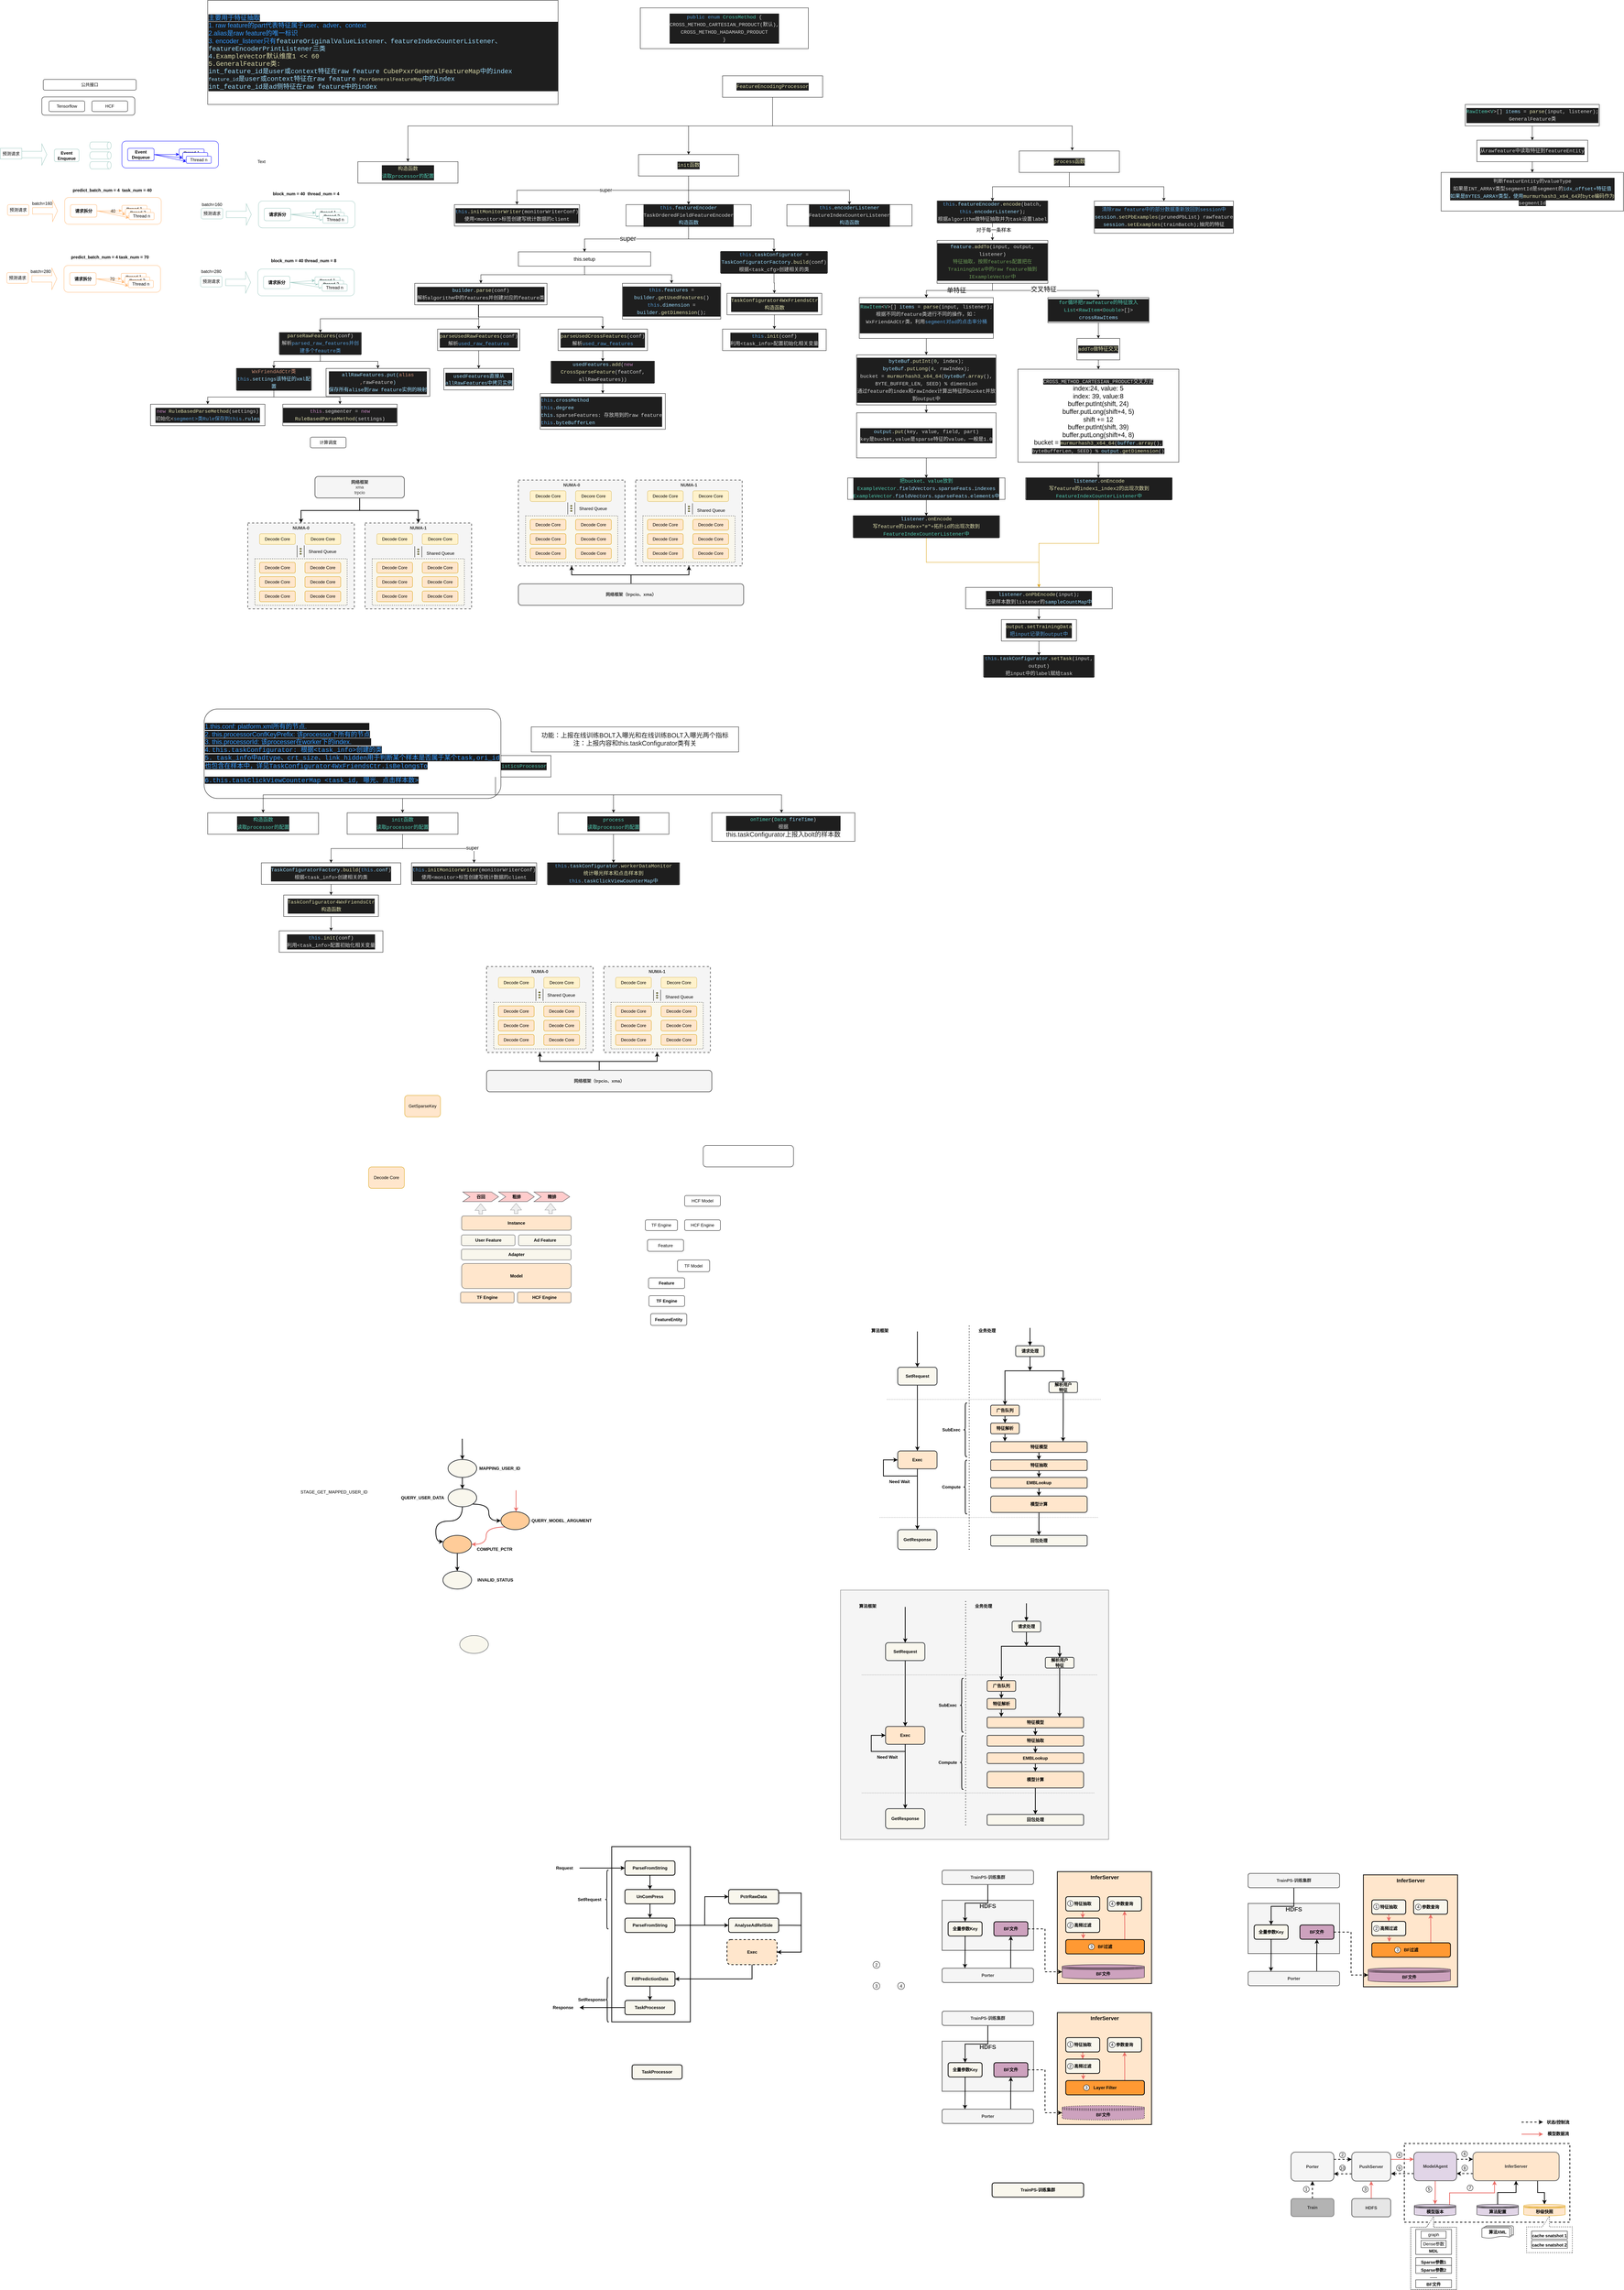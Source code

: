 <mxfile version="21.0.6" type="github">
  <diagram id="1ijzIfbyLROeD-AFS1ul" name="Page-1">
    <mxGraphModel dx="1436" dy="758" grid="1" gridSize="10" guides="1" tooltips="1" connect="1" arrows="1" fold="1" page="1" pageScale="1" pageWidth="827" pageHeight="1169" math="0" shadow="0">
      <root>
        <mxCell id="0" />
        <mxCell id="1" parent="0" />
        <mxCell id="qmducfJw634jm7XFfAXs-390" value="" style="shape=callout;whiteSpace=wrap;html=1;perimeter=calloutPerimeter;rotation=-180;" vertex="1" parent="1">
          <mxGeometry x="4055" y="6264" width="128" height="204" as="geometry" />
        </mxCell>
        <mxCell id="qmducfJw634jm7XFfAXs-370" value="" style="rounded=0;whiteSpace=wrap;html=1;dashed=1;strokeWidth=2;" vertex="1" parent="1">
          <mxGeometry x="4037" y="6060" width="463" height="220" as="geometry" />
        </mxCell>
        <mxCell id="qmducfJw634jm7XFfAXs-299" value="&lt;font style=&quot;font-size: 15px;&quot;&gt;InferServer&lt;/font&gt;" style="rounded=0;whiteSpace=wrap;html=1;strokeWidth=2;fontStyle=1;fillColor=#ffe6cc;verticalAlign=top;strokeColor=#000000;" vertex="1" parent="1">
          <mxGeometry x="3066.5" y="5300" width="263.5" height="313" as="geometry" />
        </mxCell>
        <mxCell id="qmducfJw634jm7XFfAXs-262" value="" style="rounded=0;whiteSpace=wrap;html=1;strokeWidth=2;" vertex="1" parent="1">
          <mxGeometry x="1820" y="5230" width="220" height="490" as="geometry" />
        </mxCell>
        <mxCell id="qmducfJw634jm7XFfAXs-260" value="" style="rounded=0;whiteSpace=wrap;html=1;fillColor=#f5f5f5;fontColor=#333333;strokeColor=#666666;" vertex="1" parent="1">
          <mxGeometry x="2460" y="4513" width="750" height="697" as="geometry" />
        </mxCell>
        <mxCell id="qmducfJw634jm7XFfAXs-76" value="" style="rounded=1;whiteSpace=wrap;html=1;" vertex="1" parent="1">
          <mxGeometry x="2076" y="3270" width="252.5" height="60" as="geometry" />
        </mxCell>
        <mxCell id="Lay1ne9Ae1Q5JEMsn1EV-30" value="&lt;b&gt;NUMA-1&lt;/b&gt;" style="rounded=0;whiteSpace=wrap;html=1;verticalAlign=top;align=center;dashed=1;fillColor=#f5f5f5;strokeColor=#666666;fontColor=#333333;strokeWidth=2;" parent="1" vertex="1">
          <mxGeometry x="1130" y="1530" width="298" height="240" as="geometry" />
        </mxCell>
        <mxCell id="Lay1ne9Ae1Q5JEMsn1EV-51" value="" style="rounded=0;whiteSpace=wrap;html=1;dashed=1;fillColor=#f9f7ed;strokeColor=#36393d;" parent="1" vertex="1">
          <mxGeometry x="1150" y="1630" width="258" height="130" as="geometry" />
        </mxCell>
        <mxCell id="Lay1ne9Ae1Q5JEMsn1EV-5" value="&lt;b&gt;NUMA-0&lt;/b&gt;" style="rounded=0;whiteSpace=wrap;html=1;verticalAlign=top;align=center;dashed=1;fillColor=#f5f5f5;fontColor=#333333;strokeColor=#666666;strokeWidth=2;" parent="1" vertex="1">
          <mxGeometry x="802" y="1530" width="298" height="240" as="geometry" />
        </mxCell>
        <mxCell id="Lay1ne9Ae1Q5JEMsn1EV-50" value="" style="rounded=0;whiteSpace=wrap;html=1;dashed=1;fillColor=#f9f7ed;strokeColor=#36393d;" parent="1" vertex="1">
          <mxGeometry x="822" y="1630" width="258" height="130" as="geometry" />
        </mxCell>
        <mxCell id="2JWO2MMRdIpwNk3ZvQKb-11" value="" style="rounded=1;whiteSpace=wrap;html=1;" parent="1" vertex="1">
          <mxGeometry x="226" y="339" width="260" height="51" as="geometry" />
        </mxCell>
        <mxCell id="2JWO2MMRdIpwNk3ZvQKb-9" value="Tensorflow" style="rounded=1;whiteSpace=wrap;html=1;" parent="1" vertex="1">
          <mxGeometry x="246" y="350" width="100" height="30" as="geometry" />
        </mxCell>
        <mxCell id="2JWO2MMRdIpwNk3ZvQKb-10" value="HCF" style="rounded=1;whiteSpace=wrap;html=1;" parent="1" vertex="1">
          <mxGeometry x="366" y="350" width="100" height="30" as="geometry" />
        </mxCell>
        <mxCell id="2JWO2MMRdIpwNk3ZvQKb-12" value="公共接口" style="rounded=1;whiteSpace=wrap;html=1;" parent="1" vertex="1">
          <mxGeometry x="230" y="290" width="260" height="30" as="geometry" />
        </mxCell>
        <mxCell id="6OxSjG3HY2xE2Z4vJXQi-1" value="Event Enqueue" style="rounded=1;whiteSpace=wrap;html=1;fontStyle=1;strokeColor=#9AC7BF;" parent="1" vertex="1">
          <mxGeometry x="261" y="485" width="69" height="35" as="geometry" />
        </mxCell>
        <mxCell id="6OxSjG3HY2xE2Z4vJXQi-2" value="" style="rounded=1;whiteSpace=wrap;html=1;strokeColor=#0000FF;" parent="1" vertex="1">
          <mxGeometry x="450" y="462.5" width="270" height="75" as="geometry" />
        </mxCell>
        <mxCell id="6OxSjG3HY2xE2Z4vJXQi-5" value="" style="shape=singleArrow;whiteSpace=wrap;html=1;strokeColor=#9AC7BF;" parent="1" vertex="1">
          <mxGeometry x="170" y="470" width="70" height="60" as="geometry" />
        </mxCell>
        <mxCell id="6OxSjG3HY2xE2Z4vJXQi-6" value="" style="strokeWidth=1;html=1;shape=mxgraph.flowchart.direct_data;whiteSpace=wrap;strokeColor=#9AC7BF;" parent="1" vertex="1">
          <mxGeometry x="360" y="465" width="60" height="20" as="geometry" />
        </mxCell>
        <mxCell id="6OxSjG3HY2xE2Z4vJXQi-7" value="" style="strokeWidth=1;html=1;shape=mxgraph.flowchart.direct_data;whiteSpace=wrap;strokeColor=#9AC7BF;" parent="1" vertex="1">
          <mxGeometry x="360" y="492.5" width="60" height="20" as="geometry" />
        </mxCell>
        <mxCell id="6OxSjG3HY2xE2Z4vJXQi-8" value="" style="strokeWidth=1;html=1;shape=mxgraph.flowchart.direct_data;whiteSpace=wrap;strokeColor=#9AC7BF;" parent="1" vertex="1">
          <mxGeometry x="360" y="520" width="60" height="20" as="geometry" />
        </mxCell>
        <mxCell id="6OxSjG3HY2xE2Z4vJXQi-17" style="edgeStyle=none;rounded=0;orthogonalLoop=1;jettySize=auto;html=1;exitX=1;exitY=0.5;exitDx=0;exitDy=0;entryX=0;entryY=0.75;entryDx=0;entryDy=0;strokeColor=#0000FF;" parent="1" source="6OxSjG3HY2xE2Z4vJXQi-9" target="6OxSjG3HY2xE2Z4vJXQi-10" edge="1">
          <mxGeometry relative="1" as="geometry" />
        </mxCell>
        <mxCell id="6OxSjG3HY2xE2Z4vJXQi-18" style="edgeStyle=none;rounded=0;orthogonalLoop=1;jettySize=auto;html=1;exitX=1;exitY=0.5;exitDx=0;exitDy=0;entryX=0;entryY=0.75;entryDx=0;entryDy=0;strokeColor=#0000FF;" parent="1" source="6OxSjG3HY2xE2Z4vJXQi-9" target="6OxSjG3HY2xE2Z4vJXQi-11" edge="1">
          <mxGeometry relative="1" as="geometry" />
        </mxCell>
        <mxCell id="6OxSjG3HY2xE2Z4vJXQi-20" style="edgeStyle=none;rounded=0;orthogonalLoop=1;jettySize=auto;html=1;exitX=1;exitY=0.5;exitDx=0;exitDy=0;entryX=0;entryY=0.75;entryDx=0;entryDy=0;strokeColor=#0000FF;" parent="1" source="6OxSjG3HY2xE2Z4vJXQi-9" target="6OxSjG3HY2xE2Z4vJXQi-12" edge="1">
          <mxGeometry relative="1" as="geometry" />
        </mxCell>
        <mxCell id="6OxSjG3HY2xE2Z4vJXQi-9" value="Event&lt;br&gt;Dequeue" style="rounded=1;whiteSpace=wrap;html=1;fontStyle=1;strokeColor=#0000FF;" parent="1" vertex="1">
          <mxGeometry x="466" y="482.5" width="74" height="35" as="geometry" />
        </mxCell>
        <mxCell id="6OxSjG3HY2xE2Z4vJXQi-10" value="thread 1" style="rounded=1;whiteSpace=wrap;html=1;strokeColor=#0000FF;" parent="1" vertex="1">
          <mxGeometry x="610" y="484.5" width="70" height="20" as="geometry" />
        </mxCell>
        <mxCell id="6OxSjG3HY2xE2Z4vJXQi-11" value="..." style="rounded=1;whiteSpace=wrap;html=1;strokeColor=#0000FF;" parent="1" vertex="1">
          <mxGeometry x="620" y="494.5" width="70" height="20" as="geometry" />
        </mxCell>
        <mxCell id="6OxSjG3HY2xE2Z4vJXQi-12" value="Thread n" style="rounded=1;whiteSpace=wrap;html=1;strokeColor=#0000FF;" parent="1" vertex="1">
          <mxGeometry x="630" y="504.5" width="70" height="20" as="geometry" />
        </mxCell>
        <mxCell id="6OxSjG3HY2xE2Z4vJXQi-13" value="预测请求" style="text;html=1;strokeColor=#9AC7BF;fillColor=none;align=center;verticalAlign=middle;whiteSpace=wrap;rounded=0;" parent="1" vertex="1">
          <mxGeometry x="110" y="482.5" width="60" height="30" as="geometry" />
        </mxCell>
        <mxCell id="6OxSjG3HY2xE2Z4vJXQi-15" style="edgeStyle=none;rounded=0;orthogonalLoop=1;jettySize=auto;html=1;exitX=1;exitY=0.5;exitDx=0;exitDy=0;strokeColor=#0000FF;" parent="1" source="6OxSjG3HY2xE2Z4vJXQi-9" target="6OxSjG3HY2xE2Z4vJXQi-9" edge="1">
          <mxGeometry relative="1" as="geometry" />
        </mxCell>
        <mxCell id="6OxSjG3HY2xE2Z4vJXQi-22" value="40" style="rounded=1;whiteSpace=wrap;html=1;strokeColor=#FFB570;" parent="1" vertex="1">
          <mxGeometry x="290" y="620" width="270" height="75" as="geometry" />
        </mxCell>
        <mxCell id="6OxSjG3HY2xE2Z4vJXQi-23" value="" style="shape=singleArrow;whiteSpace=wrap;html=1;strokeColor=#FFB570;" parent="1" vertex="1">
          <mxGeometry x="200" y="627.5" width="70" height="60" as="geometry" />
        </mxCell>
        <mxCell id="6OxSjG3HY2xE2Z4vJXQi-27" style="edgeStyle=none;rounded=0;orthogonalLoop=1;jettySize=auto;html=1;exitX=1;exitY=0.5;exitDx=0;exitDy=0;entryX=0;entryY=0.75;entryDx=0;entryDy=0;strokeColor=#FFB570;" parent="1" source="6OxSjG3HY2xE2Z4vJXQi-30" target="6OxSjG3HY2xE2Z4vJXQi-31" edge="1">
          <mxGeometry relative="1" as="geometry" />
        </mxCell>
        <mxCell id="6OxSjG3HY2xE2Z4vJXQi-28" style="edgeStyle=none;rounded=0;orthogonalLoop=1;jettySize=auto;html=1;exitX=1;exitY=0.5;exitDx=0;exitDy=0;entryX=0;entryY=0.75;entryDx=0;entryDy=0;strokeColor=#FFB570;" parent="1" source="6OxSjG3HY2xE2Z4vJXQi-30" target="6OxSjG3HY2xE2Z4vJXQi-32" edge="1">
          <mxGeometry relative="1" as="geometry" />
        </mxCell>
        <mxCell id="6OxSjG3HY2xE2Z4vJXQi-29" style="edgeStyle=none;rounded=0;orthogonalLoop=1;jettySize=auto;html=1;exitX=1;exitY=0.5;exitDx=0;exitDy=0;entryX=0;entryY=0.75;entryDx=0;entryDy=0;strokeColor=#FFB570;" parent="1" source="6OxSjG3HY2xE2Z4vJXQi-30" target="6OxSjG3HY2xE2Z4vJXQi-33" edge="1">
          <mxGeometry relative="1" as="geometry" />
        </mxCell>
        <mxCell id="6OxSjG3HY2xE2Z4vJXQi-30" value="请求拆分" style="rounded=1;whiteSpace=wrap;html=1;fontStyle=1;strokeColor=#FFB570;" parent="1" vertex="1">
          <mxGeometry x="306" y="640" width="74" height="35" as="geometry" />
        </mxCell>
        <mxCell id="6OxSjG3HY2xE2Z4vJXQi-31" value="thread 1" style="rounded=1;whiteSpace=wrap;html=1;strokeColor=#FFB570;" parent="1" vertex="1">
          <mxGeometry x="450" y="642" width="70" height="20" as="geometry" />
        </mxCell>
        <mxCell id="6OxSjG3HY2xE2Z4vJXQi-32" value="thread 2" style="rounded=1;whiteSpace=wrap;html=1;strokeColor=#FFB570;" parent="1" vertex="1">
          <mxGeometry x="460" y="652" width="70" height="20" as="geometry" />
        </mxCell>
        <mxCell id="6OxSjG3HY2xE2Z4vJXQi-33" value="Thread n" style="rounded=1;whiteSpace=wrap;html=1;strokeColor=#FFB570;" parent="1" vertex="1">
          <mxGeometry x="470" y="662" width="70" height="20" as="geometry" />
        </mxCell>
        <mxCell id="6OxSjG3HY2xE2Z4vJXQi-34" value="预测请求" style="text;html=1;strokeColor=#FFB570;fillColor=none;align=center;verticalAlign=middle;whiteSpace=wrap;rounded=1;" parent="1" vertex="1">
          <mxGeometry x="130" y="640" width="60" height="30" as="geometry" />
        </mxCell>
        <mxCell id="6OxSjG3HY2xE2Z4vJXQi-35" style="edgeStyle=none;rounded=0;orthogonalLoop=1;jettySize=auto;html=1;exitX=1;exitY=0.5;exitDx=0;exitDy=0;strokeColor=#FFB570;" parent="1" source="6OxSjG3HY2xE2Z4vJXQi-30" target="6OxSjG3HY2xE2Z4vJXQi-30" edge="1">
          <mxGeometry relative="1" as="geometry" />
        </mxCell>
        <mxCell id="6OxSjG3HY2xE2Z4vJXQi-36" value="predict_batch_num = 4&amp;nbsp; task_num = 40" style="text;html=1;strokeColor=none;fillColor=none;align=center;verticalAlign=middle;whiteSpace=wrap;rounded=0;fontStyle=1" parent="1" vertex="1">
          <mxGeometry x="288" y="585" width="270" height="30" as="geometry" />
        </mxCell>
        <mxCell id="6OxSjG3HY2xE2Z4vJXQi-37" value="70" style="rounded=1;whiteSpace=wrap;html=1;strokeColor=#FFB570;" parent="1" vertex="1">
          <mxGeometry x="288" y="810" width="270" height="75" as="geometry" />
        </mxCell>
        <mxCell id="6OxSjG3HY2xE2Z4vJXQi-38" value="" style="shape=singleArrow;whiteSpace=wrap;html=1;strokeColor=#FFB570;" parent="1" vertex="1">
          <mxGeometry x="198" y="817.5" width="70" height="60" as="geometry" />
        </mxCell>
        <mxCell id="6OxSjG3HY2xE2Z4vJXQi-39" style="edgeStyle=none;rounded=0;orthogonalLoop=1;jettySize=auto;html=1;exitX=1;exitY=0.5;exitDx=0;exitDy=0;entryX=0;entryY=0.75;entryDx=0;entryDy=0;strokeColor=#FFB570;" parent="1" source="6OxSjG3HY2xE2Z4vJXQi-42" target="6OxSjG3HY2xE2Z4vJXQi-43" edge="1">
          <mxGeometry relative="1" as="geometry" />
        </mxCell>
        <mxCell id="6OxSjG3HY2xE2Z4vJXQi-40" style="edgeStyle=none;rounded=0;orthogonalLoop=1;jettySize=auto;html=1;exitX=1;exitY=0.5;exitDx=0;exitDy=0;entryX=0;entryY=0.75;entryDx=0;entryDy=0;strokeColor=#FFB570;" parent="1" source="6OxSjG3HY2xE2Z4vJXQi-42" target="6OxSjG3HY2xE2Z4vJXQi-44" edge="1">
          <mxGeometry relative="1" as="geometry">
            <Array as="points">
              <mxPoint x="420" y="852" />
            </Array>
          </mxGeometry>
        </mxCell>
        <mxCell id="6OxSjG3HY2xE2Z4vJXQi-41" style="edgeStyle=none;rounded=0;orthogonalLoop=1;jettySize=auto;html=1;exitX=1;exitY=0.5;exitDx=0;exitDy=0;entryX=0;entryY=0.75;entryDx=0;entryDy=0;strokeColor=#FFB570;" parent="1" source="6OxSjG3HY2xE2Z4vJXQi-42" target="6OxSjG3HY2xE2Z4vJXQi-45" edge="1">
          <mxGeometry relative="1" as="geometry" />
        </mxCell>
        <mxCell id="6OxSjG3HY2xE2Z4vJXQi-42" value="请求拆分" style="rounded=1;whiteSpace=wrap;html=1;fontStyle=1;strokeColor=#FFB570;" parent="1" vertex="1">
          <mxGeometry x="304" y="830" width="74" height="35" as="geometry" />
        </mxCell>
        <mxCell id="6OxSjG3HY2xE2Z4vJXQi-43" value="thread 1" style="rounded=1;whiteSpace=wrap;html=1;strokeColor=#FFB570;" parent="1" vertex="1">
          <mxGeometry x="448" y="832" width="70" height="20" as="geometry" />
        </mxCell>
        <mxCell id="6OxSjG3HY2xE2Z4vJXQi-44" value="thread 2" style="rounded=1;whiteSpace=wrap;html=1;strokeColor=#FFB570;" parent="1" vertex="1">
          <mxGeometry x="458" y="842" width="70" height="20" as="geometry" />
        </mxCell>
        <mxCell id="6OxSjG3HY2xE2Z4vJXQi-45" value="Thread n" style="rounded=1;whiteSpace=wrap;html=1;strokeColor=#FFB570;" parent="1" vertex="1">
          <mxGeometry x="468" y="852" width="70" height="20" as="geometry" />
        </mxCell>
        <mxCell id="6OxSjG3HY2xE2Z4vJXQi-46" value="预测请求" style="text;html=1;strokeColor=#FFB570;fillColor=none;align=center;verticalAlign=middle;whiteSpace=wrap;rounded=1;" parent="1" vertex="1">
          <mxGeometry x="128" y="830" width="60" height="30" as="geometry" />
        </mxCell>
        <mxCell id="6OxSjG3HY2xE2Z4vJXQi-47" style="edgeStyle=none;rounded=0;orthogonalLoop=1;jettySize=auto;html=1;exitX=1;exitY=0.5;exitDx=0;exitDy=0;strokeColor=#FFB570;" parent="1" source="6OxSjG3HY2xE2Z4vJXQi-42" target="6OxSjG3HY2xE2Z4vJXQi-42" edge="1">
          <mxGeometry relative="1" as="geometry" />
        </mxCell>
        <mxCell id="6OxSjG3HY2xE2Z4vJXQi-48" value="predict_batch_num = 4 task_num = 70" style="text;html=1;strokeColor=none;fillColor=none;align=center;verticalAlign=middle;whiteSpace=wrap;rounded=0;fontStyle=1" parent="1" vertex="1">
          <mxGeometry x="270.5" y="772" width="291" height="30" as="geometry" />
        </mxCell>
        <mxCell id="6OxSjG3HY2xE2Z4vJXQi-49" value="batch=160" style="text;html=1;strokeColor=none;fillColor=none;align=center;verticalAlign=middle;whiteSpace=wrap;rounded=0;" parent="1" vertex="1">
          <mxGeometry x="197" y="622" width="60" height="30" as="geometry" />
        </mxCell>
        <mxCell id="6OxSjG3HY2xE2Z4vJXQi-50" value="batch=280" style="text;html=1;strokeColor=none;fillColor=none;align=center;verticalAlign=middle;whiteSpace=wrap;rounded=0;" parent="1" vertex="1">
          <mxGeometry x="193" y="812" width="60" height="30" as="geometry" />
        </mxCell>
        <mxCell id="hjoKNnRGck3ghLzAeIK7-1" value="" style="rounded=1;whiteSpace=wrap;html=1;strokeColor=#9AC7BF;" parent="1" vertex="1">
          <mxGeometry x="832" y="630" width="270" height="75" as="geometry" />
        </mxCell>
        <mxCell id="hjoKNnRGck3ghLzAeIK7-2" value="" style="shape=singleArrow;whiteSpace=wrap;html=1;strokeColor=#9AC7BF;" parent="1" vertex="1">
          <mxGeometry x="742" y="637.5" width="70" height="60" as="geometry" />
        </mxCell>
        <mxCell id="hjoKNnRGck3ghLzAeIK7-33" style="edgeStyle=none;rounded=0;orthogonalLoop=1;jettySize=auto;html=1;exitX=1;exitY=0.5;exitDx=0;exitDy=0;entryX=0;entryY=0.5;entryDx=0;entryDy=0;strokeColor=#9AC7BF;" parent="1" source="hjoKNnRGck3ghLzAeIK7-6" target="hjoKNnRGck3ghLzAeIK7-7" edge="1">
          <mxGeometry relative="1" as="geometry" />
        </mxCell>
        <mxCell id="hjoKNnRGck3ghLzAeIK7-34" style="edgeStyle=none;rounded=0;orthogonalLoop=1;jettySize=auto;html=1;exitX=1;exitY=0.5;exitDx=0;exitDy=0;entryX=0;entryY=0.5;entryDx=0;entryDy=0;strokeColor=#9AC7BF;" parent="1" source="hjoKNnRGck3ghLzAeIK7-6" target="hjoKNnRGck3ghLzAeIK7-8" edge="1">
          <mxGeometry relative="1" as="geometry" />
        </mxCell>
        <mxCell id="hjoKNnRGck3ghLzAeIK7-35" style="edgeStyle=none;rounded=0;orthogonalLoop=1;jettySize=auto;html=1;exitX=1;exitY=0.5;exitDx=0;exitDy=0;entryX=0;entryY=0.5;entryDx=0;entryDy=0;strokeColor=#9AC7BF;" parent="1" source="hjoKNnRGck3ghLzAeIK7-6" target="hjoKNnRGck3ghLzAeIK7-9" edge="1">
          <mxGeometry relative="1" as="geometry" />
        </mxCell>
        <mxCell id="hjoKNnRGck3ghLzAeIK7-6" value="请求拆分" style="rounded=1;whiteSpace=wrap;html=1;fontStyle=1;strokeColor=#9AC7BF;" parent="1" vertex="1">
          <mxGeometry x="848" y="650" width="74" height="35" as="geometry" />
        </mxCell>
        <mxCell id="hjoKNnRGck3ghLzAeIK7-7" value="thread 1" style="rounded=1;whiteSpace=wrap;html=1;strokeColor=#9AC7BF;" parent="1" vertex="1">
          <mxGeometry x="992" y="652" width="70" height="20" as="geometry" />
        </mxCell>
        <mxCell id="hjoKNnRGck3ghLzAeIK7-8" value="thread 2" style="rounded=1;whiteSpace=wrap;html=1;strokeColor=#9AC7BF;" parent="1" vertex="1">
          <mxGeometry x="1002" y="662" width="70" height="20" as="geometry" />
        </mxCell>
        <mxCell id="hjoKNnRGck3ghLzAeIK7-9" value="Thread n" style="rounded=1;whiteSpace=wrap;html=1;strokeColor=#9AC7BF;" parent="1" vertex="1">
          <mxGeometry x="1012" y="672" width="70" height="20" as="geometry" />
        </mxCell>
        <mxCell id="hjoKNnRGck3ghLzAeIK7-10" value="预测请求" style="text;html=1;strokeColor=#9AC7BF;fillColor=none;align=center;verticalAlign=middle;whiteSpace=wrap;rounded=1;" parent="1" vertex="1">
          <mxGeometry x="672" y="650" width="60" height="30" as="geometry" />
        </mxCell>
        <mxCell id="hjoKNnRGck3ghLzAeIK7-11" style="edgeStyle=none;rounded=0;orthogonalLoop=1;jettySize=auto;html=1;exitX=1;exitY=0.5;exitDx=0;exitDy=0;strokeColor=#9AC7BF;" parent="1" source="hjoKNnRGck3ghLzAeIK7-6" target="hjoKNnRGck3ghLzAeIK7-6" edge="1">
          <mxGeometry relative="1" as="geometry" />
        </mxCell>
        <mxCell id="hjoKNnRGck3ghLzAeIK7-12" value="block_num = 40&amp;nbsp; thread_num = 4" style="text;html=1;strokeColor=none;fillColor=none;align=center;verticalAlign=middle;whiteSpace=wrap;rounded=0;fontStyle=1" parent="1" vertex="1">
          <mxGeometry x="830" y="595" width="270" height="30" as="geometry" />
        </mxCell>
        <mxCell id="hjoKNnRGck3ghLzAeIK7-13" value="" style="rounded=1;whiteSpace=wrap;html=1;strokeColor=#9AC7BF;" parent="1" vertex="1">
          <mxGeometry x="830" y="820" width="270" height="75" as="geometry" />
        </mxCell>
        <mxCell id="hjoKNnRGck3ghLzAeIK7-14" value="" style="shape=singleArrow;whiteSpace=wrap;html=1;strokeColor=#9AC7BF;" parent="1" vertex="1">
          <mxGeometry x="740" y="827.5" width="70" height="60" as="geometry" />
        </mxCell>
        <mxCell id="hjoKNnRGck3ghLzAeIK7-30" style="rounded=0;orthogonalLoop=1;jettySize=auto;html=1;exitX=1;exitY=0.5;exitDx=0;exitDy=0;entryX=0;entryY=0.5;entryDx=0;entryDy=0;strokeColor=#9AC7BF;" parent="1" source="hjoKNnRGck3ghLzAeIK7-18" target="hjoKNnRGck3ghLzAeIK7-19" edge="1">
          <mxGeometry relative="1" as="geometry" />
        </mxCell>
        <mxCell id="hjoKNnRGck3ghLzAeIK7-31" style="edgeStyle=none;rounded=0;orthogonalLoop=1;jettySize=auto;html=1;exitX=1;exitY=0.5;exitDx=0;exitDy=0;entryX=0;entryY=0.5;entryDx=0;entryDy=0;strokeColor=#9AC7BF;" parent="1" source="hjoKNnRGck3ghLzAeIK7-18" target="hjoKNnRGck3ghLzAeIK7-20" edge="1">
          <mxGeometry relative="1" as="geometry" />
        </mxCell>
        <mxCell id="hjoKNnRGck3ghLzAeIK7-32" style="edgeStyle=none;rounded=0;orthogonalLoop=1;jettySize=auto;html=1;exitX=1;exitY=0.5;exitDx=0;exitDy=0;entryX=0;entryY=0.5;entryDx=0;entryDy=0;strokeColor=#9AC7BF;" parent="1" source="hjoKNnRGck3ghLzAeIK7-18" target="hjoKNnRGck3ghLzAeIK7-21" edge="1">
          <mxGeometry relative="1" as="geometry" />
        </mxCell>
        <mxCell id="hjoKNnRGck3ghLzAeIK7-18" value="请求拆分" style="rounded=1;whiteSpace=wrap;html=1;fontStyle=1;strokeColor=#9AC7BF;" parent="1" vertex="1">
          <mxGeometry x="846" y="840" width="74" height="35" as="geometry" />
        </mxCell>
        <mxCell id="hjoKNnRGck3ghLzAeIK7-19" value="thread 1" style="rounded=1;whiteSpace=wrap;html=1;strokeColor=#9AC7BF;" parent="1" vertex="1">
          <mxGeometry x="990" y="842" width="70" height="20" as="geometry" />
        </mxCell>
        <mxCell id="hjoKNnRGck3ghLzAeIK7-20" value="thread 2" style="rounded=1;whiteSpace=wrap;html=1;strokeColor=#9AC7BF;" parent="1" vertex="1">
          <mxGeometry x="1000" y="852" width="70" height="20" as="geometry" />
        </mxCell>
        <mxCell id="hjoKNnRGck3ghLzAeIK7-21" value="Thread n" style="rounded=1;whiteSpace=wrap;html=1;strokeColor=#9AC7BF;" parent="1" vertex="1">
          <mxGeometry x="1010" y="862" width="70" height="20" as="geometry" />
        </mxCell>
        <mxCell id="hjoKNnRGck3ghLzAeIK7-22" value="预测请求" style="text;html=1;strokeColor=#9AC7BF;fillColor=none;align=center;verticalAlign=middle;whiteSpace=wrap;rounded=1;" parent="1" vertex="1">
          <mxGeometry x="670" y="840" width="60" height="30" as="geometry" />
        </mxCell>
        <mxCell id="hjoKNnRGck3ghLzAeIK7-23" style="edgeStyle=none;rounded=0;orthogonalLoop=1;jettySize=auto;html=1;exitX=1;exitY=0.5;exitDx=0;exitDy=0;strokeColor=#9AC7BF;" parent="1" source="hjoKNnRGck3ghLzAeIK7-18" target="hjoKNnRGck3ghLzAeIK7-18" edge="1">
          <mxGeometry relative="1" as="geometry" />
        </mxCell>
        <mxCell id="hjoKNnRGck3ghLzAeIK7-24" value="block_num = 40 thread_num = 8" style="text;html=1;strokeColor=none;fillColor=none;align=center;verticalAlign=middle;whiteSpace=wrap;rounded=0;fontStyle=1" parent="1" vertex="1">
          <mxGeometry x="812.5" y="782" width="291" height="30" as="geometry" />
        </mxCell>
        <mxCell id="hjoKNnRGck3ghLzAeIK7-25" value="batch=160" style="text;html=1;strokeColor=none;fillColor=none;align=center;verticalAlign=middle;whiteSpace=wrap;rounded=0;" parent="1" vertex="1">
          <mxGeometry x="672" y="625" width="60" height="30" as="geometry" />
        </mxCell>
        <mxCell id="hjoKNnRGck3ghLzAeIK7-26" value="batch=280" style="text;html=1;strokeColor=none;fillColor=none;align=center;verticalAlign=middle;whiteSpace=wrap;rounded=0;" parent="1" vertex="1">
          <mxGeometry x="670" y="812" width="60" height="30" as="geometry" />
        </mxCell>
        <mxCell id="hjoKNnRGck3ghLzAeIK7-36" value="Text" style="text;html=1;align=center;verticalAlign=middle;resizable=0;points=[];autosize=1;strokeColor=none;fillColor=none;" parent="1" vertex="1">
          <mxGeometry x="820" y="510" width="40" height="20" as="geometry" />
        </mxCell>
        <mxCell id="sH-vYN1qVpm8PKYGUntF-1" value="" style="edgeStyle=orthogonalEdgeStyle;rounded=0;orthogonalLoop=1;jettySize=auto;html=1;fontSize=14;entryX=0.5;entryY=0;entryDx=0;entryDy=0;" parent="1" source="sH-vYN1qVpm8PKYGUntF-2" target="sH-vYN1qVpm8PKYGUntF-6" edge="1">
          <mxGeometry relative="1" as="geometry">
            <mxPoint x="2090" y="420" as="targetPoint" />
          </mxGeometry>
        </mxCell>
        <mxCell id="sH-vYN1qVpm8PKYGUntF-2" value="&lt;div style=&quot;color: rgb(212 , 212 , 212) ; background-color: rgb(30 , 30 , 30) ; font-family: &amp;#34;menlo&amp;#34; , &amp;#34;monaco&amp;#34; , &amp;#34;courier new&amp;#34; , monospace ; font-size: 14px ; line-height: 21px&quot;&gt;&lt;div style=&quot;font-family: &amp;#34;menlo&amp;#34; , &amp;#34;monaco&amp;#34; , &amp;#34;courier new&amp;#34; , monospace ; line-height: 21px&quot;&gt;&lt;span style=&quot;color: rgb(220 , 220 , 170)&quot;&gt;FeatureEncodingProcessor&lt;/span&gt;&lt;/div&gt;&lt;/div&gt;" style="rounded=0;whiteSpace=wrap;html=1;" parent="1" vertex="1">
          <mxGeometry x="2130" y="280" width="280" height="60" as="geometry" />
        </mxCell>
        <mxCell id="sH-vYN1qVpm8PKYGUntF-3" value="&lt;div style=&quot;background-color: rgb(30 , 30 , 30) ; font-family: &amp;#34;menlo&amp;#34; , &amp;#34;monaco&amp;#34; , &amp;#34;courier new&amp;#34; , monospace ; font-size: 14px ; line-height: 21px&quot;&gt;&lt;div style=&quot;font-family: &amp;#34;menlo&amp;#34; , &amp;#34;monaco&amp;#34; , &amp;#34;courier new&amp;#34; , monospace ; line-height: 21px&quot;&gt;&lt;font color=&quot;#dcdcaa&quot;&gt;&lt;span&gt;构造函数&lt;/span&gt;&lt;/font&gt;&lt;/div&gt;&lt;div style=&quot;font-family: &amp;#34;menlo&amp;#34; , &amp;#34;monaco&amp;#34; , &amp;#34;courier new&amp;#34; , monospace ; line-height: 21px&quot;&gt;&lt;span style=&quot;color: rgb(78 , 201 , 176)&quot;&gt;读取processor的配置&lt;/span&gt;&lt;font color=&quot;#dcdcaa&quot;&gt;&lt;span&gt;&lt;br&gt;&lt;/span&gt;&lt;/font&gt;&lt;/div&gt;&lt;/div&gt;" style="rounded=0;whiteSpace=wrap;html=1;" parent="1" vertex="1">
          <mxGeometry x="1110" y="520" width="280" height="60" as="geometry" />
        </mxCell>
        <mxCell id="sH-vYN1qVpm8PKYGUntF-4" value="" style="edgeStyle=orthogonalEdgeStyle;rounded=0;orthogonalLoop=1;jettySize=auto;html=1;fontSize=14;exitX=0.5;exitY=1;exitDx=0;exitDy=0;" parent="1" source="sH-vYN1qVpm8PKYGUntF-6" target="sH-vYN1qVpm8PKYGUntF-7" edge="1">
          <mxGeometry relative="1" as="geometry" />
        </mxCell>
        <mxCell id="sH-vYN1qVpm8PKYGUntF-5" value="super" style="edgeLabel;html=1;align=center;verticalAlign=middle;resizable=0;points=[];fontSize=14;" parent="sH-vYN1qVpm8PKYGUntF-4" vertex="1" connectable="0">
          <mxGeometry x="-0.029" y="-1" relative="1" as="geometry">
            <mxPoint as="offset" />
          </mxGeometry>
        </mxCell>
        <mxCell id="sH-vYN1qVpm8PKYGUntF-6" value="&lt;div style=&quot;background-color: rgb(30 , 30 , 30) ; font-family: &amp;#34;menlo&amp;#34; , &amp;#34;monaco&amp;#34; , &amp;#34;courier new&amp;#34; , monospace ; font-size: 14px ; line-height: 21px&quot;&gt;&lt;div style=&quot;font-family: &amp;#34;menlo&amp;#34; , &amp;#34;monaco&amp;#34; , &amp;#34;courier new&amp;#34; , monospace ; line-height: 21px&quot;&gt;&lt;font color=&quot;#dcdcaa&quot;&gt;&lt;span&gt;init函数&lt;/span&gt;&lt;/font&gt;&lt;/div&gt;&lt;/div&gt;" style="rounded=0;whiteSpace=wrap;html=1;" parent="1" vertex="1">
          <mxGeometry x="1895" y="500" width="280" height="60" as="geometry" />
        </mxCell>
        <mxCell id="sH-vYN1qVpm8PKYGUntF-7" value="&lt;div style=&quot;color: rgb(212 , 212 , 212) ; background-color: rgb(30 , 30 , 30) ; font-family: &amp;#34;menlo&amp;#34; , &amp;#34;monaco&amp;#34; , &amp;#34;courier new&amp;#34; , monospace ; font-size: 14px ; line-height: 21px&quot;&gt;&lt;span style=&quot;color: rgb(86 , 156 , 214)&quot;&gt;this&lt;/span&gt;.&lt;span style=&quot;color: rgb(220 , 220 , 170)&quot;&gt;initMonitorWriter&lt;/span&gt;(monitorWriterConf)&lt;/div&gt;&lt;div style=&quot;color: rgb(212 , 212 , 212) ; background-color: rgb(30 , 30 , 30) ; font-family: &amp;#34;menlo&amp;#34; , &amp;#34;monaco&amp;#34; , &amp;#34;courier new&amp;#34; , monospace ; font-size: 14px ; line-height: 21px&quot;&gt;使用&amp;lt;monitor&amp;gt;标签创建写统计数据的client&lt;/div&gt;" style="whiteSpace=wrap;html=1;rounded=0;" parent="1" vertex="1">
          <mxGeometry x="1380" y="640" width="350" height="60" as="geometry" />
        </mxCell>
        <mxCell id="sH-vYN1qVpm8PKYGUntF-8" value="" style="edgeStyle=orthogonalEdgeStyle;rounded=0;orthogonalLoop=1;jettySize=auto;html=1;fontSize=14;" parent="1" source="sH-vYN1qVpm8PKYGUntF-10" target="sH-vYN1qVpm8PKYGUntF-12" edge="1">
          <mxGeometry relative="1" as="geometry" />
        </mxCell>
        <mxCell id="sH-vYN1qVpm8PKYGUntF-9" value="&lt;font style=&quot;font-size: 18px&quot;&gt;super&lt;/font&gt;" style="edgeLabel;html=1;align=center;verticalAlign=middle;resizable=0;points=[];" parent="sH-vYN1qVpm8PKYGUntF-8" vertex="1" connectable="0">
          <mxGeometry x="0.138" y="-1" relative="1" as="geometry">
            <mxPoint as="offset" />
          </mxGeometry>
        </mxCell>
        <mxCell id="sH-vYN1qVpm8PKYGUntF-10" value="&lt;div style=&quot;background-color: rgb(30 , 30 , 30) ; font-family: &amp;#34;menlo&amp;#34; , &amp;#34;monaco&amp;#34; , &amp;#34;courier new&amp;#34; , monospace ; font-size: 14px ; line-height: 21px&quot;&gt;&lt;span style=&quot;font-family: &amp;#34;menlo&amp;#34; , &amp;#34;monaco&amp;#34; , &amp;#34;courier new&amp;#34; , monospace ; color: rgb(86 , 156 , 214)&quot;&gt;this&lt;/span&gt;&lt;span style=&quot;color: rgb(212 , 212 , 212) ; font-family: &amp;#34;menlo&amp;#34; , &amp;#34;monaco&amp;#34; , &amp;#34;courier new&amp;#34; , monospace&quot;&gt;.&lt;/span&gt;&lt;span style=&quot;font-family: &amp;#34;menlo&amp;#34; , &amp;#34;monaco&amp;#34; , &amp;#34;courier new&amp;#34; , monospace ; color: rgb(156 , 220 , 254)&quot;&gt;featureEncoder&lt;/span&gt;&lt;/div&gt;&lt;div style=&quot;background-color: rgb(30 , 30 , 30) ; font-family: &amp;#34;menlo&amp;#34; , &amp;#34;monaco&amp;#34; , &amp;#34;courier new&amp;#34; , monospace ; font-size: 14px ; line-height: 21px&quot;&gt;&lt;div style=&quot;color: rgb(212 , 212 , 212) ; font-family: &amp;#34;menlo&amp;#34; , &amp;#34;monaco&amp;#34; , &amp;#34;courier new&amp;#34; , monospace ; line-height: 21px&quot;&gt;TaskOrderedFieldFeatureEncoder&lt;/div&gt;&lt;/div&gt;&lt;div style=&quot;background-color: rgb(30 , 30 , 30) ; font-family: &amp;#34;menlo&amp;#34; , &amp;#34;monaco&amp;#34; , &amp;#34;courier new&amp;#34; , monospace ; font-size: 14px ; line-height: 21px&quot;&gt;&lt;span style=&quot;color: rgb(156 , 220 , 254)&quot;&gt;构造函数&lt;/span&gt;&lt;/div&gt;" style="whiteSpace=wrap;html=1;rounded=0;" parent="1" vertex="1">
          <mxGeometry x="1860" y="640" width="350" height="60" as="geometry" />
        </mxCell>
        <mxCell id="sH-vYN1qVpm8PKYGUntF-11" value="" style="edgeStyle=orthogonalEdgeStyle;rounded=0;orthogonalLoop=1;jettySize=auto;html=1;fontSize=14;" parent="1" source="sH-vYN1qVpm8PKYGUntF-12" target="sH-vYN1qVpm8PKYGUntF-14" edge="1">
          <mxGeometry relative="1" as="geometry" />
        </mxCell>
        <mxCell id="sH-vYN1qVpm8PKYGUntF-12" value="&lt;font style=&quot;font-size: 14px&quot;&gt;this.setup&lt;/font&gt;" style="whiteSpace=wrap;html=1;rounded=0;" parent="1" vertex="1">
          <mxGeometry x="1559" y="772" width="370" height="40" as="geometry" />
        </mxCell>
        <mxCell id="sH-vYN1qVpm8PKYGUntF-13" value="" style="edgeStyle=orthogonalEdgeStyle;rounded=0;orthogonalLoop=1;jettySize=auto;html=1;fontSize=14;exitX=0.484;exitY=1;exitDx=0;exitDy=0;exitPerimeter=0;" parent="1" source="sH-vYN1qVpm8PKYGUntF-14" target="sH-vYN1qVpm8PKYGUntF-16" edge="1">
          <mxGeometry relative="1" as="geometry" />
        </mxCell>
        <mxCell id="sH-vYN1qVpm8PKYGUntF-14" value="&lt;div style=&quot;color: rgb(212 , 212 , 212) ; background-color: rgb(30 , 30 , 30) ; font-family: &amp;#34;menlo&amp;#34; , &amp;#34;monaco&amp;#34; , &amp;#34;courier new&amp;#34; , monospace ; font-size: 14px ; line-height: 21px&quot;&gt;&lt;span style=&quot;color: rgb(156 , 220 , 254)&quot;&gt;builder&lt;/span&gt;.&lt;span style=&quot;color: rgb(220 , 220 , 170)&quot;&gt;parse&lt;/span&gt;(conf)&lt;/div&gt;&lt;div style=&quot;color: rgb(212 , 212 , 212) ; background-color: rgb(30 , 30 , 30) ; font-family: &amp;#34;menlo&amp;#34; , &amp;#34;monaco&amp;#34; , &amp;#34;courier new&amp;#34; , monospace ; font-size: 14px ; line-height: 21px&quot;&gt;解析algorithm中的features并创建对应的feature类&lt;/div&gt;" style="whiteSpace=wrap;html=1;rounded=0;" parent="1" vertex="1">
          <mxGeometry x="1269" y="860" width="370" height="60" as="geometry" />
        </mxCell>
        <mxCell id="sH-vYN1qVpm8PKYGUntF-15" value="" style="edgeStyle=orthogonalEdgeStyle;rounded=0;orthogonalLoop=1;jettySize=auto;html=1;" parent="1" source="sH-vYN1qVpm8PKYGUntF-16" target="sH-vYN1qVpm8PKYGUntF-18" edge="1">
          <mxGeometry relative="1" as="geometry" />
        </mxCell>
        <mxCell id="sH-vYN1qVpm8PKYGUntF-16" value="&lt;div style=&quot;color: rgb(212 , 212 , 212) ; background-color: rgb(30 , 30 , 30) ; font-family: &amp;#34;menlo&amp;#34; , &amp;#34;monaco&amp;#34; , &amp;#34;courier new&amp;#34; , monospace ; font-size: 14px ; line-height: 21px&quot;&gt;&lt;span style=&quot;color: rgb(220 , 220 , 170)&quot;&gt;parseRawFeatures&lt;/span&gt;(conf)&lt;/div&gt;&lt;div style=&quot;color: rgb(212 , 212 , 212) ; background-color: rgb(30 , 30 , 30) ; font-family: &amp;#34;menlo&amp;#34; , &amp;#34;monaco&amp;#34; , &amp;#34;courier new&amp;#34; , monospace ; font-size: 14px ; line-height: 21px&quot;&gt;解析&lt;span style=&quot;color: rgb(86 , 156 , 214) ; font-family: &amp;#34;menlo&amp;#34; , &amp;#34;monaco&amp;#34; , &amp;#34;courier new&amp;#34; , monospace&quot;&gt;parsed_raw_features并创建多个feautre类&lt;/span&gt;&lt;/div&gt;" style="whiteSpace=wrap;html=1;rounded=0;" parent="1" vertex="1">
          <mxGeometry x="890" y="998" width="230" height="60" as="geometry" />
        </mxCell>
        <mxCell id="sH-vYN1qVpm8PKYGUntF-17" value="" style="edgeStyle=orthogonalEdgeStyle;rounded=0;orthogonalLoop=1;jettySize=auto;html=1;" parent="1" source="sH-vYN1qVpm8PKYGUntF-18" target="sH-vYN1qVpm8PKYGUntF-19" edge="1">
          <mxGeometry relative="1" as="geometry" />
        </mxCell>
        <mxCell id="sH-vYN1qVpm8PKYGUntF-18" value="&lt;div style=&quot;color: rgb(212 , 212 , 212) ; background-color: rgb(30 , 30 , 30) ; font-family: &amp;#34;menlo&amp;#34; , &amp;#34;monaco&amp;#34; , &amp;#34;courier new&amp;#34; , monospace ; font-size: 14px ; line-height: 21px&quot;&gt;&lt;div style=&quot;font-family: &amp;#34;menlo&amp;#34; , &amp;#34;monaco&amp;#34; , &amp;#34;courier new&amp;#34; , monospace ; line-height: 21px&quot;&gt;&lt;span style=&quot;color: rgb(206 , 145 , 120) ; font-family: &amp;#34;menlo&amp;#34; , &amp;#34;monaco&amp;#34; , &amp;#34;courier new&amp;#34; , monospace&quot;&gt;WxFriendAdCtr&lt;/span&gt;&lt;span style=&quot;color: rgb(206 , 145 , 120)&quot;&gt;类&lt;/span&gt;&lt;/div&gt;&lt;div style=&quot;font-family: &amp;#34;menlo&amp;#34; , &amp;#34;monaco&amp;#34; , &amp;#34;courier new&amp;#34; , monospace ; line-height: 21px&quot;&gt;&lt;div style=&quot;font-family: &amp;#34;menlo&amp;#34; , &amp;#34;monaco&amp;#34; , &amp;#34;courier new&amp;#34; , monospace ; line-height: 21px&quot;&gt;&lt;span style=&quot;color: rgb(86 , 156 , 214)&quot;&gt;this&lt;/span&gt;.&lt;span style=&quot;color: rgb(156 , 220 , 254)&quot;&gt;settings该特征的xml配置&lt;/span&gt;&lt;/div&gt;&lt;/div&gt;&lt;/div&gt;" style="whiteSpace=wrap;html=1;rounded=0;" parent="1" vertex="1">
          <mxGeometry x="770" y="1098" width="210" height="60" as="geometry" />
        </mxCell>
        <mxCell id="sH-vYN1qVpm8PKYGUntF-19" value="&lt;div style=&quot;color: rgb(212 , 212 , 212) ; background-color: rgb(30 , 30 , 30) ; font-family: &amp;#34;menlo&amp;#34; , &amp;#34;monaco&amp;#34; , &amp;#34;courier new&amp;#34; , monospace ; font-size: 14px ; line-height: 21px&quot;&gt;&lt;span style=&quot;color: rgb(197 , 134 , 192)&quot;&gt;new&lt;/span&gt; &lt;span style=&quot;color: rgb(220 , 220 , 170)&quot;&gt;RuleBasedParseMethod&lt;/span&gt;(settings)&lt;/div&gt;&lt;div style=&quot;color: rgb(212 , 212 , 212) ; background-color: rgb(30 , 30 , 30) ; font-family: &amp;#34;menlo&amp;#34; , &amp;#34;monaco&amp;#34; , &amp;#34;courier new&amp;#34; , monospace ; font-size: 14px ; line-height: 21px&quot;&gt;初始化&amp;lt;&lt;span style=&quot;color: rgb(86 , 156 , 214) ; font-family: &amp;#34;menlo&amp;#34; , &amp;#34;monaco&amp;#34; , &amp;#34;courier new&amp;#34; , monospace&quot;&gt;segment&amp;gt;类Rule保存到&lt;/span&gt;&lt;span style=&quot;font-family: &amp;#34;menlo&amp;#34; , &amp;#34;monaco&amp;#34; , &amp;#34;courier new&amp;#34; , monospace ; color: rgb(86 , 156 , 214)&quot;&gt;this&lt;/span&gt;&lt;span style=&quot;font-family: &amp;#34;menlo&amp;#34; , &amp;#34;monaco&amp;#34; , &amp;#34;courier new&amp;#34; , monospace&quot;&gt;.&lt;/span&gt;&lt;span style=&quot;font-family: &amp;#34;menlo&amp;#34; , &amp;#34;monaco&amp;#34; , &amp;#34;courier new&amp;#34; , monospace ; color: rgb(156 , 220 , 254)&quot;&gt;rules&lt;/span&gt;&lt;/div&gt;" style="whiteSpace=wrap;html=1;rounded=0;" parent="1" vertex="1">
          <mxGeometry x="530" y="1198" width="320" height="60" as="geometry" />
        </mxCell>
        <mxCell id="sH-vYN1qVpm8PKYGUntF-20" value="&lt;div style=&quot;color: rgb(212 , 212 , 212) ; background-color: rgb(30 , 30 , 30) ; font-family: &amp;#34;menlo&amp;#34; , &amp;#34;monaco&amp;#34; , &amp;#34;courier new&amp;#34; , monospace ; font-size: 14px ; line-height: 21px&quot;&gt;&lt;span style=&quot;color: rgb(197 , 134 , 192)&quot;&gt;this.&lt;/span&gt;&lt;span style=&quot;font-family: &amp;#34;menlo&amp;#34; , &amp;#34;monaco&amp;#34; , &amp;#34;courier new&amp;#34; , monospace&quot;&gt;segmenter =&amp;nbsp;&lt;/span&gt;&lt;span style=&quot;color: rgb(197 , 134 , 192)&quot;&gt;new&lt;/span&gt; &lt;span style=&quot;color: rgb(220 , 220 , 170)&quot;&gt;RuleBasedParseMethod&lt;/span&gt;(settings)&lt;/div&gt;" style="whiteSpace=wrap;html=1;rounded=0;" parent="1" vertex="1">
          <mxGeometry x="900" y="1198" width="320" height="60" as="geometry" />
        </mxCell>
        <mxCell id="sH-vYN1qVpm8PKYGUntF-21" value="" style="edgeStyle=orthogonalEdgeStyle;rounded=0;orthogonalLoop=1;jettySize=auto;html=1;exitX=0.5;exitY=1;exitDx=0;exitDy=0;entryX=0.5;entryY=0;entryDx=0;entryDy=0;" parent="1" source="sH-vYN1qVpm8PKYGUntF-18" target="sH-vYN1qVpm8PKYGUntF-20" edge="1">
          <mxGeometry relative="1" as="geometry">
            <mxPoint x="885" y="1168" as="sourcePoint" />
            <mxPoint x="700" y="1208" as="targetPoint" />
          </mxGeometry>
        </mxCell>
        <mxCell id="sH-vYN1qVpm8PKYGUntF-22" value="&lt;div style=&quot;background-color: rgb(30 , 30 , 30) ; line-height: 21px&quot;&gt;&lt;div style=&quot;line-height: 21px&quot;&gt;&lt;div style=&quot;font-family: &amp;#34;menlo&amp;#34; , &amp;#34;monaco&amp;#34; , &amp;#34;courier new&amp;#34; , monospace ; font-size: 14px ; color: rgb(212 , 212 , 212) ; line-height: 21px&quot;&gt;&lt;span style=&quot;color: rgb(156 , 220 , 254)&quot;&gt;allRawFeatures.put(&lt;/span&gt;&lt;span style=&quot;color: rgb(206 , 145 , 120)&quot;&gt;alias&lt;/span&gt;&lt;/div&gt;&lt;div style=&quot;font-family: &amp;#34;menlo&amp;#34; , &amp;#34;monaco&amp;#34; , &amp;#34;courier new&amp;#34; , monospace ; font-size: 14px ; color: rgb(212 , 212 , 212) ; line-height: 21px&quot;&gt;&lt;span style=&quot;color: rgb(206 , 145 , 120)&quot;&gt;,&lt;/span&gt;&lt;span&gt;rawFeature&lt;/span&gt;&lt;span style=&quot;color: rgb(156 , 220 , 254)&quot;&gt;)&lt;/span&gt;&lt;/div&gt;&lt;div style=&quot;line-height: 21px&quot;&gt;&lt;font color=&quot;#9cdcfe&quot; style=&quot;font-family: &amp;#34;menlo&amp;#34; , &amp;#34;monaco&amp;#34; , &amp;#34;courier new&amp;#34; , monospace ; font-size: 14px&quot;&gt;&lt;span&gt;保存所有alise到&lt;/span&gt;&lt;/font&gt;&lt;font color=&quot;#9cdcfe&quot; face=&quot;menlo, monaco, courier new, monospace&quot;&gt;&lt;span style=&quot;font-size: 14px&quot;&gt;raw feature实例的映射&lt;/span&gt;&lt;/font&gt;&lt;/div&gt;&lt;/div&gt;&lt;/div&gt;" style="whiteSpace=wrap;html=1;rounded=0;" parent="1" vertex="1">
          <mxGeometry x="1021" y="1098" width="290" height="78" as="geometry" />
        </mxCell>
        <mxCell id="sH-vYN1qVpm8PKYGUntF-23" value="" style="edgeStyle=orthogonalEdgeStyle;rounded=0;orthogonalLoop=1;jettySize=auto;html=1;exitX=0.5;exitY=1;exitDx=0;exitDy=0;entryX=0.5;entryY=0;entryDx=0;entryDy=0;" parent="1" source="sH-vYN1qVpm8PKYGUntF-16" target="sH-vYN1qVpm8PKYGUntF-22" edge="1">
          <mxGeometry relative="1" as="geometry">
            <mxPoint x="1015" y="1068" as="sourcePoint" />
            <mxPoint x="885" y="1108" as="targetPoint" />
          </mxGeometry>
        </mxCell>
        <mxCell id="sH-vYN1qVpm8PKYGUntF-24" value="" style="edgeStyle=orthogonalEdgeStyle;rounded=0;orthogonalLoop=1;jettySize=auto;html=1;fontSize=14;" parent="1" source="sH-vYN1qVpm8PKYGUntF-25" target="sH-vYN1qVpm8PKYGUntF-26" edge="1">
          <mxGeometry relative="1" as="geometry" />
        </mxCell>
        <mxCell id="sH-vYN1qVpm8PKYGUntF-25" value="&lt;div style=&quot;color: rgb(212 , 212 , 212) ; background-color: rgb(30 , 30 , 30) ; font-family: &amp;#34;menlo&amp;#34; , &amp;#34;monaco&amp;#34; , &amp;#34;courier new&amp;#34; , monospace ; font-size: 14px ; line-height: 21px&quot;&gt;&lt;span style=&quot;color: rgb(220 , 220 , 170) ; font-family: &amp;#34;menlo&amp;#34; , &amp;#34;monaco&amp;#34; , &amp;#34;courier new&amp;#34; , monospace&quot;&gt;parseUsedRawFeatures&lt;/span&gt;(conf)&lt;/div&gt;&lt;div style=&quot;color: rgb(212 , 212 , 212) ; background-color: rgb(30 , 30 , 30) ; font-family: &amp;#34;menlo&amp;#34; , &amp;#34;monaco&amp;#34; , &amp;#34;courier new&amp;#34; , monospace ; font-size: 14px ; line-height: 21px&quot;&gt;解析&lt;span style=&quot;color: rgb(86 , 156 , 214) ; font-family: &amp;#34;menlo&amp;#34; , &amp;#34;monaco&amp;#34; , &amp;#34;courier new&amp;#34; , monospace&quot;&gt;used_raw_features&lt;/span&gt;&lt;br&gt;&lt;/div&gt;" style="whiteSpace=wrap;html=1;rounded=0;" parent="1" vertex="1">
          <mxGeometry x="1333" y="988" width="230" height="60" as="geometry" />
        </mxCell>
        <mxCell id="sH-vYN1qVpm8PKYGUntF-26" value="&lt;div style=&quot;color: rgb(212 , 212 , 212) ; background-color: rgb(30 , 30 , 30) ; font-family: &amp;#34;menlo&amp;#34; , &amp;#34;monaco&amp;#34; , &amp;#34;courier new&amp;#34; , monospace ; font-size: 14px ; line-height: 21px&quot;&gt;&lt;span style=&quot;color: rgb(156 , 220 , 254)&quot;&gt;usedFeature&lt;/span&gt;&lt;span style=&quot;color: rgb(156 , 220 , 254)&quot;&gt;s&lt;/span&gt;&lt;span style=&quot;color: rgb(156 , 220 , 254)&quot;&gt;直接从&lt;/span&gt;&lt;/div&gt;&lt;span style=&quot;color: rgb(156 , 220 , 254) ; font-family: &amp;#34;menlo&amp;#34; , &amp;#34;monaco&amp;#34; , &amp;#34;courier new&amp;#34; , monospace ; font-size: 14px ; background-color: rgb(30 , 30 , 30)&quot;&gt;allRawFeatures中拷贝实例&lt;/span&gt;" style="whiteSpace=wrap;html=1;rounded=0;" parent="1" vertex="1">
          <mxGeometry x="1350.5" y="1098" width="195" height="60" as="geometry" />
        </mxCell>
        <mxCell id="sH-vYN1qVpm8PKYGUntF-27" value="" style="edgeStyle=orthogonalEdgeStyle;rounded=0;orthogonalLoop=1;jettySize=auto;html=1;fontSize=14;" parent="1" source="sH-vYN1qVpm8PKYGUntF-28" target="sH-vYN1qVpm8PKYGUntF-30" edge="1">
          <mxGeometry relative="1" as="geometry" />
        </mxCell>
        <mxCell id="sH-vYN1qVpm8PKYGUntF-28" value="&lt;div style=&quot;color: rgb(212 , 212 , 212) ; background-color: rgb(30 , 30 , 30) ; font-family: &amp;#34;menlo&amp;#34; , &amp;#34;monaco&amp;#34; , &amp;#34;courier new&amp;#34; , monospace ; font-size: 14px ; line-height: 21px&quot;&gt;&lt;span style=&quot;color: rgb(220 , 220 , 170) ; font-family: &amp;#34;menlo&amp;#34; , &amp;#34;monaco&amp;#34; , &amp;#34;courier new&amp;#34; , monospace&quot;&gt;parseUsedCrossFeatures&lt;/span&gt;(conf)&lt;/div&gt;&lt;div style=&quot;color: rgb(212 , 212 , 212) ; background-color: rgb(30 , 30 , 30) ; font-family: &amp;#34;menlo&amp;#34; , &amp;#34;monaco&amp;#34; , &amp;#34;courier new&amp;#34; , monospace ; font-size: 14px ; line-height: 21px&quot;&gt;解析&lt;span style=&quot;color: rgb(86 , 156 , 214) ; font-family: &amp;#34;menlo&amp;#34; , &amp;#34;monaco&amp;#34; , &amp;#34;courier new&amp;#34; , monospace&quot;&gt;used_raw_features&lt;/span&gt;&lt;br&gt;&lt;/div&gt;" style="whiteSpace=wrap;html=1;rounded=0;" parent="1" vertex="1">
          <mxGeometry x="1670" y="988" width="250" height="60" as="geometry" />
        </mxCell>
        <mxCell id="sH-vYN1qVpm8PKYGUntF-29" value="" style="edgeStyle=orthogonalEdgeStyle;rounded=0;orthogonalLoop=1;jettySize=auto;html=1;fontSize=14;" parent="1" source="sH-vYN1qVpm8PKYGUntF-30" target="sH-vYN1qVpm8PKYGUntF-31" edge="1">
          <mxGeometry relative="1" as="geometry" />
        </mxCell>
        <mxCell id="sH-vYN1qVpm8PKYGUntF-30" value="&lt;div style=&quot;color: rgb(212 , 212 , 212) ; background-color: rgb(30 , 30 , 30) ; font-family: &amp;#34;menlo&amp;#34; , &amp;#34;monaco&amp;#34; , &amp;#34;courier new&amp;#34; , monospace ; font-size: 14px ; line-height: 21px&quot;&gt;&lt;span style=&quot;color: rgb(156 , 220 , 254)&quot;&gt;usedFeatures&lt;/span&gt;.&lt;span style=&quot;color: rgb(220 , 220 , 170)&quot;&gt;add&lt;/span&gt;(&lt;span style=&quot;color: rgb(197 , 134 , 192)&quot;&gt;new&lt;/span&gt; &lt;span style=&quot;color: rgb(220 , 220 , 170)&quot;&gt;CrossSparseFeature&lt;/span&gt;(featConf, allRawFeatures))&lt;/div&gt;" style="whiteSpace=wrap;html=1;rounded=0;" parent="1" vertex="1">
          <mxGeometry x="1650" y="1078" width="290" height="60" as="geometry" />
        </mxCell>
        <mxCell id="sH-vYN1qVpm8PKYGUntF-31" value="&lt;div style=&quot;color: rgb(212 , 212 , 212) ; background-color: rgb(30 , 30 , 30) ; font-family: &amp;quot;menlo&amp;quot; , &amp;quot;monaco&amp;quot; , &amp;quot;courier new&amp;quot; , monospace ; font-size: 14px ; line-height: 21px&quot;&gt;&lt;span style=&quot;color: rgb(86 , 156 , 214)&quot;&gt;this&lt;/span&gt;.&lt;span style=&quot;color: rgb(156 , 220 , 254)&quot;&gt;crossMethod&lt;/span&gt;&lt;/div&gt;&lt;div style=&quot;color: rgb(212 , 212 , 212) ; background-color: rgb(30 , 30 , 30) ; font-family: &amp;quot;menlo&amp;quot; , &amp;quot;monaco&amp;quot; , &amp;quot;courier new&amp;quot; , monospace ; font-size: 14px ; line-height: 21px&quot;&gt;&lt;div style=&quot;line-height: 21px&quot;&gt;&lt;span style=&quot;color: rgb(86 , 156 , 214)&quot;&gt;this&lt;/span&gt;.&lt;span style=&quot;color: rgb(156 , 220 , 254)&quot;&gt;degree&lt;/span&gt;&lt;/div&gt;&lt;div style=&quot;line-height: 21px&quot;&gt;&lt;span style=&quot;color: rgb(156 , 220 , 254)&quot;&gt;this.&lt;/span&gt;&lt;span&gt;sparseFeatures: 存放用到的raw feature&lt;/span&gt;&lt;/div&gt;&lt;div style=&quot;line-height: 21px&quot;&gt;&lt;div style=&quot;font-family: &amp;quot;menlo&amp;quot; , &amp;quot;monaco&amp;quot; , &amp;quot;courier new&amp;quot; , monospace ; line-height: 21px&quot;&gt;&lt;span style=&quot;color: rgb(86 , 156 , 214)&quot;&gt;this&lt;/span&gt;.&lt;span style=&quot;color: rgb(156 , 220 , 254)&quot;&gt;byteBufferLen&lt;/span&gt;&lt;/div&gt;&lt;/div&gt;&lt;/div&gt;" style="whiteSpace=wrap;html=1;rounded=0;align=left;" parent="1" vertex="1">
          <mxGeometry x="1620" y="1168" width="350" height="100" as="geometry" />
        </mxCell>
        <mxCell id="sH-vYN1qVpm8PKYGUntF-32" value="" style="edgeStyle=orthogonalEdgeStyle;rounded=0;orthogonalLoop=1;jettySize=auto;html=1;fontSize=14;exitX=0.481;exitY=1;exitDx=0;exitDy=0;exitPerimeter=0;entryX=0.5;entryY=0;entryDx=0;entryDy=0;" parent="1" source="sH-vYN1qVpm8PKYGUntF-14" target="sH-vYN1qVpm8PKYGUntF-25" edge="1">
          <mxGeometry relative="1" as="geometry">
            <mxPoint x="1458.08" y="930" as="sourcePoint" />
            <mxPoint x="1015" y="1008" as="targetPoint" />
          </mxGeometry>
        </mxCell>
        <mxCell id="sH-vYN1qVpm8PKYGUntF-33" value="" style="edgeStyle=orthogonalEdgeStyle;rounded=0;orthogonalLoop=1;jettySize=auto;html=1;fontSize=14;exitX=0.481;exitY=1.013;exitDx=0;exitDy=0;exitPerimeter=0;entryX=0.5;entryY=0;entryDx=0;entryDy=0;" parent="1" source="sH-vYN1qVpm8PKYGUntF-14" target="sH-vYN1qVpm8PKYGUntF-28" edge="1">
          <mxGeometry relative="1" as="geometry">
            <mxPoint x="1458.08" y="930" as="sourcePoint" />
            <mxPoint x="1015" y="1008" as="targetPoint" />
            <Array as="points">
              <mxPoint x="1447" y="954" />
              <mxPoint x="1795" y="954" />
            </Array>
          </mxGeometry>
        </mxCell>
        <mxCell id="sH-vYN1qVpm8PKYGUntF-34" value="&lt;div style=&quot;color: rgb(212 , 212 , 212) ; background-color: rgb(30 , 30 , 30) ; font-family: &amp;#34;menlo&amp;#34; , &amp;#34;monaco&amp;#34; , &amp;#34;courier new&amp;#34; , monospace ; font-size: 14px ; line-height: 21px&quot;&gt;&lt;div style=&quot;font-family: &amp;#34;menlo&amp;#34; , &amp;#34;monaco&amp;#34; , &amp;#34;courier new&amp;#34; , monospace ; line-height: 21px&quot;&gt;&lt;span style=&quot;color: rgb(86 , 156 , 214)&quot;&gt;this&lt;/span&gt;.&lt;span style=&quot;color: rgb(156 , 220 , 254)&quot;&gt;features&lt;/span&gt; = &lt;span style=&quot;color: rgb(156 , 220 , 254)&quot;&gt;builder&lt;/span&gt;.&lt;span style=&quot;color: rgb(220 , 220 , 170)&quot;&gt;getUsedFeatures&lt;/span&gt;()&lt;/div&gt;&lt;div style=&quot;font-family: &amp;#34;menlo&amp;#34; , &amp;#34;monaco&amp;#34; , &amp;#34;courier new&amp;#34; , monospace ; line-height: 21px&quot;&gt;&lt;div style=&quot;font-family: &amp;#34;menlo&amp;#34; , &amp;#34;monaco&amp;#34; , &amp;#34;courier new&amp;#34; , monospace ; line-height: 21px&quot;&gt;&lt;span style=&quot;color: rgb(86 , 156 , 214)&quot;&gt;this&lt;/span&gt;.&lt;span style=&quot;color: rgb(156 , 220 , 254)&quot;&gt;dimension&lt;/span&gt; = &lt;span style=&quot;color: rgb(156 , 220 , 254)&quot;&gt;builder&lt;/span&gt;.&lt;span style=&quot;color: rgb(220 , 220 , 170)&quot;&gt;getDimension&lt;/span&gt;();&lt;/div&gt;&lt;/div&gt;&lt;/div&gt;" style="whiteSpace=wrap;html=1;rounded=0;" parent="1" vertex="1">
          <mxGeometry x="1850" y="860" width="275" height="100" as="geometry" />
        </mxCell>
        <mxCell id="sH-vYN1qVpm8PKYGUntF-35" value="" style="edgeStyle=orthogonalEdgeStyle;rounded=0;orthogonalLoop=1;jettySize=auto;html=1;fontSize=14;exitX=0.5;exitY=1;exitDx=0;exitDy=0;entryX=0.5;entryY=0;entryDx=0;entryDy=0;" parent="1" source="sH-vYN1qVpm8PKYGUntF-12" target="sH-vYN1qVpm8PKYGUntF-34" edge="1">
          <mxGeometry relative="1" as="geometry">
            <mxPoint x="1754" y="822" as="sourcePoint" />
            <mxPoint x="1464" y="870" as="targetPoint" />
          </mxGeometry>
        </mxCell>
        <mxCell id="sH-vYN1qVpm8PKYGUntF-36" value="" style="edgeStyle=orthogonalEdgeStyle;rounded=0;orthogonalLoop=1;jettySize=auto;html=1;fontSize=14;" parent="1" source="sH-vYN1qVpm8PKYGUntF-37" target="sH-vYN1qVpm8PKYGUntF-40" edge="1">
          <mxGeometry relative="1" as="geometry" />
        </mxCell>
        <mxCell id="sH-vYN1qVpm8PKYGUntF-37" value="&lt;div style=&quot;color: rgb(212 , 212 , 212) ; background-color: rgb(30 , 30 , 30) ; font-family: &amp;#34;menlo&amp;#34; , &amp;#34;monaco&amp;#34; , &amp;#34;courier new&amp;#34; , monospace ; font-size: 14px ; line-height: 21px&quot;&gt;&lt;span style=&quot;color: rgb(86 , 156 , 214)&quot;&gt;this&lt;/span&gt;.&lt;span style=&quot;color: rgb(156 , 220 , 254)&quot;&gt;taskConfigurator&lt;/span&gt; = &lt;span style=&quot;color: rgb(156 , 220 , 254)&quot;&gt;TaskConfiguratorFactory&lt;/span&gt;.&lt;span style=&quot;color: rgb(220 , 220 , 170)&quot;&gt;build&lt;/span&gt;(conf)&lt;/div&gt;&lt;div style=&quot;color: rgb(212 , 212 , 212) ; background-color: rgb(30 , 30 , 30) ; font-family: &amp;#34;menlo&amp;#34; , &amp;#34;monaco&amp;#34; , &amp;#34;courier new&amp;#34; , monospace ; font-size: 14px ; line-height: 21px&quot;&gt;根据&amp;lt;task_cfg&amp;gt;创建相关的类&lt;/div&gt;" style="whiteSpace=wrap;html=1;rounded=0;" parent="1" vertex="1">
          <mxGeometry x="2124" y="772" width="300" height="58" as="geometry" />
        </mxCell>
        <mxCell id="sH-vYN1qVpm8PKYGUntF-38" value="" style="edgeStyle=orthogonalEdgeStyle;rounded=0;orthogonalLoop=1;jettySize=auto;html=1;fontSize=14;exitX=0.5;exitY=1;exitDx=0;exitDy=0;" parent="1" source="sH-vYN1qVpm8PKYGUntF-10" target="sH-vYN1qVpm8PKYGUntF-37" edge="1">
          <mxGeometry relative="1" as="geometry">
            <mxPoint x="1965.059" y="710" as="sourcePoint" />
            <mxPoint x="1754" y="782" as="targetPoint" />
          </mxGeometry>
        </mxCell>
        <mxCell id="sH-vYN1qVpm8PKYGUntF-39" value="" style="edgeStyle=orthogonalEdgeStyle;rounded=0;orthogonalLoop=1;jettySize=auto;html=1;fontSize=14;" parent="1" source="sH-vYN1qVpm8PKYGUntF-40" target="sH-vYN1qVpm8PKYGUntF-41" edge="1">
          <mxGeometry relative="1" as="geometry" />
        </mxCell>
        <mxCell id="sH-vYN1qVpm8PKYGUntF-40" value="&lt;div style=&quot;color: rgb(212 , 212 , 212) ; background-color: rgb(30 , 30 , 30) ; font-family: &amp;#34;menlo&amp;#34; , &amp;#34;monaco&amp;#34; , &amp;#34;courier new&amp;#34; , monospace ; font-size: 14px ; line-height: 21px&quot;&gt;&lt;span style=&quot;color: rgb(220 , 220 , 170)&quot;&gt;TaskConfigurator4WxFriendsCtr&lt;/span&gt;&lt;/div&gt;&lt;div style=&quot;background-color: rgb(30 , 30 , 30) ; font-family: &amp;#34;menlo&amp;#34; , &amp;#34;monaco&amp;#34; , &amp;#34;courier new&amp;#34; , monospace ; font-size: 14px ; line-height: 21px&quot;&gt;&lt;font color=&quot;#dcdcaa&quot;&gt;&lt;span&gt;构造函数&lt;/span&gt;&lt;/font&gt;&lt;/div&gt;" style="whiteSpace=wrap;html=1;rounded=0;" parent="1" vertex="1">
          <mxGeometry x="2142.5" y="888" width="265" height="60" as="geometry" />
        </mxCell>
        <mxCell id="sH-vYN1qVpm8PKYGUntF-41" value="&lt;div style=&quot;color: rgb(212 , 212 , 212) ; background-color: rgb(30 , 30 , 30) ; font-family: &amp;#34;menlo&amp;#34; , &amp;#34;monaco&amp;#34; , &amp;#34;courier new&amp;#34; , monospace ; font-size: 14px ; line-height: 21px&quot;&gt;&lt;span style=&quot;color: rgb(86 , 156 , 214)&quot;&gt;this&lt;/span&gt;.&lt;span style=&quot;color: rgb(220 , 220 , 170)&quot;&gt;init&lt;/span&gt;(conf)&lt;/div&gt;&lt;div style=&quot;color: rgb(212 , 212 , 212) ; background-color: rgb(30 , 30 , 30) ; font-family: &amp;#34;menlo&amp;#34; , &amp;#34;monaco&amp;#34; , &amp;#34;courier new&amp;#34; , monospace ; font-size: 14px ; line-height: 21px&quot;&gt;利用&amp;lt;task_info&amp;gt;配置初始化相关变量&lt;/div&gt;" style="whiteSpace=wrap;html=1;rounded=0;" parent="1" vertex="1">
          <mxGeometry x="2130" y="988" width="290" height="60" as="geometry" />
        </mxCell>
        <mxCell id="sH-vYN1qVpm8PKYGUntF-42" value="&lt;div style=&quot;background-color: rgb(30 , 30 , 30) ; font-family: &amp;#34;menlo&amp;#34; , &amp;#34;monaco&amp;#34; , &amp;#34;courier new&amp;#34; , monospace ; font-size: 14px ; line-height: 21px&quot;&gt;&lt;span style=&quot;font-family: &amp;#34;menlo&amp;#34; , &amp;#34;monaco&amp;#34; , &amp;#34;courier new&amp;#34; , monospace ; color: rgb(86 , 156 , 214)&quot;&gt;this&lt;/span&gt;&lt;span style=&quot;color: rgb(212 , 212 , 212) ; font-family: &amp;#34;menlo&amp;#34; , &amp;#34;monaco&amp;#34; , &amp;#34;courier new&amp;#34; , monospace&quot;&gt;.&lt;/span&gt;&lt;span style=&quot;color: rgb(156 , 220 , 254) ; font-family: &amp;#34;menlo&amp;#34; , &amp;#34;monaco&amp;#34; , &amp;#34;courier new&amp;#34; , monospace&quot;&gt;encoderListener&lt;/span&gt;&lt;/div&gt;&lt;div style=&quot;background-color: rgb(30 , 30 , 30) ; font-family: &amp;#34;menlo&amp;#34; , &amp;#34;monaco&amp;#34; , &amp;#34;courier new&amp;#34; , monospace ; font-size: 14px ; line-height: 21px&quot;&gt;&lt;div style=&quot;color: rgb(212 , 212 , 212) ; font-family: &amp;#34;menlo&amp;#34; , &amp;#34;monaco&amp;#34; , &amp;#34;courier new&amp;#34; , monospace ; line-height: 21px&quot;&gt;&lt;div style=&quot;font-family: &amp;#34;menlo&amp;#34; , &amp;#34;monaco&amp;#34; , &amp;#34;courier new&amp;#34; , monospace ; line-height: 21px&quot;&gt;FeatureIndexCounterListener&lt;/div&gt;&lt;/div&gt;&lt;/div&gt;&lt;div style=&quot;background-color: rgb(30 , 30 , 30) ; font-family: &amp;#34;menlo&amp;#34; , &amp;#34;monaco&amp;#34; , &amp;#34;courier new&amp;#34; , monospace ; font-size: 14px ; line-height: 21px&quot;&gt;&lt;span style=&quot;color: rgb(156 , 220 , 254)&quot;&gt;构造函数&lt;/span&gt;&lt;/div&gt;" style="whiteSpace=wrap;html=1;rounded=0;" parent="1" vertex="1">
          <mxGeometry x="2310" y="640" width="350" height="60" as="geometry" />
        </mxCell>
        <mxCell id="sH-vYN1qVpm8PKYGUntF-43" value="" style="edgeStyle=orthogonalEdgeStyle;rounded=0;orthogonalLoop=1;jettySize=auto;html=1;fontSize=14;exitX=0.5;exitY=1;exitDx=0;exitDy=0;entryX=0.5;entryY=0;entryDx=0;entryDy=0;" parent="1" source="sH-vYN1qVpm8PKYGUntF-6" target="sH-vYN1qVpm8PKYGUntF-10" edge="1">
          <mxGeometry relative="1" as="geometry">
            <mxPoint x="2080" y="570" as="sourcePoint" />
            <mxPoint x="1565.059" y="650" as="targetPoint" />
          </mxGeometry>
        </mxCell>
        <mxCell id="sH-vYN1qVpm8PKYGUntF-44" value="" style="edgeStyle=orthogonalEdgeStyle;rounded=0;orthogonalLoop=1;jettySize=auto;html=1;fontSize=14;exitX=0.5;exitY=1;exitDx=0;exitDy=0;" parent="1" source="sH-vYN1qVpm8PKYGUntF-6" target="sH-vYN1qVpm8PKYGUntF-42" edge="1">
          <mxGeometry relative="1" as="geometry">
            <mxPoint x="2045" y="570" as="sourcePoint" />
            <mxPoint x="2045" y="650" as="targetPoint" />
          </mxGeometry>
        </mxCell>
        <mxCell id="sH-vYN1qVpm8PKYGUntF-45" value="" style="edgeStyle=orthogonalEdgeStyle;rounded=0;orthogonalLoop=1;jettySize=auto;html=1;fontSize=14;" parent="1" source="sH-vYN1qVpm8PKYGUntF-46" target="sH-vYN1qVpm8PKYGUntF-49" edge="1">
          <mxGeometry relative="1" as="geometry" />
        </mxCell>
        <mxCell id="sH-vYN1qVpm8PKYGUntF-46" value="&lt;div style=&quot;background-color: rgb(30 , 30 , 30) ; font-family: &amp;#34;menlo&amp;#34; , &amp;#34;monaco&amp;#34; , &amp;#34;courier new&amp;#34; , monospace ; font-size: 14px ; line-height: 21px&quot;&gt;&lt;div style=&quot;font-family: &amp;#34;menlo&amp;#34; , &amp;#34;monaco&amp;#34; , &amp;#34;courier new&amp;#34; , monospace ; line-height: 21px&quot;&gt;&lt;span style=&quot;color: rgb(220 , 220 , 170) ; font-family: &amp;#34;menlo&amp;#34; , &amp;#34;monaco&amp;#34; , &amp;#34;courier new&amp;#34; , monospace&quot;&gt;process&lt;/span&gt;&lt;font color=&quot;#dcdcaa&quot;&gt;&lt;span&gt;函数&lt;/span&gt;&lt;/font&gt;&lt;/div&gt;&lt;/div&gt;" style="rounded=0;whiteSpace=wrap;html=1;" parent="1" vertex="1">
          <mxGeometry x="2960" y="490" width="280" height="60" as="geometry" />
        </mxCell>
        <mxCell id="sH-vYN1qVpm8PKYGUntF-47" value="" style="edgeStyle=orthogonalEdgeStyle;rounded=0;orthogonalLoop=1;jettySize=auto;html=1;fontSize=14;" parent="1" source="sH-vYN1qVpm8PKYGUntF-49" target="sH-vYN1qVpm8PKYGUntF-53" edge="1">
          <mxGeometry relative="1" as="geometry" />
        </mxCell>
        <mxCell id="sH-vYN1qVpm8PKYGUntF-48" value="对于每一条样本" style="edgeLabel;html=1;align=center;verticalAlign=middle;resizable=0;points=[];fontSize=14;" parent="sH-vYN1qVpm8PKYGUntF-47" vertex="1" connectable="0">
          <mxGeometry x="-0.165" y="3" relative="1" as="geometry">
            <mxPoint as="offset" />
          </mxGeometry>
        </mxCell>
        <mxCell id="sH-vYN1qVpm8PKYGUntF-49" value="&lt;div style=&quot;color: rgb(212 , 212 , 212) ; background-color: rgb(30 , 30 , 30) ; font-family: &amp;#34;menlo&amp;#34; , &amp;#34;monaco&amp;#34; , &amp;#34;courier new&amp;#34; , monospace ; font-size: 14px ; line-height: 21px&quot;&gt;&lt;span style=&quot;color: rgb(86 , 156 , 214)&quot;&gt;this&lt;/span&gt;.&lt;span style=&quot;color: rgb(156 , 220 , 254)&quot;&gt;featureEncoder&lt;/span&gt;.&lt;span style=&quot;color: rgb(220 , 220 , 170)&quot;&gt;encode&lt;/span&gt;(batch, &lt;span style=&quot;color: rgb(86 , 156 , 214)&quot;&gt;this&lt;/span&gt;.&lt;span style=&quot;color: rgb(156 , 220 , 254)&quot;&gt;encoderListener&lt;/span&gt;);&lt;/div&gt;&lt;div style=&quot;color: rgb(212 , 212 , 212) ; background-color: rgb(30 , 30 , 30) ; font-family: &amp;#34;menlo&amp;#34; , &amp;#34;monaco&amp;#34; , &amp;#34;courier new&amp;#34; , monospace ; font-size: 14px ; line-height: 21px&quot;&gt;根据algorithm做特征抽取并为task设置label&lt;/div&gt;" style="whiteSpace=wrap;html=1;rounded=0;" parent="1" vertex="1">
          <mxGeometry x="2730" y="630" width="310" height="60" as="geometry" />
        </mxCell>
        <mxCell id="sH-vYN1qVpm8PKYGUntF-50" value="" style="edgeStyle=orthogonalEdgeStyle;rounded=0;orthogonalLoop=1;jettySize=auto;html=1;fontSize=14;" parent="1" source="sH-vYN1qVpm8PKYGUntF-53" target="sH-vYN1qVpm8PKYGUntF-55" edge="1">
          <mxGeometry relative="1" as="geometry" />
        </mxCell>
        <mxCell id="sH-vYN1qVpm8PKYGUntF-51" value="单特征" style="edgeLabel;html=1;align=center;verticalAlign=middle;resizable=0;points=[];fontSize=18;" parent="sH-vYN1qVpm8PKYGUntF-50" vertex="1" connectable="0">
          <mxGeometry x="0.068" relative="1" as="geometry">
            <mxPoint x="-1" as="offset" />
          </mxGeometry>
        </mxCell>
        <mxCell id="sH-vYN1qVpm8PKYGUntF-52" value="" style="edgeStyle=orthogonalEdgeStyle;rounded=0;orthogonalLoop=1;jettySize=auto;html=1;fontSize=18;" parent="1" source="sH-vYN1qVpm8PKYGUntF-53" target="sH-vYN1qVpm8PKYGUntF-55" edge="1">
          <mxGeometry relative="1" as="geometry" />
        </mxCell>
        <mxCell id="sH-vYN1qVpm8PKYGUntF-53" value="&lt;div style=&quot;color: rgb(212 , 212 , 212) ; background-color: rgb(30 , 30 , 30) ; font-family: &amp;#34;menlo&amp;#34; , &amp;#34;monaco&amp;#34; , &amp;#34;courier new&amp;#34; , monospace ; font-size: 14px ; line-height: 21px&quot;&gt;&lt;span style=&quot;color: rgb(156 , 220 , 254)&quot;&gt;feature&lt;/span&gt;.&lt;span style=&quot;color: rgb(220 , 220 , 170)&quot;&gt;addTo&lt;/span&gt;(input, output, listener)&lt;/div&gt;&lt;div style=&quot;color: rgb(212 , 212 , 212) ; background-color: rgb(30 , 30 , 30) ; font-family: &amp;#34;menlo&amp;#34; , &amp;#34;monaco&amp;#34; , &amp;#34;courier new&amp;#34; , monospace ; font-size: 14px ; line-height: 21px&quot;&gt;&lt;span style=&quot;color: rgb(106 , 153 , 85) ; font-family: &amp;#34;menlo&amp;#34; , &amp;#34;monaco&amp;#34; , &amp;#34;courier new&amp;#34; , monospace&quot;&gt;特征抽取，按照features配置把在TrainingData中的raw feature抽到IExampleVector中&lt;/span&gt;&lt;/div&gt;" style="whiteSpace=wrap;html=1;rounded=0;" parent="1" vertex="1">
          <mxGeometry x="2730" y="740" width="310" height="120" as="geometry" />
        </mxCell>
        <mxCell id="sH-vYN1qVpm8PKYGUntF-54" value="" style="edgeStyle=orthogonalEdgeStyle;rounded=0;orthogonalLoop=1;jettySize=auto;html=1;fontSize=14;" parent="1" source="sH-vYN1qVpm8PKYGUntF-55" target="sH-vYN1qVpm8PKYGUntF-57" edge="1">
          <mxGeometry relative="1" as="geometry" />
        </mxCell>
        <mxCell id="sH-vYN1qVpm8PKYGUntF-55" value="&lt;div style=&quot;color: rgb(212 , 212 , 212) ; background-color: rgb(30 , 30 , 30) ; font-family: &amp;#34;menlo&amp;#34; , &amp;#34;monaco&amp;#34; , &amp;#34;courier new&amp;#34; , monospace ; font-size: 14px ; line-height: 21px&quot;&gt;&lt;span style=&quot;color: rgb(78 , 201 , 176)&quot;&gt;RawItem&lt;/span&gt;&amp;lt;&lt;span style=&quot;color: rgb(78 , 201 , 176)&quot;&gt;V&lt;/span&gt;&amp;gt;[] &lt;span style=&quot;color: rgb(156 , 220 , 254)&quot;&gt;items&lt;/span&gt; = &lt;span style=&quot;color: rgb(220 , 220 , 170)&quot;&gt;parse&lt;/span&gt;(input, listener);&lt;/div&gt;&lt;div style=&quot;color: rgb(212 , 212 , 212) ; background-color: rgb(30 , 30 , 30) ; font-family: &amp;#34;menlo&amp;#34; , &amp;#34;monaco&amp;#34; , &amp;#34;courier new&amp;#34; , monospace ; font-size: 14px ; line-height: 21px&quot;&gt;根据不同的feature类进行不同的操作，如：WxFriendAdCtr类，利用&lt;span style=&quot;color: rgb(86 , 156 , 214) ; font-family: &amp;#34;menlo&amp;#34; , &amp;#34;monaco&amp;#34; , &amp;#34;courier new&amp;#34; , monospace&quot;&gt;segment对ad的点击率分桶&lt;/span&gt;&lt;/div&gt;&lt;div style=&quot;color: rgb(212 , 212 , 212) ; background-color: rgb(30 , 30 , 30) ; font-family: &amp;#34;menlo&amp;#34; , &amp;#34;monaco&amp;#34; , &amp;#34;courier new&amp;#34; , monospace ; font-size: 14px ; line-height: 21px&quot;&gt;&lt;br&gt;&lt;/div&gt;" style="whiteSpace=wrap;html=1;rounded=0;" parent="1" vertex="1">
          <mxGeometry x="2512.5" y="900" width="375" height="114" as="geometry" />
        </mxCell>
        <mxCell id="sH-vYN1qVpm8PKYGUntF-56" value="" style="edgeStyle=orthogonalEdgeStyle;rounded=0;orthogonalLoop=1;jettySize=auto;html=1;fontSize=14;" parent="1" source="sH-vYN1qVpm8PKYGUntF-57" target="sH-vYN1qVpm8PKYGUntF-59" edge="1">
          <mxGeometry relative="1" as="geometry" />
        </mxCell>
        <mxCell id="sH-vYN1qVpm8PKYGUntF-57" value="&lt;div style=&quot;color: rgb(212 , 212 , 212) ; background-color: rgb(30 , 30 , 30) ; font-family: &amp;#34;menlo&amp;#34; , &amp;#34;monaco&amp;#34; , &amp;#34;courier new&amp;#34; , monospace ; font-size: 14px ; line-height: 21px&quot;&gt;&lt;div&gt;&lt;span style=&quot;color: rgb(156 , 220 , 254)&quot;&gt;byteBuf&lt;/span&gt;.&lt;span style=&quot;color: rgb(220 , 220 , 170)&quot;&gt;putInt&lt;/span&gt;(&lt;span style=&quot;color: rgb(181 , 206 , 168)&quot;&gt;0&lt;/span&gt;, index);&lt;/div&gt;&lt;div&gt;        &lt;span style=&quot;color: rgb(156 , 220 , 254)&quot;&gt;byteBuf&lt;/span&gt;.&lt;span style=&quot;color: rgb(220 , 220 , 170)&quot;&gt;putLong&lt;/span&gt;(&lt;span style=&quot;color: rgb(181 , 206 , 168)&quot;&gt;4&lt;/span&gt;, rawIndex);&lt;/div&gt;&lt;div&gt;&lt;div style=&quot;font-family: &amp;#34;menlo&amp;#34; , &amp;#34;monaco&amp;#34; , &amp;#34;courier new&amp;#34; , monospace ; line-height: 21px&quot;&gt;bucket = &lt;span style=&quot;color: rgb(220 , 220 , 170)&quot;&gt;murmurhash3_x64_64&lt;/span&gt;(&lt;span style=&quot;color: rgb(156 , 220 , 254)&quot;&gt;byteBuf&lt;/span&gt;.&lt;span style=&quot;color: rgb(220 , 220 , 170)&quot;&gt;array&lt;/span&gt;(), BYTE_BUFFER_LEN, SEED) % dimension&lt;/div&gt;&lt;/div&gt;&lt;div style=&quot;font-family: &amp;#34;menlo&amp;#34; , &amp;#34;monaco&amp;#34; , &amp;#34;courier new&amp;#34; , monospace ; line-height: 21px&quot;&gt;通过feature的index和rawIndex计算出特征的bucket并放到output中&lt;/div&gt;&lt;/div&gt;" style="whiteSpace=wrap;html=1;rounded=0;" parent="1" vertex="1">
          <mxGeometry x="2505" y="1060" width="390" height="140" as="geometry" />
        </mxCell>
        <mxCell id="sH-vYN1qVpm8PKYGUntF-58" value="" style="edgeStyle=orthogonalEdgeStyle;rounded=0;orthogonalLoop=1;jettySize=auto;html=1;fontSize=14;" parent="1" source="sH-vYN1qVpm8PKYGUntF-59" target="sH-vYN1qVpm8PKYGUntF-61" edge="1">
          <mxGeometry relative="1" as="geometry" />
        </mxCell>
        <mxCell id="sH-vYN1qVpm8PKYGUntF-59" value="&lt;div style=&quot;color: rgb(212 , 212 , 212) ; background-color: rgb(30 , 30 , 30) ; font-family: &amp;#34;menlo&amp;#34; , &amp;#34;monaco&amp;#34; , &amp;#34;courier new&amp;#34; , monospace ; font-size: 14px ; line-height: 21px&quot;&gt;&lt;div style=&quot;font-family: &amp;#34;menlo&amp;#34; , &amp;#34;monaco&amp;#34; , &amp;#34;courier new&amp;#34; , monospace ; line-height: 21px&quot;&gt;&lt;span style=&quot;color: rgb(156 , 220 , 254)&quot;&gt;output&lt;/span&gt;.&lt;span style=&quot;color: rgb(220 , 220 , 170)&quot;&gt;put&lt;/span&gt;(key, value, field, part)&lt;/div&gt;&lt;div style=&quot;font-family: &amp;#34;menlo&amp;#34; , &amp;#34;monaco&amp;#34; , &amp;#34;courier new&amp;#34; , monospace ; line-height: 21px&quot;&gt;key是bucket,value是sparse特征的value，一般是1.0&lt;/div&gt;&lt;/div&gt;" style="whiteSpace=wrap;html=1;rounded=0;" parent="1" vertex="1">
          <mxGeometry x="2505" y="1222" width="390" height="126" as="geometry" />
        </mxCell>
        <mxCell id="sH-vYN1qVpm8PKYGUntF-60" value="" style="edgeStyle=orthogonalEdgeStyle;rounded=0;orthogonalLoop=1;jettySize=auto;html=1;fontSize=14;" parent="1" source="sH-vYN1qVpm8PKYGUntF-61" target="sH-vYN1qVpm8PKYGUntF-63" edge="1">
          <mxGeometry relative="1" as="geometry" />
        </mxCell>
        <mxCell id="sH-vYN1qVpm8PKYGUntF-61" value="&lt;div style=&quot;color: rgb(212 , 212 , 212) ; background-color: rgb(30 , 30 , 30) ; font-family: &amp;#34;menlo&amp;#34; , &amp;#34;monaco&amp;#34; , &amp;#34;courier new&amp;#34; , monospace ; font-size: 14px ; line-height: 21px&quot;&gt;&lt;span style=&quot;color: rgb(78 , 201 , 176)&quot;&gt;把bucket、value放到&lt;/span&gt;&lt;/div&gt;&lt;div style=&quot;color: rgb(212 , 212 , 212) ; background-color: rgb(30 , 30 , 30) ; font-family: &amp;#34;menlo&amp;#34; , &amp;#34;monaco&amp;#34; , &amp;#34;courier new&amp;#34; , monospace ; font-size: 14px ; line-height: 21px&quot;&gt;&lt;span style=&quot;color: rgb(78 , 201 , 176)&quot;&gt;ExampleVector.&lt;/span&gt;&lt;span style=&quot;color: rgb(156 , 220 , 254) ; font-family: &amp;#34;menlo&amp;#34; , &amp;#34;monaco&amp;#34; , &amp;#34;courier new&amp;#34; , monospace&quot;&gt;fieldVectors.&lt;/span&gt;&lt;span style=&quot;color: rgb(156 , 220 , 254) ; font-family: &amp;#34;menlo&amp;#34; , &amp;#34;monaco&amp;#34; , &amp;#34;courier new&amp;#34; , monospace&quot;&gt;sparseFeats&lt;/span&gt;&lt;span style=&quot;font-family: &amp;#34;menlo&amp;#34; , &amp;#34;monaco&amp;#34; , &amp;#34;courier new&amp;#34; , monospace&quot;&gt;.&lt;/span&gt;&lt;span style=&quot;font-family: &amp;#34;menlo&amp;#34; , &amp;#34;monaco&amp;#34; , &amp;#34;courier new&amp;#34; , monospace ; color: rgb(156 , 220 , 254)&quot;&gt;indexes&lt;/span&gt;&lt;/div&gt;&lt;div style=&quot;color: rgb(212 , 212 , 212) ; background-color: rgb(30 , 30 , 30) ; font-family: &amp;#34;menlo&amp;#34; , &amp;#34;monaco&amp;#34; , &amp;#34;courier new&amp;#34; , monospace ; font-size: 14px ; line-height: 21px&quot;&gt;&lt;span style=&quot;color: rgb(78 , 201 , 176)&quot;&gt;ExampleVector.&lt;/span&gt;&lt;span style=&quot;color: rgb(156 , 220 , 254)&quot;&gt;fieldVectors.&lt;/span&gt;&lt;span style=&quot;color: rgb(156 , 220 , 254)&quot;&gt;sparseFeats&lt;/span&gt;.&lt;span style=&quot;color: rgb(156 , 220 , 254) ; font-family: &amp;#34;menlo&amp;#34; , &amp;#34;monaco&amp;#34; , &amp;#34;courier new&amp;#34; , monospace&quot;&gt;elements中&lt;/span&gt;&lt;span style=&quot;font-family: &amp;#34;menlo&amp;#34; , &amp;#34;monaco&amp;#34; , &amp;#34;courier new&amp;#34; , monospace ; color: rgb(156 , 220 , 254)&quot;&gt;&lt;br&gt;&lt;/span&gt;&lt;/div&gt;" style="whiteSpace=wrap;html=1;rounded=0;" parent="1" vertex="1">
          <mxGeometry x="2480" y="1404" width="440" height="60" as="geometry" />
        </mxCell>
        <mxCell id="sH-vYN1qVpm8PKYGUntF-62" value="" style="edgeStyle=orthogonalEdgeStyle;rounded=0;orthogonalLoop=1;jettySize=auto;html=1;fontSize=18;entryX=0.5;entryY=0;entryDx=0;entryDy=0;fillColor=#ffe6cc;strokeColor=#d79b00;" parent="1" source="sH-vYN1qVpm8PKYGUntF-63" target="sH-vYN1qVpm8PKYGUntF-81" edge="1">
          <mxGeometry relative="1" as="geometry">
            <mxPoint x="2700" y="1650" as="targetPoint" />
          </mxGeometry>
        </mxCell>
        <mxCell id="sH-vYN1qVpm8PKYGUntF-63" value="&lt;div style=&quot;color: rgb(212 , 212 , 212) ; background-color: rgb(30 , 30 , 30) ; font-family: &amp;#34;menlo&amp;#34; , &amp;#34;monaco&amp;#34; , &amp;#34;courier new&amp;#34; , monospace ; font-size: 14px ; line-height: 21px&quot;&gt;&lt;span style=&quot;color: rgb(156 , 220 , 254)&quot;&gt;listener&lt;/span&gt;.&lt;span style=&quot;color: rgb(220 , 220 , 170)&quot;&gt;onEncode&lt;/span&gt;&lt;/div&gt;&lt;div style=&quot;color: rgb(212 , 212 , 212) ; background-color: rgb(30 , 30 , 30) ; font-family: &amp;#34;menlo&amp;#34; , &amp;#34;monaco&amp;#34; , &amp;#34;courier new&amp;#34; , monospace ; font-size: 14px ; line-height: 21px&quot;&gt;&lt;span style=&quot;color: rgb(220 , 220 , 170)&quot;&gt;写&lt;/span&gt;&lt;span style=&quot;color: rgb(220 , 220 , 170)&quot;&gt;feature的index+&quot;#&quot;+拓扑id的出现次数到&lt;/span&gt;&lt;span style=&quot;color: rgb(78 , 201 , 176) ; font-family: &amp;#34;menlo&amp;#34; , &amp;#34;monaco&amp;#34; , &amp;#34;courier new&amp;#34; , monospace&quot;&gt;FeatureIndexCounterListener中&lt;/span&gt;&lt;/div&gt;" style="whiteSpace=wrap;html=1;rounded=0;" parent="1" vertex="1">
          <mxGeometry x="2495" y="1510" width="410" height="60" as="geometry" />
        </mxCell>
        <mxCell id="sH-vYN1qVpm8PKYGUntF-64" value="&lt;div style=&quot;font-size: 18px ; line-height: 21px&quot;&gt;&lt;div style=&quot;line-height: 21px ; font-size: 18px&quot;&gt;&lt;font color=&quot;#3399ff&quot; face=&quot;helvetica&quot;&gt;&lt;span style=&quot;background-color: rgb(26 , 26 , 26)&quot;&gt;主要用于特征抽取&lt;/span&gt;&lt;/font&gt;&lt;/div&gt;&lt;div style=&quot;color: rgb(212 , 212 , 212) ; font-family: &amp;#34;menlo&amp;#34; , &amp;#34;monaco&amp;#34; , &amp;#34;courier new&amp;#34; , monospace ; background-color: rgb(30 , 30 , 30) ; line-height: 21px ; font-size: 18px&quot;&gt;&lt;span style=&quot;color: rgb(51 , 153 , 255) ; font-family: &amp;#34;helvetica&amp;#34; ; font-size: 18px ; background-color: rgb(26 , 26 , 26)&quot;&gt;1. raw feature的part代表特征属于user、adver、context&lt;/span&gt;&lt;/div&gt;&lt;div style=&quot;color: rgb(212 , 212 , 212) ; font-family: &amp;#34;menlo&amp;#34; , &amp;#34;monaco&amp;#34; , &amp;#34;courier new&amp;#34; , monospace ; background-color: rgb(30 , 30 , 30) ; line-height: 21px ; font-size: 18px&quot;&gt;&lt;span style=&quot;color: rgb(51 , 153 , 255) ; font-family: &amp;#34;helvetica&amp;#34; ; font-size: 18px ; background-color: rgb(26 , 26 , 26)&quot;&gt;2.alias是raw feature的唯一标识&lt;/span&gt;&lt;/div&gt;&lt;div style=&quot;color: rgb(212 , 212 , 212) ; font-family: &amp;#34;menlo&amp;#34; , &amp;#34;monaco&amp;#34; , &amp;#34;courier new&amp;#34; , monospace ; background-color: rgb(30 , 30 , 30) ; line-height: 21px ; font-size: 18px&quot;&gt;&lt;font color=&quot;#3399ff&quot; style=&quot;font-family: &amp;#34;helvetica&amp;#34; ; font-size: 18px&quot;&gt;&lt;span style=&quot;background-color: rgb(26 , 26 , 26) ; font-size: 18px&quot;&gt;3. encoder_listener只有&lt;/span&gt;&lt;/font&gt;&lt;span style=&quot;color: rgb(156 , 220 , 254) ; font-size: 18px&quot;&gt;featureOriginalValueListener、&lt;/span&gt;&lt;span style=&quot;color: rgb(156 , 220 , 254) ; font-size: 18px&quot;&gt;featureIndexCounterListener&lt;/span&gt;&lt;span style=&quot;color: rgb(156 , 220 , 254) ; font-size: 18px&quot;&gt;、&lt;/span&gt;&lt;span style=&quot;color: rgb(156 , 220 , 254) ; font-size: 18px&quot;&gt;featureEncoderPrintListener三类&lt;/span&gt;&lt;/div&gt;&lt;div style=&quot;color: rgb(212 , 212 , 212) ; font-family: &amp;#34;menlo&amp;#34; , &amp;#34;monaco&amp;#34; , &amp;#34;courier new&amp;#34; , monospace ; background-color: rgb(30 , 30 , 30) ; line-height: 21px ; font-size: 18px&quot;&gt;&lt;span style=&quot;color: rgb(156 , 220 , 254) ; font-size: 18px&quot;&gt;4.&lt;/span&gt;&lt;span style=&quot;color: rgb(220 , 220 , 170) ; font-size: 18px&quot;&gt;ExampleVector默认维度1 &amp;lt;&amp;lt; 60&lt;/span&gt;&lt;/div&gt;&lt;div style=&quot;color: rgb(212 , 212 , 212) ; font-family: &amp;#34;menlo&amp;#34; , &amp;#34;monaco&amp;#34; , &amp;#34;courier new&amp;#34; , monospace ; background-color: rgb(30 , 30 , 30) ; line-height: 21px ; font-size: 18px&quot;&gt;&lt;span style=&quot;color: rgb(220 , 220 , 170) ; font-size: 18px&quot;&gt;5.GeneralFeature类:&lt;/span&gt;&lt;/div&gt;&lt;div style=&quot;color: rgb(212 , 212 , 212) ; font-family: &amp;#34;menlo&amp;#34; , &amp;#34;monaco&amp;#34; , &amp;#34;courier new&amp;#34; , monospace ; background-color: rgb(30 , 30 , 30) ; line-height: 21px ; font-size: 18px&quot;&gt;&lt;span style=&quot;color: rgb(156 , 220 , 254) ; font-size: 18px&quot;&gt;&lt;span&gt; &lt;/span&gt;int_feature_id是user或context特征在raw feature&amp;nbsp;&lt;/span&gt;&lt;span style=&quot;color: rgb(220 , 220 , 170) ; font-size: 18px&quot;&gt;CubePxxrGeneralFeatureMap&lt;/span&gt;&lt;span style=&quot;color: rgb(156 , 220 , 254) ; font-size: 18px&quot;&gt;中的index&lt;/span&gt;&lt;span style=&quot;color: rgb(220 , 220 , 170) ; font-size: 18px&quot;&gt;&lt;br style=&quot;font-size: 18px&quot;&gt;&lt;/span&gt;&lt;/div&gt;&lt;div style=&quot;color: rgb(212 , 212 , 212) ; font-family: &amp;#34;menlo&amp;#34; , &amp;#34;monaco&amp;#34; , &amp;#34;courier new&amp;#34; , monospace ; background-color: rgb(30 , 30 , 30) ; line-height: 21px ; font-size: 18px&quot;&gt;&lt;div style=&quot;font-family: &amp;#34;menlo&amp;#34; , &amp;#34;monaco&amp;#34; , &amp;#34;courier new&amp;#34; , monospace ; font-size: 14px ; line-height: 21px&quot;&gt;&lt;span style=&quot;color: rgb(156 , 220 , 254)&quot;&gt;feature_id&lt;/span&gt;&lt;span style=&quot;font-family: &amp;#34;menlo&amp;#34; , &amp;#34;monaco&amp;#34; , &amp;#34;courier new&amp;#34; , monospace ; font-size: 18px ; color: rgb(156 , 220 , 254)&quot;&gt;是user或context特征在raw feature&amp;nbsp;&lt;/span&gt;&lt;span style=&quot;color: rgb(220 , 220 , 170)&quot;&gt;PxxrGeneralFeatureMap&lt;/span&gt;&lt;span style=&quot;color: rgb(156 , 220 , 254) ; font-family: &amp;#34;menlo&amp;#34; , &amp;#34;monaco&amp;#34; , &amp;#34;courier new&amp;#34; , monospace ; font-size: 18px&quot;&gt;中的index&lt;/span&gt;&lt;br&gt;&lt;/div&gt;&lt;div style=&quot;font-family: &amp;#34;menlo&amp;#34; , &amp;#34;monaco&amp;#34; , &amp;#34;courier new&amp;#34; , monospace ; font-size: 14px ; line-height: 21px&quot;&gt;&lt;span style=&quot;color: rgb(156 , 220 , 254) ; font-size: 18px&quot;&gt;int_feature_id是ad侧特征在raw feature中的index&lt;/span&gt;&lt;span style=&quot;color: rgb(156 , 220 , 254) ; font-family: &amp;#34;menlo&amp;#34; , &amp;#34;monaco&amp;#34; , &amp;#34;courier new&amp;#34; , monospace ; font-size: 18px&quot;&gt;&lt;br&gt;&lt;/span&gt;&lt;/div&gt;&lt;/div&gt;&lt;/div&gt;" style="rounded=0;whiteSpace=wrap;html=1;align=left;fontSize=18;" parent="1" vertex="1">
          <mxGeometry x="690" y="69" width="980" height="291" as="geometry" />
        </mxCell>
        <mxCell id="sH-vYN1qVpm8PKYGUntF-65" value="" style="edgeStyle=orthogonalEdgeStyle;rounded=0;orthogonalLoop=1;jettySize=auto;html=1;fontSize=18;" parent="1" source="sH-vYN1qVpm8PKYGUntF-66" target="sH-vYN1qVpm8PKYGUntF-68" edge="1">
          <mxGeometry relative="1" as="geometry" />
        </mxCell>
        <mxCell id="sH-vYN1qVpm8PKYGUntF-66" value="&lt;div style=&quot;color: rgb(212 , 212 , 212) ; background-color: rgb(30 , 30 , 30) ; font-family: &amp;#34;menlo&amp;#34; , &amp;#34;monaco&amp;#34; , &amp;#34;courier new&amp;#34; , monospace ; font-size: 14px ; line-height: 21px&quot;&gt;&lt;span style=&quot;color: rgb(78 , 201 , 176)&quot;&gt;RawItem&lt;/span&gt;&amp;lt;&lt;span style=&quot;color: rgb(78 , 201 , 176)&quot;&gt;V&lt;/span&gt;&amp;gt;[] &lt;span style=&quot;color: rgb(156 , 220 , 254)&quot;&gt;items&lt;/span&gt; = &lt;span style=&quot;color: rgb(220 , 220 , 170)&quot;&gt;parse&lt;/span&gt;(input, listener);&lt;/div&gt;&lt;div style=&quot;color: rgb(212 , 212 , 212) ; background-color: rgb(30 , 30 , 30) ; font-family: &amp;#34;menlo&amp;#34; , &amp;#34;monaco&amp;#34; , &amp;#34;courier new&amp;#34; , monospace ; font-size: 14px ; line-height: 21px&quot;&gt;GeneralFeature类&lt;/div&gt;" style="whiteSpace=wrap;html=1;rounded=0;" parent="1" vertex="1">
          <mxGeometry x="4207.5" y="360" width="375" height="60" as="geometry" />
        </mxCell>
        <mxCell id="sH-vYN1qVpm8PKYGUntF-67" value="" style="edgeStyle=orthogonalEdgeStyle;rounded=0;orthogonalLoop=1;jettySize=auto;html=1;fontSize=18;" parent="1" source="sH-vYN1qVpm8PKYGUntF-68" target="sH-vYN1qVpm8PKYGUntF-69" edge="1">
          <mxGeometry relative="1" as="geometry" />
        </mxCell>
        <mxCell id="sH-vYN1qVpm8PKYGUntF-68" value="&lt;div style=&quot;color: rgb(212 , 212 , 212) ; background-color: rgb(30 , 30 , 30) ; font-family: &amp;#34;menlo&amp;#34; , &amp;#34;monaco&amp;#34; , &amp;#34;courier new&amp;#34; , monospace ; font-size: 14px ; line-height: 21px&quot;&gt;从rawfeature中读取特征到featureEntity&lt;/div&gt;" style="whiteSpace=wrap;html=1;rounded=0;" parent="1" vertex="1">
          <mxGeometry x="4240" y="460" width="310" height="60" as="geometry" />
        </mxCell>
        <mxCell id="sH-vYN1qVpm8PKYGUntF-69" value="&lt;div style=&quot;color: rgb(212 , 212 , 212) ; background-color: rgb(30 , 30 , 30) ; font-family: &amp;#34;menlo&amp;#34; , &amp;#34;monaco&amp;#34; , &amp;#34;courier new&amp;#34; , monospace ; font-size: 14px ; line-height: 21px&quot;&gt;判断featurEntity的valueType&lt;/div&gt;&lt;div style=&quot;color: rgb(212 , 212 , 212) ; background-color: rgb(30 , 30 , 30) ; font-family: &amp;#34;menlo&amp;#34; , &amp;#34;monaco&amp;#34; , &amp;#34;courier new&amp;#34; , monospace ; font-size: 14px ; line-height: 21px&quot;&gt;如果是INT_ARRAY类型segmentId是segment的&lt;span style=&quot;color: rgb(156 , 220 , 254) ; font-family: &amp;#34;menlo&amp;#34; , &amp;#34;monaco&amp;#34; , &amp;#34;courier new&amp;#34; , monospace&quot;&gt;idx_offset+特征&lt;/span&gt;&lt;span style=&quot;color: rgb(156 , 220 , 254)&quot;&gt;值&lt;/span&gt;&lt;/div&gt;&lt;div style=&quot;background-color: rgb(30 , 30 , 30) ; font-family: &amp;#34;menlo&amp;#34; , &amp;#34;monaco&amp;#34; , &amp;#34;courier new&amp;#34; , monospace ; font-size: 14px ; line-height: 21px&quot;&gt;&lt;font color=&quot;#9cdcfe&quot;&gt;&lt;span&gt;如果是&lt;/span&gt;&lt;/font&gt;&lt;span style=&quot;color: rgb(156 , 220 , 254) ; font-family: &amp;#34;menlo&amp;#34; , &amp;#34;monaco&amp;#34; , &amp;#34;courier new&amp;#34; , monospace&quot;&gt;BYTES_ARRAY类型，使用&lt;/span&gt;&lt;span style=&quot;color: rgb(220 , 220 , 170) ; font-family: &amp;#34;menlo&amp;#34; , &amp;#34;monaco&amp;#34; , &amp;#34;courier new&amp;#34; , monospace&quot;&gt;murmurhash3_x64_64对byte编码作为&lt;/span&gt;&lt;/div&gt;&lt;span style=&quot;color: rgb(212 , 212 , 212) ; font-family: &amp;#34;menlo&amp;#34; , &amp;#34;monaco&amp;#34; , &amp;#34;courier new&amp;#34; , monospace ; font-size: 14px ; background-color: rgb(30 , 30 , 30)&quot;&gt;segmentId&lt;/span&gt;" style="whiteSpace=wrap;html=1;rounded=0;" parent="1" vertex="1">
          <mxGeometry x="4140" y="550" width="510" height="108" as="geometry" />
        </mxCell>
        <mxCell id="sH-vYN1qVpm8PKYGUntF-70" value="" style="edgeStyle=orthogonalEdgeStyle;rounded=0;orthogonalLoop=1;jettySize=auto;html=1;fontSize=18;" parent="1" source="sH-vYN1qVpm8PKYGUntF-71" target="sH-vYN1qVpm8PKYGUntF-78" edge="1">
          <mxGeometry relative="1" as="geometry" />
        </mxCell>
        <mxCell id="sH-vYN1qVpm8PKYGUntF-71" value="&lt;div style=&quot;color: rgb(212 , 212 , 212) ; background-color: rgb(30 , 30 , 30) ; font-family: &amp;#34;menlo&amp;#34; , &amp;#34;monaco&amp;#34; , &amp;#34;courier new&amp;#34; , monospace ; font-size: 14px ; line-height: 21px&quot;&gt;&lt;div style=&quot;font-family: &amp;#34;menlo&amp;#34; , &amp;#34;monaco&amp;#34; , &amp;#34;courier new&amp;#34; , monospace ; line-height: 21px&quot;&gt;&lt;div style=&quot;font-family: &amp;#34;menlo&amp;#34; , &amp;#34;monaco&amp;#34; , &amp;#34;courier new&amp;#34; , monospace ; line-height: 21px&quot;&gt;&lt;span style=&quot;color: rgb(78 , 201 , 176)&quot;&gt;for循环把rawfeature的特征放入&lt;/span&gt;&lt;/div&gt;&lt;div style=&quot;font-family: &amp;#34;menlo&amp;#34; , &amp;#34;monaco&amp;#34; , &amp;#34;courier new&amp;#34; , monospace ; line-height: 21px&quot;&gt;&lt;span style=&quot;color: rgb(78 , 201 , 176)&quot;&gt;List&lt;/span&gt;&amp;lt;&lt;span style=&quot;color: rgb(78 , 201 , 176)&quot;&gt;RawItem&lt;/span&gt;&amp;lt;&lt;span style=&quot;color: rgb(78 , 201 , 176)&quot;&gt;Double&lt;/span&gt;&amp;gt;[]&amp;gt; &lt;span style=&quot;color: rgb(156 , 220 , 254)&quot;&gt;crossRawItems&lt;/span&gt;&lt;/div&gt;&lt;/div&gt;&lt;/div&gt;" style="whiteSpace=wrap;html=1;rounded=0;" parent="1" vertex="1">
          <mxGeometry x="3040" y="900" width="282.5" height="70" as="geometry" />
        </mxCell>
        <mxCell id="sH-vYN1qVpm8PKYGUntF-72" value="" style="edgeStyle=orthogonalEdgeStyle;rounded=0;orthogonalLoop=1;jettySize=auto;html=1;fontSize=18;entryX=0.5;entryY=0;entryDx=0;entryDy=0;exitX=0.5;exitY=1;exitDx=0;exitDy=0;" parent="1" source="sH-vYN1qVpm8PKYGUntF-53" target="sH-vYN1qVpm8PKYGUntF-71" edge="1">
          <mxGeometry relative="1" as="geometry">
            <mxPoint x="2890" y="820" as="sourcePoint" />
            <mxPoint x="2710" y="910" as="targetPoint" />
          </mxGeometry>
        </mxCell>
        <mxCell id="sH-vYN1qVpm8PKYGUntF-73" value="交叉特征" style="edgeLabel;html=1;align=center;verticalAlign=middle;resizable=0;points=[];fontSize=18;" parent="sH-vYN1qVpm8PKYGUntF-72" vertex="1" connectable="0">
          <mxGeometry x="-0.035" y="3" relative="1" as="geometry">
            <mxPoint as="offset" />
          </mxGeometry>
        </mxCell>
        <mxCell id="sH-vYN1qVpm8PKYGUntF-74" value="&lt;div style=&quot;color: rgb(212 , 212 , 212) ; background-color: rgb(30 , 30 , 30) ; font-family: &amp;#34;menlo&amp;#34; , &amp;#34;monaco&amp;#34; , &amp;#34;courier new&amp;#34; , monospace ; font-size: 14px ; line-height: 21px&quot;&gt;&lt;div style=&quot;font-family: &amp;#34;menlo&amp;#34; , &amp;#34;monaco&amp;#34; , &amp;#34;courier new&amp;#34; , monospace ; line-height: 21px&quot;&gt;&lt;div&gt;&lt;span style=&quot;color: rgb(86 , 156 , 214)&quot;&gt;public&lt;/span&gt; &lt;span style=&quot;color: rgb(86 , 156 , 214)&quot;&gt;enum&lt;/span&gt; &lt;span style=&quot;color: rgb(78 , 201 , 176)&quot;&gt;CrossMethod&lt;/span&gt; {&lt;/div&gt;&lt;div&gt;  CROSS_METHOD_CARTESIAN_PRODUCT(默认),&lt;/div&gt;&lt;div&gt;  CROSS_METHOD_HADAMARD_PRODUCT&lt;/div&gt;&lt;div&gt;}&lt;/div&gt;&lt;/div&gt;&lt;/div&gt;" style="whiteSpace=wrap;html=1;rounded=0;" parent="1" vertex="1">
          <mxGeometry x="1900" y="90" width="470" height="114" as="geometry" />
        </mxCell>
        <mxCell id="sH-vYN1qVpm8PKYGUntF-75" value="" style="edgeStyle=orthogonalEdgeStyle;rounded=0;orthogonalLoop=1;jettySize=auto;html=1;fontSize=18;" parent="1" source="sH-vYN1qVpm8PKYGUntF-76" edge="1">
          <mxGeometry relative="1" as="geometry">
            <mxPoint x="3181.294" y="1404" as="targetPoint" />
          </mxGeometry>
        </mxCell>
        <mxCell id="sH-vYN1qVpm8PKYGUntF-76" value="&lt;span style=&quot;color: rgb(212 , 212 , 212) ; font-family: &amp;#34;menlo&amp;#34; , &amp;#34;monaco&amp;#34; , &amp;#34;courier new&amp;#34; , monospace ; font-size: 14px ; background-color: rgb(30 , 30 , 30)&quot;&gt;CROSS_METHOD_CARTESIAN_PRODUCT交叉方式&lt;br&gt;&lt;/span&gt;index:24, value: 5&lt;br&gt;index: 39, value:8&lt;br&gt;buffer.putInt(shift, 24)&lt;br&gt;buffer.putLong(shift+4, 5)&lt;br&gt;shift += 12&lt;br&gt;buffer.putInt(shift, 39)&lt;br&gt;buffer.putLong(shift+4, 8)&lt;br&gt;bucket =&amp;nbsp;&lt;span style=&quot;font-family: &amp;#34;menlo&amp;#34; , &amp;#34;monaco&amp;#34; , &amp;#34;courier new&amp;#34; , monospace ; font-size: 14px ; background-color: rgb(30 , 30 , 30) ; color: rgb(220 , 220 , 170)&quot;&gt;murmurhash3_x64_64&lt;/span&gt;&lt;span style=&quot;color: rgb(212 , 212 , 212) ; font-family: &amp;#34;menlo&amp;#34; , &amp;#34;monaco&amp;#34; , &amp;#34;courier new&amp;#34; , monospace ; font-size: 14px ; background-color: rgb(30 , 30 , 30)&quot;&gt;(&lt;/span&gt;&lt;span style=&quot;font-family: &amp;#34;menlo&amp;#34; , &amp;#34;monaco&amp;#34; , &amp;#34;courier new&amp;#34; , monospace ; font-size: 14px ; background-color: rgb(30 , 30 , 30) ; color: rgb(156 , 220 , 254)&quot;&gt;buffer&lt;/span&gt;&lt;span style=&quot;color: rgb(212 , 212 , 212) ; font-family: &amp;#34;menlo&amp;#34; , &amp;#34;monaco&amp;#34; , &amp;#34;courier new&amp;#34; , monospace ; font-size: 14px ; background-color: rgb(30 , 30 , 30)&quot;&gt;.&lt;/span&gt;&lt;span style=&quot;font-family: &amp;#34;menlo&amp;#34; , &amp;#34;monaco&amp;#34; , &amp;#34;courier new&amp;#34; , monospace ; font-size: 14px ; background-color: rgb(30 , 30 , 30) ; color: rgb(220 , 220 , 170)&quot;&gt;array&lt;/span&gt;&lt;span style=&quot;color: rgb(212 , 212 , 212) ; font-family: &amp;#34;menlo&amp;#34; , &amp;#34;monaco&amp;#34; , &amp;#34;courier new&amp;#34; , monospace ; font-size: 14px ; background-color: rgb(30 , 30 , 30)&quot;&gt;(), byteBufferLen, SEED) % &lt;/span&gt;&lt;span style=&quot;font-family: &amp;#34;menlo&amp;#34; , &amp;#34;monaco&amp;#34; , &amp;#34;courier new&amp;#34; , monospace ; font-size: 14px ; background-color: rgb(30 , 30 , 30) ; color: rgb(156 , 220 , 254)&quot;&gt;output&lt;/span&gt;&lt;span style=&quot;color: rgb(212 , 212 , 212) ; font-family: &amp;#34;menlo&amp;#34; , &amp;#34;monaco&amp;#34; , &amp;#34;courier new&amp;#34; , monospace ; font-size: 14px ; background-color: rgb(30 , 30 , 30)&quot;&gt;.&lt;/span&gt;&lt;span style=&quot;font-family: &amp;#34;menlo&amp;#34; , &amp;#34;monaco&amp;#34; , &amp;#34;courier new&amp;#34; , monospace ; font-size: 14px ; background-color: rgb(30 , 30 , 30) ; color: rgb(220 , 220 , 170)&quot;&gt;getDimension&lt;/span&gt;&lt;span style=&quot;color: rgb(212 , 212 , 212) ; font-family: &amp;#34;menlo&amp;#34; , &amp;#34;monaco&amp;#34; , &amp;#34;courier new&amp;#34; , monospace ; font-size: 14px ; background-color: rgb(30 , 30 , 30)&quot;&gt;()&lt;/span&gt;" style="rounded=0;whiteSpace=wrap;html=1;fontSize=18;" parent="1" vertex="1">
          <mxGeometry x="2956.25" y="1100" width="450" height="260" as="geometry" />
        </mxCell>
        <mxCell id="sH-vYN1qVpm8PKYGUntF-77" value="" style="edgeStyle=orthogonalEdgeStyle;rounded=0;orthogonalLoop=1;jettySize=auto;html=1;fontSize=18;" parent="1" source="sH-vYN1qVpm8PKYGUntF-78" target="sH-vYN1qVpm8PKYGUntF-76" edge="1">
          <mxGeometry relative="1" as="geometry" />
        </mxCell>
        <mxCell id="sH-vYN1qVpm8PKYGUntF-78" value="&lt;div style=&quot;color: rgb(212 , 212 , 212) ; background-color: rgb(30 , 30 , 30) ; font-family: &amp;#34;menlo&amp;#34; , &amp;#34;monaco&amp;#34; , &amp;#34;courier new&amp;#34; , monospace ; font-size: 14px ; line-height: 21px&quot;&gt;&lt;span style=&quot;color: rgb(220 , 220 , 170)&quot;&gt;addTo做特征交叉&lt;/span&gt;&lt;/div&gt;" style="whiteSpace=wrap;html=1;rounded=0;" parent="1" vertex="1">
          <mxGeometry x="3121.25" y="1014" width="120" height="60" as="geometry" />
        </mxCell>
        <mxCell id="sH-vYN1qVpm8PKYGUntF-79" value="&lt;div style=&quot;color: rgb(212 , 212 , 212) ; background-color: rgb(30 , 30 , 30) ; font-family: &amp;#34;menlo&amp;#34; , &amp;#34;monaco&amp;#34; , &amp;#34;courier new&amp;#34; , monospace ; font-size: 14px ; line-height: 21px&quot;&gt;&lt;span style=&quot;color: rgb(156 , 220 , 254)&quot;&gt;listener&lt;/span&gt;.&lt;span style=&quot;color: rgb(220 , 220 , 170)&quot;&gt;onEncode&lt;/span&gt;&lt;/div&gt;&lt;div style=&quot;color: rgb(212 , 212 , 212) ; background-color: rgb(30 , 30 , 30) ; font-family: &amp;#34;menlo&amp;#34; , &amp;#34;monaco&amp;#34; , &amp;#34;courier new&amp;#34; , monospace ; font-size: 14px ; line-height: 21px&quot;&gt;&lt;span style=&quot;color: rgb(220 , 220 , 170)&quot;&gt;写&lt;/span&gt;&lt;span style=&quot;color: rgb(220 , 220 , 170)&quot;&gt;feature的index1_index2的出现次数到&lt;/span&gt;&lt;span style=&quot;color: rgb(78 , 201 , 176) ; font-family: &amp;#34;menlo&amp;#34; , &amp;#34;monaco&amp;#34; , &amp;#34;courier new&amp;#34; , monospace&quot;&gt;FeatureIndexCounterListener中&lt;/span&gt;&lt;/div&gt;" style="whiteSpace=wrap;html=1;rounded=0;" parent="1" vertex="1">
          <mxGeometry x="2977.5" y="1404" width="410" height="60" as="geometry" />
        </mxCell>
        <mxCell id="sH-vYN1qVpm8PKYGUntF-80" value="" style="edgeStyle=orthogonalEdgeStyle;rounded=0;orthogonalLoop=1;jettySize=auto;html=1;fontSize=18;" parent="1" source="sH-vYN1qVpm8PKYGUntF-81" target="sH-vYN1qVpm8PKYGUntF-84" edge="1">
          <mxGeometry relative="1" as="geometry" />
        </mxCell>
        <mxCell id="sH-vYN1qVpm8PKYGUntF-81" value="&lt;div style=&quot;color: rgb(212 , 212 , 212) ; background-color: rgb(30 , 30 , 30) ; font-family: &amp;#34;menlo&amp;#34; , &amp;#34;monaco&amp;#34; , &amp;#34;courier new&amp;#34; , monospace ; font-size: 14px ; line-height: 21px&quot;&gt;&lt;div style=&quot;font-family: &amp;#34;menlo&amp;#34; , &amp;#34;monaco&amp;#34; , &amp;#34;courier new&amp;#34; , monospace ; line-height: 21px&quot;&gt;&lt;span style=&quot;color: rgb(156 , 220 , 254)&quot;&gt;listener&lt;/span&gt;.&lt;span style=&quot;color: rgb(220 , 220 , 170)&quot;&gt;onPbEncode&lt;/span&gt;(input);&lt;/div&gt;&lt;div style=&quot;font-family: &amp;#34;menlo&amp;#34; , &amp;#34;monaco&amp;#34; , &amp;#34;courier new&amp;#34; , monospace ; line-height: 21px&quot;&gt;记录样本数到listener的&lt;span style=&quot;color: rgb(156 , 220 , 254)&quot;&gt;sampleCountMap中&lt;/span&gt;&lt;/div&gt;&lt;/div&gt;" style="whiteSpace=wrap;html=1;rounded=0;" parent="1" vertex="1">
          <mxGeometry x="2810" y="1710" width="410" height="60" as="geometry" />
        </mxCell>
        <mxCell id="sH-vYN1qVpm8PKYGUntF-82" value="" style="edgeStyle=orthogonalEdgeStyle;rounded=0;orthogonalLoop=1;jettySize=auto;html=1;fontSize=18;entryX=0.5;entryY=0;entryDx=0;entryDy=0;exitX=0.5;exitY=1;exitDx=0;exitDy=0;fillColor=#ffe6cc;strokeColor=#d79b00;" parent="1" source="sH-vYN1qVpm8PKYGUntF-79" target="sH-vYN1qVpm8PKYGUntF-81" edge="1">
          <mxGeometry relative="1" as="geometry">
            <mxPoint x="2710" y="1580" as="sourcePoint" />
            <mxPoint x="3025" y="1720" as="targetPoint" />
          </mxGeometry>
        </mxCell>
        <mxCell id="sH-vYN1qVpm8PKYGUntF-83" value="" style="edgeStyle=orthogonalEdgeStyle;rounded=0;orthogonalLoop=1;jettySize=auto;html=1;fontSize=14;" parent="1" source="sH-vYN1qVpm8PKYGUntF-84" target="sH-vYN1qVpm8PKYGUntF-85" edge="1">
          <mxGeometry relative="1" as="geometry" />
        </mxCell>
        <mxCell id="sH-vYN1qVpm8PKYGUntF-84" value="&lt;div style=&quot;color: rgb(212 , 212 , 212) ; background-color: rgb(30 , 30 , 30) ; font-family: &amp;quot;menlo&amp;quot; , &amp;quot;monaco&amp;quot; , &amp;quot;courier new&amp;quot; , monospace ; font-size: 14px ; line-height: 21px&quot;&gt;&lt;span style=&quot;color: rgb(220, 220, 170); font-size: 14px;&quot;&gt;output.setTrainingData&lt;/span&gt;&lt;/div&gt;&lt;div style=&quot;background-color: rgb(30 , 30 , 30) ; font-family: &amp;quot;menlo&amp;quot; , &amp;quot;monaco&amp;quot; , &amp;quot;courier new&amp;quot; , monospace ; font-size: 14px ; line-height: 21px&quot;&gt;&lt;div style=&quot;font-family: menlo, monaco, &amp;quot;courier new&amp;quot;, monospace; line-height: 21px; font-size: 14px;&quot;&gt;&lt;font color=&quot;#569cd6&quot; style=&quot;font-size: 14px;&quot;&gt;&lt;span style=&quot;font-size: 14px;&quot;&gt;把input记录到output中&lt;/span&gt;&lt;/font&gt;&lt;/div&gt;&lt;/div&gt;" style="whiteSpace=wrap;html=1;rounded=0;fontSize=14;" parent="1" vertex="1">
          <mxGeometry x="2910" y="1800" width="210" height="60" as="geometry" />
        </mxCell>
        <mxCell id="sH-vYN1qVpm8PKYGUntF-85" value="&lt;div style=&quot;color: rgb(212 , 212 , 212) ; background-color: rgb(30 , 30 , 30) ; font-family: &amp;#34;menlo&amp;#34; , &amp;#34;monaco&amp;#34; , &amp;#34;courier new&amp;#34; , monospace ; line-height: 21px&quot;&gt;&lt;span style=&quot;font-family: &amp;#34;menlo&amp;#34; , &amp;#34;monaco&amp;#34; , &amp;#34;courier new&amp;#34; , monospace ; color: rgb(86 , 156 , 214)&quot;&gt;this&lt;/span&gt;&lt;span style=&quot;font-family: &amp;#34;menlo&amp;#34; , &amp;#34;monaco&amp;#34; , &amp;#34;courier new&amp;#34; , monospace&quot;&gt;.&lt;/span&gt;&lt;span style=&quot;font-family: &amp;#34;menlo&amp;#34; , &amp;#34;monaco&amp;#34; , &amp;#34;courier new&amp;#34; , monospace ; color: rgb(156 , 220 , 254)&quot;&gt;taskConfigurator.&lt;/span&gt;&lt;span style=&quot;color: rgb(220 , 220 , 170)&quot;&gt;setTask&lt;/span&gt;(input, output)&lt;/div&gt;&lt;div style=&quot;color: rgb(212 , 212 , 212) ; background-color: rgb(30 , 30 , 30) ; font-family: &amp;#34;menlo&amp;#34; , &amp;#34;monaco&amp;#34; , &amp;#34;courier new&amp;#34; , monospace ; line-height: 21px&quot;&gt;把input中的label赋给task&lt;/div&gt;" style="whiteSpace=wrap;html=1;fontSize=14;rounded=0;" parent="1" vertex="1">
          <mxGeometry x="2860" y="1900" width="310" height="60" as="geometry" />
        </mxCell>
        <mxCell id="sH-vYN1qVpm8PKYGUntF-86" value="&lt;div style=&quot;background-color: rgb(30 , 30 , 30) ; font-family: &amp;#34;menlo&amp;#34; , &amp;#34;monaco&amp;#34; , &amp;#34;courier new&amp;#34; , monospace ; font-size: 14px ; line-height: 21px&quot;&gt;&lt;font color=&quot;#569cd6&quot;&gt;&lt;span&gt;清除raw feature中的部分数据重新放回到session中&lt;/span&gt;&lt;/font&gt;&lt;/div&gt;&lt;div style=&quot;background-color: rgb(30 , 30 , 30) ; font-family: &amp;#34;menlo&amp;#34; , &amp;#34;monaco&amp;#34; , &amp;#34;courier new&amp;#34; , monospace ; font-size: 14px ; line-height: 21px&quot;&gt;&lt;div style=&quot;color: rgb(212 , 212 , 212) ; font-family: &amp;#34;menlo&amp;#34; , &amp;#34;monaco&amp;#34; , &amp;#34;courier new&amp;#34; , monospace ; line-height: 21px&quot;&gt;&lt;span style=&quot;color: rgb(156 , 220 , 254)&quot;&gt;session&lt;/span&gt;.&lt;span style=&quot;color: rgb(220 , 220 , 170)&quot;&gt;setPbExamples&lt;/span&gt;(prunedPbList) rawfeature&lt;/div&gt;&lt;div style=&quot;color: rgb(212 , 212 , 212) ; font-family: &amp;#34;menlo&amp;#34; , &amp;#34;monaco&amp;#34; , &amp;#34;courier new&amp;#34; , monospace ; line-height: 21px&quot;&gt;&lt;span style=&quot;color: rgb(156 , 220 , 254)&quot;&gt;session&lt;/span&gt;.&lt;span style=&quot;color: rgb(220 , 220 , 170)&quot;&gt;setExamples&lt;/span&gt;(trainBatch);抽完的特征&lt;/div&gt;&lt;/div&gt;" style="whiteSpace=wrap;html=1;rounded=0;" parent="1" vertex="1">
          <mxGeometry x="3170" y="630" width="389" height="90" as="geometry" />
        </mxCell>
        <mxCell id="sH-vYN1qVpm8PKYGUntF-87" value="" style="edgeStyle=orthogonalEdgeStyle;rounded=0;orthogonalLoop=1;jettySize=auto;html=1;fontSize=14;exitX=0.5;exitY=1;exitDx=0;exitDy=0;entryX=0.5;entryY=0;entryDx=0;entryDy=0;" parent="1" source="sH-vYN1qVpm8PKYGUntF-46" target="sH-vYN1qVpm8PKYGUntF-86" edge="1">
          <mxGeometry relative="1" as="geometry">
            <mxPoint x="3110" y="560" as="sourcePoint" />
            <mxPoint x="2895.059" y="640" as="targetPoint" />
          </mxGeometry>
        </mxCell>
        <mxCell id="sH-vYN1qVpm8PKYGUntF-88" value="" style="edgeStyle=orthogonalEdgeStyle;rounded=0;orthogonalLoop=1;jettySize=auto;html=1;fontSize=14;entryX=0.5;entryY=0;entryDx=0;entryDy=0;exitX=0.5;exitY=1;exitDx=0;exitDy=0;" parent="1" source="sH-vYN1qVpm8PKYGUntF-2" target="sH-vYN1qVpm8PKYGUntF-3" edge="1">
          <mxGeometry relative="1" as="geometry">
            <mxPoint x="2100" y="350" as="sourcePoint" />
            <mxPoint x="2045" y="510" as="targetPoint" />
            <Array as="points">
              <mxPoint x="2270" y="420" />
              <mxPoint x="1250" y="420" />
            </Array>
          </mxGeometry>
        </mxCell>
        <mxCell id="sH-vYN1qVpm8PKYGUntF-89" value="" style="edgeStyle=orthogonalEdgeStyle;rounded=0;orthogonalLoop=1;jettySize=auto;html=1;fontSize=14;exitX=0.5;exitY=1;exitDx=0;exitDy=0;entryX=0.529;entryY=-0.019;entryDx=0;entryDy=0;entryPerimeter=0;" parent="1" source="sH-vYN1qVpm8PKYGUntF-2" target="sH-vYN1qVpm8PKYGUntF-46" edge="1">
          <mxGeometry relative="1" as="geometry">
            <mxPoint x="2090" y="390" as="sourcePoint" />
            <mxPoint x="2980" y="470" as="targetPoint" />
            <Array as="points">
              <mxPoint x="2270" y="420" />
              <mxPoint x="3108" y="420" />
            </Array>
          </mxGeometry>
        </mxCell>
        <mxCell id="sH-vYN1qVpm8PKYGUntF-90" value="" style="edgeStyle=orthogonalEdgeStyle;rounded=0;orthogonalLoop=1;jettySize=auto;html=1;fontSize=18;fontColor=#1A1A1A;entryX=0.5;entryY=0;entryDx=0;entryDy=0;" parent="1" source="sH-vYN1qVpm8PKYGUntF-91" target="sH-vYN1qVpm8PKYGUntF-97" edge="1">
          <mxGeometry relative="1" as="geometry">
            <mxPoint x="1495" y="2320" as="targetPoint" />
          </mxGeometry>
        </mxCell>
        <mxCell id="sH-vYN1qVpm8PKYGUntF-91" value="&lt;div style=&quot;color: rgb(212 , 212 , 212) ; background-color: rgb(30 , 30 , 30) ; font-family: &amp;#34;menlo&amp;#34; , &amp;#34;monaco&amp;#34; , &amp;#34;courier new&amp;#34; , monospace ; font-size: 14px ; line-height: 21px&quot;&gt;&lt;span style=&quot;color: rgb(78 , 201 , 176)&quot;&gt;TaskClickViewInStatisticsProcessor&lt;/span&gt;&lt;/div&gt;" style="rounded=0;whiteSpace=wrap;html=1;" parent="1" vertex="1">
          <mxGeometry x="1340" y="2180" width="310" height="60" as="geometry" />
        </mxCell>
        <mxCell id="sH-vYN1qVpm8PKYGUntF-92" value="&lt;div style=&quot;background-color: rgb(30 , 30 , 30) ; font-family: &amp;#34;menlo&amp;#34; , &amp;#34;monaco&amp;#34; , &amp;#34;courier new&amp;#34; , monospace ; font-size: 14px ; line-height: 21px&quot;&gt;&lt;font color=&quot;#4ec9b0&quot;&gt;&lt;span&gt;构造函数&lt;/span&gt;&lt;/font&gt;&lt;/div&gt;&lt;div style=&quot;background-color: rgb(30 , 30 , 30) ; font-family: &amp;#34;menlo&amp;#34; , &amp;#34;monaco&amp;#34; , &amp;#34;courier new&amp;#34; , monospace ; font-size: 14px ; line-height: 21px&quot;&gt;&lt;font color=&quot;#4ec9b0&quot;&gt;&lt;span&gt;读取processor的配置&lt;/span&gt;&lt;/font&gt;&lt;/div&gt;" style="rounded=0;whiteSpace=wrap;html=1;" parent="1" vertex="1">
          <mxGeometry x="690" y="2340" width="310" height="60" as="geometry" />
        </mxCell>
        <mxCell id="sH-vYN1qVpm8PKYGUntF-93" value="&lt;p&gt;&lt;font style=&quot;background-color: rgb(26 , 26 , 26) ; font-size: 18px&quot; color=&quot;#3399ff&quot;&gt;1.this.conf: platform.xml所有的节点. &amp;nbsp; &amp;nbsp; &amp;nbsp; &amp;nbsp; &amp;nbsp; &amp;nbsp; &amp;nbsp; &amp;nbsp; &amp;nbsp; &amp;nbsp; &amp;nbsp; &amp;nbsp; &amp;nbsp; &amp;nbsp; &amp;nbsp; &amp;nbsp; &amp;nbsp;&amp;nbsp;&lt;br&gt;2. this.processorConfKeyPrefix: 该processor下所有的节点&lt;br&gt;3. this.processorId: 该processer在worker下的index. &amp;nbsp; &amp;nbsp; &amp;nbsp; &amp;nbsp; &amp;nbsp;&amp;nbsp;&lt;br&gt;4.&amp;nbsp;&lt;span style=&quot;font-family: &amp;#34;menlo&amp;#34; , &amp;#34;monaco&amp;#34; , &amp;#34;courier new&amp;#34; , monospace&quot;&gt;this&lt;/span&gt;&lt;span style=&quot;font-family: &amp;#34;menlo&amp;#34; , &amp;#34;monaco&amp;#34; , &amp;#34;courier new&amp;#34; , monospace&quot;&gt;.&lt;/span&gt;&lt;span style=&quot;font-family: &amp;#34;menlo&amp;#34; , &amp;#34;monaco&amp;#34; , &amp;#34;courier new&amp;#34; , monospace&quot;&gt;taskConfigurator: 根据&lt;/span&gt;&lt;span style=&quot;font-family: &amp;#34;menlo&amp;#34; , &amp;#34;monaco&amp;#34; , &amp;#34;courier new&amp;#34; , monospace&quot;&gt;&amp;lt;&lt;/span&gt;&lt;span style=&quot;font-family: &amp;#34;menlo&amp;#34; , &amp;#34;monaco&amp;#34; , &amp;#34;courier new&amp;#34; , monospace&quot;&gt;task_info&lt;/span&gt;&lt;span style=&quot;font-family: &amp;#34;menlo&amp;#34; , &amp;#34;monaco&amp;#34; , &amp;#34;courier new&amp;#34; , monospace&quot;&gt;&amp;gt;创建的类&lt;br&gt;&lt;/span&gt;&lt;span style=&quot;font-family: &amp;#34;menlo&amp;#34; , &amp;#34;monaco&amp;#34; , &amp;#34;courier new&amp;#34; , monospace&quot;&gt;5. task_info中&lt;/span&gt;&lt;span style=&quot;font-family: &amp;#34;menlo&amp;#34; , &amp;#34;monaco&amp;#34; , &amp;#34;courier new&amp;#34; , monospace&quot;&gt;adtype、&lt;/span&gt;&lt;span style=&quot;font-family: &amp;#34;menlo&amp;#34; , &amp;#34;monaco&amp;#34; , &amp;#34;courier new&amp;#34; , monospace&quot;&gt;crt_size、&lt;/span&gt;&lt;span style=&quot;font-family: &amp;#34;menlo&amp;#34; , &amp;#34;monaco&amp;#34; , &amp;#34;courier new&amp;#34; , monospace&quot;&gt;link_hidden用于判断某个样本是否属于某个task,ori_id也包含在样本中，详见&lt;/span&gt;&lt;span style=&quot;font-family: &amp;#34;menlo&amp;#34; , &amp;#34;monaco&amp;#34; , &amp;#34;courier new&amp;#34; , monospace&quot;&gt;TaskConfigurator4WxFriendsCtr&lt;/span&gt;&lt;span style=&quot;font-family: &amp;#34;menlo&amp;#34; , &amp;#34;monaco&amp;#34; , &amp;#34;courier new&amp;#34; , monospace&quot;&gt;.&lt;/span&gt;&lt;span style=&quot;font-family: &amp;#34;menlo&amp;#34; , &amp;#34;monaco&amp;#34; , &amp;#34;courier new&amp;#34; , monospace&quot;&gt;isBelongsTo&lt;/span&gt;&lt;/font&gt;&lt;/p&gt;&lt;p&gt;&lt;font style=&quot;background-color: rgb(26 , 26 , 26) ; font-size: 18px&quot; color=&quot;#3399ff&quot;&gt;&lt;span style=&quot;font-family: &amp;#34;menlo&amp;#34; , &amp;#34;monaco&amp;#34; , &amp;#34;courier new&amp;#34; , monospace&quot;&gt;6.&lt;/span&gt;&lt;span style=&quot;font-family: &amp;#34;menlo&amp;#34; , &amp;#34;monaco&amp;#34; , &amp;#34;courier new&amp;#34; , monospace&quot;&gt;this&lt;/span&gt;&lt;span style=&quot;font-family: &amp;#34;menlo&amp;#34; , &amp;#34;monaco&amp;#34; , &amp;#34;courier new&amp;#34; , monospace&quot;&gt;.&lt;/span&gt;&lt;span style=&quot;font-family: &amp;#34;menlo&amp;#34; , &amp;#34;monaco&amp;#34; , &amp;#34;courier new&amp;#34; , monospace&quot;&gt;taskClickViewCounterMap &amp;lt;task_id, 曝光、点击样本数&amp;gt;&lt;/span&gt;&lt;/font&gt;&lt;/p&gt;" style="rounded=1;whiteSpace=wrap;html=1;fontSize=18;align=left;" parent="1" vertex="1">
          <mxGeometry x="680" y="2050" width="830" height="250" as="geometry" />
        </mxCell>
        <mxCell id="sH-vYN1qVpm8PKYGUntF-94" value="" style="edgeStyle=orthogonalEdgeStyle;rounded=0;orthogonalLoop=1;jettySize=auto;html=1;" parent="1" source="sH-vYN1qVpm8PKYGUntF-97" target="sH-vYN1qVpm8PKYGUntF-98" edge="1">
          <mxGeometry relative="1" as="geometry" />
        </mxCell>
        <mxCell id="sH-vYN1qVpm8PKYGUntF-95" value="super" style="edgeLabel;html=1;align=center;verticalAlign=middle;resizable=0;points=[];fontSize=14;" parent="sH-vYN1qVpm8PKYGUntF-94" vertex="1" connectable="0">
          <mxGeometry x="0.677" y="2" relative="1" as="geometry">
            <mxPoint as="offset" />
          </mxGeometry>
        </mxCell>
        <mxCell id="sH-vYN1qVpm8PKYGUntF-96" value="" style="edgeStyle=orthogonalEdgeStyle;rounded=0;orthogonalLoop=1;jettySize=auto;html=1;fontSize=14;" parent="1" source="sH-vYN1qVpm8PKYGUntF-97" target="sH-vYN1qVpm8PKYGUntF-100" edge="1">
          <mxGeometry relative="1" as="geometry" />
        </mxCell>
        <mxCell id="sH-vYN1qVpm8PKYGUntF-97" value="&lt;div style=&quot;background-color: rgb(30 , 30 , 30) ; font-family: &amp;#34;menlo&amp;#34; , &amp;#34;monaco&amp;#34; , &amp;#34;courier new&amp;#34; , monospace ; font-size: 14px ; line-height: 21px&quot;&gt;&lt;font color=&quot;#4ec9b0&quot;&gt;&lt;span&gt;init函数&lt;/span&gt;&lt;/font&gt;&lt;/div&gt;&lt;div style=&quot;background-color: rgb(30 , 30 , 30) ; font-family: &amp;#34;menlo&amp;#34; , &amp;#34;monaco&amp;#34; , &amp;#34;courier new&amp;#34; , monospace ; font-size: 14px ; line-height: 21px&quot;&gt;&lt;font color=&quot;#4ec9b0&quot;&gt;&lt;span&gt;读取processor的配置&lt;/span&gt;&lt;/font&gt;&lt;/div&gt;" style="rounded=0;whiteSpace=wrap;html=1;" parent="1" vertex="1">
          <mxGeometry x="1080" y="2340" width="310" height="60" as="geometry" />
        </mxCell>
        <mxCell id="sH-vYN1qVpm8PKYGUntF-98" value="&lt;div style=&quot;color: rgb(212 , 212 , 212) ; background-color: rgb(30 , 30 , 30) ; font-family: &amp;#34;menlo&amp;#34; , &amp;#34;monaco&amp;#34; , &amp;#34;courier new&amp;#34; , monospace ; font-size: 14px ; line-height: 21px&quot;&gt;&lt;span style=&quot;color: rgb(86 , 156 , 214)&quot;&gt;this&lt;/span&gt;.&lt;span style=&quot;color: rgb(220 , 220 , 170)&quot;&gt;initMonitorWriter&lt;/span&gt;(monitorWriterConf)&lt;/div&gt;&lt;div style=&quot;color: rgb(212 , 212 , 212) ; background-color: rgb(30 , 30 , 30) ; font-family: &amp;#34;menlo&amp;#34; , &amp;#34;monaco&amp;#34; , &amp;#34;courier new&amp;#34; , monospace ; font-size: 14px ; line-height: 21px&quot;&gt;使用&amp;lt;monitor&amp;gt;标签创建写统计数据的client&lt;/div&gt;" style="whiteSpace=wrap;html=1;rounded=0;" parent="1" vertex="1">
          <mxGeometry x="1260" y="2480" width="350" height="60" as="geometry" />
        </mxCell>
        <mxCell id="sH-vYN1qVpm8PKYGUntF-99" value="" style="edgeStyle=orthogonalEdgeStyle;rounded=0;orthogonalLoop=1;jettySize=auto;html=1;fontSize=14;" parent="1" source="sH-vYN1qVpm8PKYGUntF-100" target="sH-vYN1qVpm8PKYGUntF-102" edge="1">
          <mxGeometry relative="1" as="geometry" />
        </mxCell>
        <mxCell id="sH-vYN1qVpm8PKYGUntF-100" value="&lt;div style=&quot;color: rgb(212 , 212 , 212) ; background-color: rgb(30 , 30 , 30) ; font-family: &amp;#34;menlo&amp;#34; , &amp;#34;monaco&amp;#34; , &amp;#34;courier new&amp;#34; , monospace ; font-size: 14px ; line-height: 21px&quot;&gt;&lt;span style=&quot;color: rgb(156 , 220 , 254)&quot;&gt;TaskConfiguratorFactory&lt;/span&gt;.&lt;span style=&quot;color: rgb(220 , 220 , 170)&quot;&gt;build&lt;/span&gt;(&lt;span style=&quot;color: rgb(86 , 156 , 214)&quot;&gt;this&lt;/span&gt;.&lt;span style=&quot;color: rgb(156 , 220 , 254)&quot;&gt;conf&lt;/span&gt;)&lt;/div&gt;&lt;div style=&quot;color: rgb(212 , 212 , 212) ; background-color: rgb(30 , 30 , 30) ; font-family: &amp;#34;menlo&amp;#34; , &amp;#34;monaco&amp;#34; , &amp;#34;courier new&amp;#34; , monospace ; font-size: 14px ; line-height: 21px&quot;&gt;根据&amp;lt;task_info&amp;gt;创建相关的类&lt;/div&gt;" style="whiteSpace=wrap;html=1;rounded=0;" parent="1" vertex="1">
          <mxGeometry x="840" y="2480" width="390" height="60" as="geometry" />
        </mxCell>
        <mxCell id="sH-vYN1qVpm8PKYGUntF-101" value="" style="edgeStyle=orthogonalEdgeStyle;rounded=0;orthogonalLoop=1;jettySize=auto;html=1;fontSize=14;" parent="1" source="sH-vYN1qVpm8PKYGUntF-102" target="sH-vYN1qVpm8PKYGUntF-103" edge="1">
          <mxGeometry relative="1" as="geometry" />
        </mxCell>
        <mxCell id="sH-vYN1qVpm8PKYGUntF-102" value="&lt;div style=&quot;color: rgb(212 , 212 , 212) ; background-color: rgb(30 , 30 , 30) ; font-family: &amp;#34;menlo&amp;#34; , &amp;#34;monaco&amp;#34; , &amp;#34;courier new&amp;#34; , monospace ; font-size: 14px ; line-height: 21px&quot;&gt;&lt;span style=&quot;color: rgb(220 , 220 , 170)&quot;&gt;TaskConfigurator4WxFriendsCtr&lt;/span&gt;&lt;/div&gt;&lt;div style=&quot;background-color: rgb(30 , 30 , 30) ; font-family: &amp;#34;menlo&amp;#34; , &amp;#34;monaco&amp;#34; , &amp;#34;courier new&amp;#34; , monospace ; font-size: 14px ; line-height: 21px&quot;&gt;&lt;font color=&quot;#dcdcaa&quot;&gt;&lt;span&gt;构造函数&lt;/span&gt;&lt;/font&gt;&lt;/div&gt;" style="whiteSpace=wrap;html=1;rounded=0;" parent="1" vertex="1">
          <mxGeometry x="902.5" y="2570" width="265" height="60" as="geometry" />
        </mxCell>
        <mxCell id="sH-vYN1qVpm8PKYGUntF-103" value="&lt;div style=&quot;color: rgb(212 , 212 , 212) ; background-color: rgb(30 , 30 , 30) ; font-family: &amp;#34;menlo&amp;#34; , &amp;#34;monaco&amp;#34; , &amp;#34;courier new&amp;#34; , monospace ; font-size: 14px ; line-height: 21px&quot;&gt;&lt;span style=&quot;color: rgb(86 , 156 , 214)&quot;&gt;this&lt;/span&gt;.&lt;span style=&quot;color: rgb(220 , 220 , 170)&quot;&gt;init&lt;/span&gt;(conf)&lt;/div&gt;&lt;div style=&quot;color: rgb(212 , 212 , 212) ; background-color: rgb(30 , 30 , 30) ; font-family: &amp;#34;menlo&amp;#34; , &amp;#34;monaco&amp;#34; , &amp;#34;courier new&amp;#34; , monospace ; font-size: 14px ; line-height: 21px&quot;&gt;利用&amp;lt;task_info&amp;gt;配置初始化相关变量&lt;/div&gt;" style="whiteSpace=wrap;html=1;rounded=0;" parent="1" vertex="1">
          <mxGeometry x="890" y="2670" width="290" height="60" as="geometry" />
        </mxCell>
        <mxCell id="sH-vYN1qVpm8PKYGUntF-104" value="" style="edgeStyle=orthogonalEdgeStyle;rounded=0;orthogonalLoop=1;jettySize=auto;html=1;fontSize=14;" parent="1" source="sH-vYN1qVpm8PKYGUntF-105" target="sH-vYN1qVpm8PKYGUntF-106" edge="1">
          <mxGeometry relative="1" as="geometry" />
        </mxCell>
        <mxCell id="sH-vYN1qVpm8PKYGUntF-105" value="&lt;div style=&quot;background-color: rgb(30 , 30 , 30) ; font-family: &amp;#34;menlo&amp;#34; , &amp;#34;monaco&amp;#34; , &amp;#34;courier new&amp;#34; , monospace ; font-size: 14px ; line-height: 21px&quot;&gt;&lt;font color=&quot;#4ec9b0&quot;&gt;&lt;span&gt;process&lt;/span&gt;&lt;/font&gt;&lt;/div&gt;&lt;div style=&quot;background-color: rgb(30 , 30 , 30) ; font-family: &amp;#34;menlo&amp;#34; , &amp;#34;monaco&amp;#34; , &amp;#34;courier new&amp;#34; , monospace ; font-size: 14px ; line-height: 21px&quot;&gt;&lt;font color=&quot;#4ec9b0&quot;&gt;&lt;span&gt;读取processor的配置&lt;/span&gt;&lt;/font&gt;&lt;/div&gt;" style="rounded=0;whiteSpace=wrap;html=1;" parent="1" vertex="1">
          <mxGeometry x="1670" y="2340" width="310" height="60" as="geometry" />
        </mxCell>
        <mxCell id="sH-vYN1qVpm8PKYGUntF-106" value="&lt;div style=&quot;color: rgb(212 , 212 , 212) ; background-color: rgb(30 , 30 , 30) ; font-family: &amp;#34;menlo&amp;#34; , &amp;#34;monaco&amp;#34; , &amp;#34;courier new&amp;#34; , monospace ; font-size: 14px ; line-height: 21px&quot;&gt;&lt;span style=&quot;color: rgb(86 , 156 , 214)&quot;&gt;this&lt;/span&gt;.&lt;span style=&quot;color: rgb(156 , 220 , 254)&quot;&gt;taskConfigurator&lt;/span&gt;.&lt;span style=&quot;color: rgb(220 , 220 , 170)&quot;&gt;workerDataMonitor&lt;/span&gt;&lt;/div&gt;&lt;div style=&quot;background-color: rgb(30 , 30 , 30) ; font-family: &amp;#34;menlo&amp;#34; , &amp;#34;monaco&amp;#34; , &amp;#34;courier new&amp;#34; , monospace ; font-size: 14px ; line-height: 21px&quot;&gt;&lt;font color=&quot;#dcdcaa&quot;&gt;&lt;span&gt;统计曝光样本和点击样本到&lt;/span&gt;&lt;/font&gt;&lt;span style=&quot;font-family: &amp;#34;menlo&amp;#34; , &amp;#34;monaco&amp;#34; , &amp;#34;courier new&amp;#34; , monospace ; color: rgb(86 , 156 , 214)&quot;&gt;this&lt;/span&gt;&lt;span style=&quot;color: rgb(212 , 212 , 212) ; font-family: &amp;#34;menlo&amp;#34; , &amp;#34;monaco&amp;#34; , &amp;#34;courier new&amp;#34; , monospace&quot;&gt;.&lt;/span&gt;&lt;span style=&quot;font-family: &amp;#34;menlo&amp;#34; , &amp;#34;monaco&amp;#34; , &amp;#34;courier new&amp;#34; , monospace ; color: rgb(156 , 220 , 254)&quot;&gt;taskClickViewCounterMap中&lt;/span&gt;&lt;/div&gt;" style="whiteSpace=wrap;html=1;rounded=0;" parent="1" vertex="1">
          <mxGeometry x="1640" y="2480" width="370" height="60" as="geometry" />
        </mxCell>
        <mxCell id="sH-vYN1qVpm8PKYGUntF-107" value="&lt;div style=&quot;background-color: rgb(30 , 30 , 30) ; font-family: &amp;#34;menlo&amp;#34; , &amp;#34;monaco&amp;#34; , &amp;#34;courier new&amp;#34; , monospace ; font-size: 14px ; line-height: 21px&quot;&gt;&lt;font color=&quot;#4ec9b0&quot;&gt;&lt;span&gt;onTimer&lt;/span&gt;&lt;/font&gt;&lt;span style=&quot;color: rgb(212 , 212 , 212) ; font-family: &amp;#34;menlo&amp;#34; , &amp;#34;monaco&amp;#34; , &amp;#34;courier new&amp;#34; , monospace&quot;&gt;(&lt;/span&gt;&lt;span style=&quot;font-family: &amp;#34;menlo&amp;#34; , &amp;#34;monaco&amp;#34; , &amp;#34;courier new&amp;#34; , monospace ; color: rgb(78 , 201 , 176)&quot;&gt;Date&lt;/span&gt;&lt;span style=&quot;color: rgb(212 , 212 , 212) ; font-family: &amp;#34;menlo&amp;#34; , &amp;#34;monaco&amp;#34; , &amp;#34;courier new&amp;#34; , monospace&quot;&gt; &lt;/span&gt;&lt;span style=&quot;font-family: &amp;#34;menlo&amp;#34; , &amp;#34;monaco&amp;#34; , &amp;#34;courier new&amp;#34; , monospace ; color: rgb(156 , 220 , 254)&quot;&gt;fireTime&lt;/span&gt;&lt;span style=&quot;color: rgb(212 , 212 , 212) ; font-family: &amp;#34;menlo&amp;#34; , &amp;#34;monaco&amp;#34; , &amp;#34;courier new&amp;#34; , monospace&quot;&gt;)&lt;/span&gt;&lt;/div&gt;&lt;div style=&quot;background-color: rgb(30 , 30 , 30) ; font-family: &amp;#34;menlo&amp;#34; , &amp;#34;monaco&amp;#34; , &amp;#34;courier new&amp;#34; , monospace ; font-size: 14px ; line-height: 21px&quot;&gt;&lt;font color=&quot;#d4d4d4&quot;&gt;&lt;span&gt;根据&lt;/span&gt;&lt;/font&gt;&lt;/div&gt;&lt;span style=&quot;color: rgb(26 , 26 , 26) ; font-size: 18px ; text-align: left ; word-spacing: 1px ; background-color: rgb(255 , 255 , 255)&quot;&gt;this.taskConfigurator上报入bolt的样本数&lt;/span&gt;" style="rounded=0;whiteSpace=wrap;html=1;" parent="1" vertex="1">
          <mxGeometry x="2100" y="2340" width="400" height="80" as="geometry" />
        </mxCell>
        <mxCell id="sH-vYN1qVpm8PKYGUntF-108" value="&lt;span style=&quot;font-size: 18px&quot;&gt;&lt;font style=&quot;font-size: 18px&quot;&gt;功能：上报&lt;span style=&quot;font-size: 18px ; text-align: left ; word-spacing: 1px&quot;&gt;在线训练BOLT入曝光和&lt;/span&gt;&lt;span style=&quot;font-size: 18px ; text-align: left ; word-spacing: 1px&quot;&gt;在线训练BOLT入曝光两个指标&lt;br&gt;注：上报内容和this.taskConfigurator类有关&lt;br&gt;&lt;/span&gt;&lt;/font&gt;&lt;/span&gt;" style="rounded=0;whiteSpace=wrap;html=1;labelBackgroundColor=#FFFFFF;fontSize=18;fontColor=#1A1A1A;" parent="1" vertex="1">
          <mxGeometry x="1595" y="2100" width="580" height="70" as="geometry" />
        </mxCell>
        <mxCell id="sH-vYN1qVpm8PKYGUntF-109" value="" style="edgeStyle=orthogonalEdgeStyle;rounded=0;orthogonalLoop=1;jettySize=auto;html=1;fontSize=18;fontColor=#1A1A1A;entryX=0.5;entryY=0;entryDx=0;entryDy=0;exitX=0.5;exitY=1;exitDx=0;exitDy=0;" parent="1" source="sH-vYN1qVpm8PKYGUntF-91" target="sH-vYN1qVpm8PKYGUntF-92" edge="1">
          <mxGeometry relative="1" as="geometry">
            <mxPoint x="1505" y="2250" as="sourcePoint" />
            <mxPoint x="1245" y="2350" as="targetPoint" />
          </mxGeometry>
        </mxCell>
        <mxCell id="sH-vYN1qVpm8PKYGUntF-110" value="" style="edgeStyle=orthogonalEdgeStyle;rounded=0;orthogonalLoop=1;jettySize=auto;html=1;fontSize=18;fontColor=#1A1A1A;entryX=0.5;entryY=0;entryDx=0;entryDy=0;exitX=0.5;exitY=1;exitDx=0;exitDy=0;" parent="1" source="sH-vYN1qVpm8PKYGUntF-91" target="sH-vYN1qVpm8PKYGUntF-105" edge="1">
          <mxGeometry relative="1" as="geometry">
            <mxPoint x="1515" y="2260" as="sourcePoint" />
            <mxPoint x="1255" y="2360" as="targetPoint" />
          </mxGeometry>
        </mxCell>
        <mxCell id="sH-vYN1qVpm8PKYGUntF-111" value="" style="edgeStyle=orthogonalEdgeStyle;rounded=0;orthogonalLoop=1;jettySize=auto;html=1;fontSize=18;fontColor=#1A1A1A;entryX=0.5;entryY=0;entryDx=0;entryDy=0;" parent="1" edge="1">
          <mxGeometry relative="1" as="geometry">
            <mxPoint x="1495" y="2240" as="sourcePoint" />
            <mxPoint x="2295" y="2340" as="targetPoint" />
            <Array as="points">
              <mxPoint x="1495" y="2290" />
              <mxPoint x="2295" y="2290" />
            </Array>
          </mxGeometry>
        </mxCell>
        <mxCell id="Lay1ne9Ae1Q5JEMsn1EV-2" value="Decode Core" style="rounded=1;whiteSpace=wrap;html=1;fillColor=#fff2cc;strokeColor=#d6b656;" parent="1" vertex="1">
          <mxGeometry x="835" y="1560" width="100" height="30" as="geometry" />
        </mxCell>
        <mxCell id="Lay1ne9Ae1Q5JEMsn1EV-3" value="计算调度" style="rounded=1;whiteSpace=wrap;html=1;" parent="1" vertex="1">
          <mxGeometry x="977" y="1290" width="100" height="30" as="geometry" />
        </mxCell>
        <mxCell id="Lay1ne9Ae1Q5JEMsn1EV-9" value="Decore Core" style="rounded=1;whiteSpace=wrap;html=1;fillColor=#fff2cc;strokeColor=#d6b656;" parent="1" vertex="1">
          <mxGeometry x="962" y="1560" width="100" height="30" as="geometry" />
        </mxCell>
        <mxCell id="Lay1ne9Ae1Q5JEMsn1EV-14" value="Decode Core" style="rounded=1;whiteSpace=wrap;html=1;fillColor=#fff2cc;strokeColor=#d6b656;" parent="1" vertex="1">
          <mxGeometry x="835" y="1640" width="100" height="30" as="geometry" />
        </mxCell>
        <mxCell id="Lay1ne9Ae1Q5JEMsn1EV-15" value="Decode Core" style="rounded=1;whiteSpace=wrap;html=1;fillColor=#fff2cc;strokeColor=#d6b656;" parent="1" vertex="1">
          <mxGeometry x="962" y="1640" width="100" height="30" as="geometry" />
        </mxCell>
        <mxCell id="Lay1ne9Ae1Q5JEMsn1EV-16" value="Decode Core" style="rounded=1;whiteSpace=wrap;html=1;fillColor=#fff2cc;strokeColor=#d6b656;" parent="1" vertex="1">
          <mxGeometry x="835" y="1680" width="100" height="30" as="geometry" />
        </mxCell>
        <mxCell id="Lay1ne9Ae1Q5JEMsn1EV-17" value="Decode Core" style="rounded=1;whiteSpace=wrap;html=1;fillColor=#fff2cc;strokeColor=#d6b656;" parent="1" vertex="1">
          <mxGeometry x="962" y="1680" width="100" height="30" as="geometry" />
        </mxCell>
        <mxCell id="Lay1ne9Ae1Q5JEMsn1EV-18" value="Decode Core" style="rounded=1;whiteSpace=wrap;html=1;fillColor=#fff2cc;strokeColor=#d6b656;" parent="1" vertex="1">
          <mxGeometry x="835" y="1720" width="100" height="30" as="geometry" />
        </mxCell>
        <mxCell id="Lay1ne9Ae1Q5JEMsn1EV-19" value="Decode Core" style="rounded=1;whiteSpace=wrap;html=1;fillColor=#ffe6cc;strokeColor=#d79b00;" parent="1" vertex="1">
          <mxGeometry x="962" y="1720" width="100" height="30" as="geometry" />
        </mxCell>
        <mxCell id="Lay1ne9Ae1Q5JEMsn1EV-52" style="edgeStyle=orthogonalEdgeStyle;rounded=0;orthogonalLoop=1;jettySize=auto;html=1;exitX=0.5;exitY=1;exitDx=0;exitDy=0;entryX=0.5;entryY=0;entryDx=0;entryDy=0;strokeWidth=2;" parent="1" source="Lay1ne9Ae1Q5JEMsn1EV-29" target="Lay1ne9Ae1Q5JEMsn1EV-30" edge="1">
          <mxGeometry relative="1" as="geometry" />
        </mxCell>
        <mxCell id="Lay1ne9Ae1Q5JEMsn1EV-53" style="edgeStyle=orthogonalEdgeStyle;rounded=0;orthogonalLoop=1;jettySize=auto;html=1;exitX=0.5;exitY=1;exitDx=0;exitDy=0;entryX=0.5;entryY=0;entryDx=0;entryDy=0;strokeWidth=2;" parent="1" source="Lay1ne9Ae1Q5JEMsn1EV-29" target="Lay1ne9Ae1Q5JEMsn1EV-5" edge="1">
          <mxGeometry relative="1" as="geometry" />
        </mxCell>
        <mxCell id="Lay1ne9Ae1Q5JEMsn1EV-29" value="&lt;b&gt;网络框架&lt;/b&gt;&lt;br&gt;xma&lt;br&gt;trpcio" style="rounded=1;whiteSpace=wrap;html=1;fillColor=#f5f5f5;strokeColor=#666666;fontColor=#333333;strokeWidth=2;" parent="1" vertex="1">
          <mxGeometry x="990" y="1400" width="250" height="60" as="geometry" />
        </mxCell>
        <mxCell id="Lay1ne9Ae1Q5JEMsn1EV-31" value="Decode Core" style="rounded=1;whiteSpace=wrap;html=1;fillColor=#fff2cc;strokeColor=#d6b656;" parent="1" vertex="1">
          <mxGeometry x="1163" y="1560" width="100" height="30" as="geometry" />
        </mxCell>
        <mxCell id="Lay1ne9Ae1Q5JEMsn1EV-32" value="Decore Core" style="rounded=1;whiteSpace=wrap;html=1;fillColor=#fff2cc;strokeColor=#d6b656;" parent="1" vertex="1">
          <mxGeometry x="1290" y="1560" width="100" height="30" as="geometry" />
        </mxCell>
        <mxCell id="Lay1ne9Ae1Q5JEMsn1EV-33" value="Decode Core" style="rounded=1;whiteSpace=wrap;html=1;fillColor=#ffe6cc;strokeColor=#d79b00;" parent="1" vertex="1">
          <mxGeometry x="1163" y="1640" width="100" height="30" as="geometry" />
        </mxCell>
        <mxCell id="Lay1ne9Ae1Q5JEMsn1EV-34" value="Decode Core" style="rounded=1;whiteSpace=wrap;html=1;fillColor=#ffe6cc;strokeColor=#d79b00;" parent="1" vertex="1">
          <mxGeometry x="1290" y="1640" width="100" height="30" as="geometry" />
        </mxCell>
        <mxCell id="Lay1ne9Ae1Q5JEMsn1EV-35" value="Decode Core" style="rounded=1;whiteSpace=wrap;html=1;fillColor=#ffe6cc;strokeColor=#d79b00;" parent="1" vertex="1">
          <mxGeometry x="1163" y="1680" width="100" height="30" as="geometry" />
        </mxCell>
        <mxCell id="Lay1ne9Ae1Q5JEMsn1EV-36" value="Decode Core" style="rounded=1;whiteSpace=wrap;html=1;fillColor=#ffe6cc;strokeColor=#d79b00;" parent="1" vertex="1">
          <mxGeometry x="1290" y="1680" width="100" height="30" as="geometry" />
        </mxCell>
        <mxCell id="Lay1ne9Ae1Q5JEMsn1EV-37" value="Decode Core" style="rounded=1;whiteSpace=wrap;html=1;fillColor=#ffe6cc;strokeColor=#d79b00;" parent="1" vertex="1">
          <mxGeometry x="1163" y="1720" width="100" height="30" as="geometry" />
        </mxCell>
        <mxCell id="Lay1ne9Ae1Q5JEMsn1EV-38" value="Decode Core" style="rounded=1;whiteSpace=wrap;html=1;fillColor=#ffe6cc;strokeColor=#d79b00;" parent="1" vertex="1">
          <mxGeometry x="1290" y="1720" width="100" height="30" as="geometry" />
        </mxCell>
        <mxCell id="Lay1ne9Ae1Q5JEMsn1EV-45" value="Shared Queue" style="text;html=1;strokeColor=none;fillColor=none;align=center;verticalAlign=middle;whiteSpace=wrap;rounded=0;" parent="1" vertex="1">
          <mxGeometry x="962" y="1600" width="98" height="20" as="geometry" />
        </mxCell>
        <mxCell id="Lay1ne9Ae1Q5JEMsn1EV-46" value="Shared Queue" style="text;html=1;strokeColor=none;fillColor=none;align=center;verticalAlign=middle;whiteSpace=wrap;rounded=0;" parent="1" vertex="1">
          <mxGeometry x="1292" y="1600" width="98" height="30" as="geometry" />
        </mxCell>
        <mxCell id="Lay1ne9Ae1Q5JEMsn1EV-48" value="" style="verticalLabelPosition=bottom;verticalAlign=top;html=1;shape=mxgraph.flowchart.parallel_mode;pointerEvents=1;rotation=90;" parent="1" vertex="1">
          <mxGeometry x="933.25" y="1599.25" width="33.5" height="20" as="geometry" />
        </mxCell>
        <mxCell id="Lay1ne9Ae1Q5JEMsn1EV-49" value="" style="verticalLabelPosition=bottom;verticalAlign=top;html=1;shape=mxgraph.flowchart.parallel_mode;pointerEvents=1;rotation=90;" parent="1" vertex="1">
          <mxGeometry x="1263.5" y="1600.5" width="31" height="20" as="geometry" />
        </mxCell>
        <mxCell id="Lay1ne9Ae1Q5JEMsn1EV-54" value="Decode Core" style="rounded=1;whiteSpace=wrap;html=1;fillColor=#ffe6cc;strokeColor=#d79b00;" parent="1" vertex="1">
          <mxGeometry x="835" y="1640" width="100" height="30" as="geometry" />
        </mxCell>
        <mxCell id="Lay1ne9Ae1Q5JEMsn1EV-55" value="Decode Core" style="rounded=1;whiteSpace=wrap;html=1;fillColor=#ffe6cc;strokeColor=#d79b00;" parent="1" vertex="1">
          <mxGeometry x="962" y="1640" width="100" height="30" as="geometry" />
        </mxCell>
        <mxCell id="Lay1ne9Ae1Q5JEMsn1EV-56" value="Decode Core" style="rounded=1;whiteSpace=wrap;html=1;fillColor=#ffe6cc;strokeColor=#d79b00;" parent="1" vertex="1">
          <mxGeometry x="962" y="1680" width="100" height="30" as="geometry" />
        </mxCell>
        <mxCell id="Lay1ne9Ae1Q5JEMsn1EV-57" value="Decode Core" style="rounded=1;whiteSpace=wrap;html=1;fillColor=#ffe6cc;strokeColor=#d79b00;" parent="1" vertex="1">
          <mxGeometry x="835" y="1680" width="100" height="30" as="geometry" />
        </mxCell>
        <mxCell id="Lay1ne9Ae1Q5JEMsn1EV-58" value="Decode Core" style="rounded=1;whiteSpace=wrap;html=1;fillColor=#ffe6cc;strokeColor=#d79b00;" parent="1" vertex="1">
          <mxGeometry x="835" y="1720" width="100" height="30" as="geometry" />
        </mxCell>
        <mxCell id="qmducfJw634jm7XFfAXs-1" value="&lt;b&gt;NUMA-1&lt;/b&gt;" style="rounded=0;whiteSpace=wrap;html=1;verticalAlign=top;align=center;dashed=1;fillColor=#f5f5f5;strokeColor=#666666;fontColor=#333333;strokeWidth=2;" vertex="1" parent="1">
          <mxGeometry x="1887" y="1410" width="298" height="240" as="geometry" />
        </mxCell>
        <mxCell id="qmducfJw634jm7XFfAXs-2" value="" style="rounded=0;whiteSpace=wrap;html=1;dashed=1;fillColor=#f9f7ed;strokeColor=#36393d;" vertex="1" parent="1">
          <mxGeometry x="1907" y="1510" width="258" height="130" as="geometry" />
        </mxCell>
        <mxCell id="qmducfJw634jm7XFfAXs-3" value="&lt;b&gt;NUMA-0&lt;/b&gt;" style="rounded=0;whiteSpace=wrap;html=1;verticalAlign=top;align=center;dashed=1;fillColor=#f5f5f5;fontColor=#333333;strokeColor=#666666;strokeWidth=2;" vertex="1" parent="1">
          <mxGeometry x="1559" y="1410" width="298" height="240" as="geometry" />
        </mxCell>
        <mxCell id="qmducfJw634jm7XFfAXs-4" value="" style="rounded=0;whiteSpace=wrap;html=1;dashed=1;fillColor=#f9f7ed;strokeColor=#36393d;" vertex="1" parent="1">
          <mxGeometry x="1579" y="1510" width="258" height="130" as="geometry" />
        </mxCell>
        <mxCell id="qmducfJw634jm7XFfAXs-5" value="Decode Core" style="rounded=1;whiteSpace=wrap;html=1;fillColor=#fff2cc;strokeColor=#d6b656;" vertex="1" parent="1">
          <mxGeometry x="1592" y="1440" width="100" height="30" as="geometry" />
        </mxCell>
        <mxCell id="qmducfJw634jm7XFfAXs-6" value="Decore Core" style="rounded=1;whiteSpace=wrap;html=1;fillColor=#fff2cc;strokeColor=#d6b656;" vertex="1" parent="1">
          <mxGeometry x="1719" y="1440" width="100" height="30" as="geometry" />
        </mxCell>
        <mxCell id="qmducfJw634jm7XFfAXs-7" value="Decode Core" style="rounded=1;whiteSpace=wrap;html=1;fillColor=#fff2cc;strokeColor=#d6b656;" vertex="1" parent="1">
          <mxGeometry x="1592" y="1520" width="100" height="30" as="geometry" />
        </mxCell>
        <mxCell id="qmducfJw634jm7XFfAXs-8" value="Decode Core" style="rounded=1;whiteSpace=wrap;html=1;fillColor=#fff2cc;strokeColor=#d6b656;" vertex="1" parent="1">
          <mxGeometry x="1719" y="1520" width="100" height="30" as="geometry" />
        </mxCell>
        <mxCell id="qmducfJw634jm7XFfAXs-9" value="Decode Core" style="rounded=1;whiteSpace=wrap;html=1;fillColor=#fff2cc;strokeColor=#d6b656;" vertex="1" parent="1">
          <mxGeometry x="1592" y="1560" width="100" height="30" as="geometry" />
        </mxCell>
        <mxCell id="qmducfJw634jm7XFfAXs-10" value="Decode Core" style="rounded=1;whiteSpace=wrap;html=1;fillColor=#fff2cc;strokeColor=#d6b656;" vertex="1" parent="1">
          <mxGeometry x="1719" y="1560" width="100" height="30" as="geometry" />
        </mxCell>
        <mxCell id="qmducfJw634jm7XFfAXs-11" value="Decode Core" style="rounded=1;whiteSpace=wrap;html=1;fillColor=#fff2cc;strokeColor=#d6b656;" vertex="1" parent="1">
          <mxGeometry x="1592" y="1600" width="100" height="30" as="geometry" />
        </mxCell>
        <mxCell id="qmducfJw634jm7XFfAXs-12" value="Decode Core" style="rounded=1;whiteSpace=wrap;html=1;fillColor=#ffe6cc;strokeColor=#d79b00;" vertex="1" parent="1">
          <mxGeometry x="1719" y="1600" width="100" height="30" as="geometry" />
        </mxCell>
        <mxCell id="qmducfJw634jm7XFfAXs-34" style="edgeStyle=orthogonalEdgeStyle;rounded=0;orthogonalLoop=1;jettySize=auto;html=1;exitX=0.5;exitY=0;exitDx=0;exitDy=0;entryX=0.5;entryY=1;entryDx=0;entryDy=0;strokeWidth=2;" edge="1" parent="1" source="qmducfJw634jm7XFfAXs-15" target="qmducfJw634jm7XFfAXs-3">
          <mxGeometry relative="1" as="geometry" />
        </mxCell>
        <mxCell id="qmducfJw634jm7XFfAXs-35" style="edgeStyle=orthogonalEdgeStyle;rounded=0;orthogonalLoop=1;jettySize=auto;html=1;exitX=0.5;exitY=0;exitDx=0;exitDy=0;strokeWidth=2;" edge="1" parent="1" source="qmducfJw634jm7XFfAXs-15" target="qmducfJw634jm7XFfAXs-1">
          <mxGeometry relative="1" as="geometry" />
        </mxCell>
        <mxCell id="qmducfJw634jm7XFfAXs-15" value="&lt;b&gt;网络框架（trpcio、xma）&lt;/b&gt;" style="rounded=1;whiteSpace=wrap;html=1;fillColor=#f5f5f5;strokeColor=#666666;fontColor=#333333;strokeWidth=2;" vertex="1" parent="1">
          <mxGeometry x="1559" y="1700" width="630" height="60" as="geometry" />
        </mxCell>
        <mxCell id="qmducfJw634jm7XFfAXs-16" value="Decode Core" style="rounded=1;whiteSpace=wrap;html=1;fillColor=#fff2cc;strokeColor=#d6b656;" vertex="1" parent="1">
          <mxGeometry x="1920" y="1440" width="100" height="30" as="geometry" />
        </mxCell>
        <mxCell id="qmducfJw634jm7XFfAXs-17" value="Decore Core" style="rounded=1;whiteSpace=wrap;html=1;fillColor=#fff2cc;strokeColor=#d6b656;" vertex="1" parent="1">
          <mxGeometry x="2047" y="1440" width="100" height="30" as="geometry" />
        </mxCell>
        <mxCell id="qmducfJw634jm7XFfAXs-18" value="Decode Core" style="rounded=1;whiteSpace=wrap;html=1;fillColor=#ffe6cc;strokeColor=#d79b00;" vertex="1" parent="1">
          <mxGeometry x="1920" y="1520" width="100" height="30" as="geometry" />
        </mxCell>
        <mxCell id="qmducfJw634jm7XFfAXs-19" value="Decode Core" style="rounded=1;whiteSpace=wrap;html=1;fillColor=#ffe6cc;strokeColor=#d79b00;" vertex="1" parent="1">
          <mxGeometry x="2047" y="1520" width="100" height="30" as="geometry" />
        </mxCell>
        <mxCell id="qmducfJw634jm7XFfAXs-20" value="Decode Core" style="rounded=1;whiteSpace=wrap;html=1;fillColor=#ffe6cc;strokeColor=#d79b00;" vertex="1" parent="1">
          <mxGeometry x="1920" y="1560" width="100" height="30" as="geometry" />
        </mxCell>
        <mxCell id="qmducfJw634jm7XFfAXs-21" value="Decode Core" style="rounded=1;whiteSpace=wrap;html=1;fillColor=#ffe6cc;strokeColor=#d79b00;" vertex="1" parent="1">
          <mxGeometry x="2047" y="1560" width="100" height="30" as="geometry" />
        </mxCell>
        <mxCell id="qmducfJw634jm7XFfAXs-22" value="Decode Core" style="rounded=1;whiteSpace=wrap;html=1;fillColor=#ffe6cc;strokeColor=#d79b00;" vertex="1" parent="1">
          <mxGeometry x="1920" y="1600" width="100" height="30" as="geometry" />
        </mxCell>
        <mxCell id="qmducfJw634jm7XFfAXs-23" value="Decode Core" style="rounded=1;whiteSpace=wrap;html=1;fillColor=#ffe6cc;strokeColor=#d79b00;" vertex="1" parent="1">
          <mxGeometry x="2047" y="1600" width="100" height="30" as="geometry" />
        </mxCell>
        <mxCell id="qmducfJw634jm7XFfAXs-24" value="Shared Queue" style="text;html=1;strokeColor=none;fillColor=none;align=center;verticalAlign=middle;whiteSpace=wrap;rounded=0;" vertex="1" parent="1">
          <mxGeometry x="1719" y="1480" width="98" height="20" as="geometry" />
        </mxCell>
        <mxCell id="qmducfJw634jm7XFfAXs-25" value="Shared Queue" style="text;html=1;strokeColor=none;fillColor=none;align=center;verticalAlign=middle;whiteSpace=wrap;rounded=0;" vertex="1" parent="1">
          <mxGeometry x="2049" y="1480" width="98" height="30" as="geometry" />
        </mxCell>
        <mxCell id="qmducfJw634jm7XFfAXs-26" value="" style="verticalLabelPosition=bottom;verticalAlign=top;html=1;shape=mxgraph.flowchart.parallel_mode;pointerEvents=1;rotation=90;" vertex="1" parent="1">
          <mxGeometry x="1690.25" y="1479.25" width="33.5" height="20" as="geometry" />
        </mxCell>
        <mxCell id="qmducfJw634jm7XFfAXs-27" value="" style="verticalLabelPosition=bottom;verticalAlign=top;html=1;shape=mxgraph.flowchart.parallel_mode;pointerEvents=1;rotation=90;" vertex="1" parent="1">
          <mxGeometry x="2020.5" y="1480.5" width="31" height="20" as="geometry" />
        </mxCell>
        <mxCell id="qmducfJw634jm7XFfAXs-28" value="Decode Core" style="rounded=1;whiteSpace=wrap;html=1;fillColor=#ffe6cc;strokeColor=#d79b00;" vertex="1" parent="1">
          <mxGeometry x="1592" y="1520" width="100" height="30" as="geometry" />
        </mxCell>
        <mxCell id="qmducfJw634jm7XFfAXs-29" value="Decode Core" style="rounded=1;whiteSpace=wrap;html=1;fillColor=#ffe6cc;strokeColor=#d79b00;" vertex="1" parent="1">
          <mxGeometry x="1719" y="1520" width="100" height="30" as="geometry" />
        </mxCell>
        <mxCell id="qmducfJw634jm7XFfAXs-30" value="Decode Core" style="rounded=1;whiteSpace=wrap;html=1;fillColor=#ffe6cc;strokeColor=#d79b00;" vertex="1" parent="1">
          <mxGeometry x="1719" y="1560" width="100" height="30" as="geometry" />
        </mxCell>
        <mxCell id="qmducfJw634jm7XFfAXs-31" value="Decode Core" style="rounded=1;whiteSpace=wrap;html=1;fillColor=#ffe6cc;strokeColor=#d79b00;" vertex="1" parent="1">
          <mxGeometry x="1592" y="1560" width="100" height="30" as="geometry" />
        </mxCell>
        <mxCell id="qmducfJw634jm7XFfAXs-32" value="Decode Core" style="rounded=1;whiteSpace=wrap;html=1;fillColor=#ffe6cc;strokeColor=#d79b00;" vertex="1" parent="1">
          <mxGeometry x="1592" y="1600" width="100" height="30" as="geometry" />
        </mxCell>
        <mxCell id="qmducfJw634jm7XFfAXs-36" value="&lt;b&gt;NUMA-1&lt;/b&gt;" style="rounded=0;whiteSpace=wrap;html=1;verticalAlign=top;align=center;dashed=1;fillColor=#f5f5f5;strokeColor=#666666;fontColor=#333333;strokeWidth=2;" vertex="1" parent="1">
          <mxGeometry x="1798" y="2770" width="298" height="240" as="geometry" />
        </mxCell>
        <mxCell id="qmducfJw634jm7XFfAXs-37" value="" style="rounded=0;whiteSpace=wrap;html=1;dashed=1;fillColor=#f9f7ed;strokeColor=#36393d;" vertex="1" parent="1">
          <mxGeometry x="1818" y="2870" width="258" height="130" as="geometry" />
        </mxCell>
        <mxCell id="qmducfJw634jm7XFfAXs-38" value="&lt;b&gt;NUMA-0&lt;/b&gt;" style="rounded=0;whiteSpace=wrap;html=1;verticalAlign=top;align=center;dashed=1;fillColor=#f5f5f5;fontColor=#333333;strokeColor=#666666;strokeWidth=2;" vertex="1" parent="1">
          <mxGeometry x="1470" y="2770" width="298" height="240" as="geometry" />
        </mxCell>
        <mxCell id="qmducfJw634jm7XFfAXs-39" value="" style="rounded=0;whiteSpace=wrap;html=1;dashed=1;fillColor=#f9f7ed;strokeColor=#36393d;" vertex="1" parent="1">
          <mxGeometry x="1490" y="2870" width="258" height="130" as="geometry" />
        </mxCell>
        <mxCell id="qmducfJw634jm7XFfAXs-40" value="Decode Core" style="rounded=1;whiteSpace=wrap;html=1;fillColor=#fff2cc;strokeColor=#d6b656;" vertex="1" parent="1">
          <mxGeometry x="1503" y="2800" width="100" height="30" as="geometry" />
        </mxCell>
        <mxCell id="qmducfJw634jm7XFfAXs-41" value="Decore Core" style="rounded=1;whiteSpace=wrap;html=1;fillColor=#fff2cc;strokeColor=#d6b656;" vertex="1" parent="1">
          <mxGeometry x="1630" y="2800" width="100" height="30" as="geometry" />
        </mxCell>
        <mxCell id="qmducfJw634jm7XFfAXs-42" value="Decode Core" style="rounded=1;whiteSpace=wrap;html=1;fillColor=#fff2cc;strokeColor=#d6b656;" vertex="1" parent="1">
          <mxGeometry x="1503" y="2880" width="100" height="30" as="geometry" />
        </mxCell>
        <mxCell id="qmducfJw634jm7XFfAXs-43" value="Decode Core" style="rounded=1;whiteSpace=wrap;html=1;fillColor=#fff2cc;strokeColor=#d6b656;" vertex="1" parent="1">
          <mxGeometry x="1630" y="2880" width="100" height="30" as="geometry" />
        </mxCell>
        <mxCell id="qmducfJw634jm7XFfAXs-44" value="Decode Core" style="rounded=1;whiteSpace=wrap;html=1;fillColor=#fff2cc;strokeColor=#d6b656;" vertex="1" parent="1">
          <mxGeometry x="1503" y="2920" width="100" height="30" as="geometry" />
        </mxCell>
        <mxCell id="qmducfJw634jm7XFfAXs-45" value="Decode Core" style="rounded=1;whiteSpace=wrap;html=1;fillColor=#fff2cc;strokeColor=#d6b656;" vertex="1" parent="1">
          <mxGeometry x="1630" y="2920" width="100" height="30" as="geometry" />
        </mxCell>
        <mxCell id="qmducfJw634jm7XFfAXs-46" value="Decode Core" style="rounded=1;whiteSpace=wrap;html=1;fillColor=#fff2cc;strokeColor=#d6b656;" vertex="1" parent="1">
          <mxGeometry x="1503" y="2960" width="100" height="30" as="geometry" />
        </mxCell>
        <mxCell id="qmducfJw634jm7XFfAXs-47" value="Decode Core" style="rounded=1;whiteSpace=wrap;html=1;fillColor=#ffe6cc;strokeColor=#d79b00;" vertex="1" parent="1">
          <mxGeometry x="1630" y="2960" width="100" height="30" as="geometry" />
        </mxCell>
        <mxCell id="qmducfJw634jm7XFfAXs-48" style="edgeStyle=orthogonalEdgeStyle;rounded=0;orthogonalLoop=1;jettySize=auto;html=1;exitX=0.5;exitY=0;exitDx=0;exitDy=0;entryX=0.5;entryY=1;entryDx=0;entryDy=0;strokeWidth=2;" edge="1" parent="1" source="qmducfJw634jm7XFfAXs-50" target="qmducfJw634jm7XFfAXs-38">
          <mxGeometry relative="1" as="geometry" />
        </mxCell>
        <mxCell id="qmducfJw634jm7XFfAXs-49" style="edgeStyle=orthogonalEdgeStyle;rounded=0;orthogonalLoop=1;jettySize=auto;html=1;exitX=0.5;exitY=0;exitDx=0;exitDy=0;strokeWidth=2;" edge="1" parent="1" source="qmducfJw634jm7XFfAXs-50" target="qmducfJw634jm7XFfAXs-36">
          <mxGeometry relative="1" as="geometry" />
        </mxCell>
        <mxCell id="qmducfJw634jm7XFfAXs-50" value="&lt;b&gt;网络框架（trpcio、xma）&lt;/b&gt;" style="rounded=1;whiteSpace=wrap;html=1;fillColor=#f5f5f5;strokeColor=#666666;fontColor=#333333;strokeWidth=2;" vertex="1" parent="1">
          <mxGeometry x="1470" y="3060" width="630" height="60" as="geometry" />
        </mxCell>
        <mxCell id="qmducfJw634jm7XFfAXs-51" value="Decode Core" style="rounded=1;whiteSpace=wrap;html=1;fillColor=#fff2cc;strokeColor=#d6b656;" vertex="1" parent="1">
          <mxGeometry x="1831" y="2800" width="100" height="30" as="geometry" />
        </mxCell>
        <mxCell id="qmducfJw634jm7XFfAXs-52" value="Decore Core" style="rounded=1;whiteSpace=wrap;html=1;fillColor=#fff2cc;strokeColor=#d6b656;" vertex="1" parent="1">
          <mxGeometry x="1958" y="2800" width="100" height="30" as="geometry" />
        </mxCell>
        <mxCell id="qmducfJw634jm7XFfAXs-53" value="Decode Core" style="rounded=1;whiteSpace=wrap;html=1;fillColor=#ffe6cc;strokeColor=#d79b00;" vertex="1" parent="1">
          <mxGeometry x="1831" y="2880" width="100" height="30" as="geometry" />
        </mxCell>
        <mxCell id="qmducfJw634jm7XFfAXs-54" value="Decode Core" style="rounded=1;whiteSpace=wrap;html=1;fillColor=#ffe6cc;strokeColor=#d79b00;" vertex="1" parent="1">
          <mxGeometry x="1958" y="2880" width="100" height="30" as="geometry" />
        </mxCell>
        <mxCell id="qmducfJw634jm7XFfAXs-55" value="Decode Core" style="rounded=1;whiteSpace=wrap;html=1;fillColor=#ffe6cc;strokeColor=#d79b00;" vertex="1" parent="1">
          <mxGeometry x="1831" y="2920" width="100" height="30" as="geometry" />
        </mxCell>
        <mxCell id="qmducfJw634jm7XFfAXs-56" value="Decode Core" style="rounded=1;whiteSpace=wrap;html=1;fillColor=#ffe6cc;strokeColor=#d79b00;" vertex="1" parent="1">
          <mxGeometry x="1958" y="2920" width="100" height="30" as="geometry" />
        </mxCell>
        <mxCell id="qmducfJw634jm7XFfAXs-57" value="Decode Core" style="rounded=1;whiteSpace=wrap;html=1;fillColor=#ffe6cc;strokeColor=#d79b00;" vertex="1" parent="1">
          <mxGeometry x="1831" y="2960" width="100" height="30" as="geometry" />
        </mxCell>
        <mxCell id="qmducfJw634jm7XFfAXs-58" value="Decode Core" style="rounded=1;whiteSpace=wrap;html=1;fillColor=#ffe6cc;strokeColor=#d79b00;" vertex="1" parent="1">
          <mxGeometry x="1958" y="2960" width="100" height="30" as="geometry" />
        </mxCell>
        <mxCell id="qmducfJw634jm7XFfAXs-59" value="Shared Queue" style="text;html=1;strokeColor=none;fillColor=none;align=center;verticalAlign=middle;whiteSpace=wrap;rounded=0;" vertex="1" parent="1">
          <mxGeometry x="1630" y="2840" width="98" height="20" as="geometry" />
        </mxCell>
        <mxCell id="qmducfJw634jm7XFfAXs-60" value="Shared Queue" style="text;html=1;strokeColor=none;fillColor=none;align=center;verticalAlign=middle;whiteSpace=wrap;rounded=0;" vertex="1" parent="1">
          <mxGeometry x="1960" y="2840" width="98" height="30" as="geometry" />
        </mxCell>
        <mxCell id="qmducfJw634jm7XFfAXs-61" value="" style="verticalLabelPosition=bottom;verticalAlign=top;html=1;shape=mxgraph.flowchart.parallel_mode;pointerEvents=1;rotation=90;" vertex="1" parent="1">
          <mxGeometry x="1601.25" y="2839.25" width="33.5" height="20" as="geometry" />
        </mxCell>
        <mxCell id="qmducfJw634jm7XFfAXs-62" value="" style="verticalLabelPosition=bottom;verticalAlign=top;html=1;shape=mxgraph.flowchart.parallel_mode;pointerEvents=1;rotation=90;" vertex="1" parent="1">
          <mxGeometry x="1931.5" y="2840.5" width="31" height="20" as="geometry" />
        </mxCell>
        <mxCell id="qmducfJw634jm7XFfAXs-63" value="Decode Core" style="rounded=1;whiteSpace=wrap;html=1;fillColor=#ffe6cc;strokeColor=#d79b00;" vertex="1" parent="1">
          <mxGeometry x="1503" y="2880" width="100" height="30" as="geometry" />
        </mxCell>
        <mxCell id="qmducfJw634jm7XFfAXs-64" value="Decode Core" style="rounded=1;whiteSpace=wrap;html=1;fillColor=#ffe6cc;strokeColor=#d79b00;" vertex="1" parent="1">
          <mxGeometry x="1630" y="2880" width="100" height="30" as="geometry" />
        </mxCell>
        <mxCell id="qmducfJw634jm7XFfAXs-65" value="Decode Core" style="rounded=1;whiteSpace=wrap;html=1;fillColor=#ffe6cc;strokeColor=#d79b00;" vertex="1" parent="1">
          <mxGeometry x="1630" y="2920" width="100" height="30" as="geometry" />
        </mxCell>
        <mxCell id="qmducfJw634jm7XFfAXs-66" value="Decode Core" style="rounded=1;whiteSpace=wrap;html=1;fillColor=#ffe6cc;strokeColor=#d79b00;" vertex="1" parent="1">
          <mxGeometry x="1503" y="2920" width="100" height="30" as="geometry" />
        </mxCell>
        <mxCell id="qmducfJw634jm7XFfAXs-67" value="Decode Core" style="rounded=1;whiteSpace=wrap;html=1;fillColor=#ffe6cc;strokeColor=#d79b00;" vertex="1" parent="1">
          <mxGeometry x="1503" y="2960" width="100" height="30" as="geometry" />
        </mxCell>
        <mxCell id="qmducfJw634jm7XFfAXs-68" value="GetSparseKey" style="rounded=1;whiteSpace=wrap;html=1;fillColor=#ffe6cc;strokeColor=#d79b00;" vertex="1" parent="1">
          <mxGeometry x="1241" y="3130" width="100" height="60" as="geometry" />
        </mxCell>
        <mxCell id="qmducfJw634jm7XFfAXs-70" value="Decode Core" style="rounded=1;whiteSpace=wrap;html=1;fillColor=#ffe6cc;strokeColor=#d79b00;" vertex="1" parent="1">
          <mxGeometry x="1140" y="3330" width="100" height="60" as="geometry" />
        </mxCell>
        <mxCell id="qmducfJw634jm7XFfAXs-73" value="TF Engine" style="rounded=1;whiteSpace=wrap;html=1;" vertex="1" parent="1">
          <mxGeometry x="1914" y="3478" width="90" height="30" as="geometry" />
        </mxCell>
        <mxCell id="qmducfJw634jm7XFfAXs-75" value="HCF Engine" style="rounded=1;whiteSpace=wrap;html=1;" vertex="1" parent="1">
          <mxGeometry x="2024" y="3478" width="100" height="30" as="geometry" />
        </mxCell>
        <mxCell id="qmducfJw634jm7XFfAXs-79" value="TF Model" style="rounded=1;whiteSpace=wrap;html=1;" vertex="1" parent="1">
          <mxGeometry x="2004" y="3590" width="90" height="33" as="geometry" />
        </mxCell>
        <mxCell id="qmducfJw634jm7XFfAXs-80" value="HCF Model" style="rounded=1;whiteSpace=wrap;html=1;" vertex="1" parent="1">
          <mxGeometry x="2024" y="3410" width="100" height="30" as="geometry" />
        </mxCell>
        <mxCell id="qmducfJw634jm7XFfAXs-84" value="Instance" style="rounded=1;whiteSpace=wrap;html=1;fontStyle=1;fillColor=#FFE6CC;strokeColor=#36393d;" vertex="1" parent="1">
          <mxGeometry x="1400.25" y="3467" width="306.5" height="40" as="geometry" />
        </mxCell>
        <mxCell id="qmducfJw634jm7XFfAXs-87" value="Feature" style="rounded=1;whiteSpace=wrap;html=1;fontStyle=1" vertex="1" parent="1">
          <mxGeometry x="1923" y="3640" width="101" height="30" as="geometry" />
        </mxCell>
        <mxCell id="qmducfJw634jm7XFfAXs-88" value="FeatureEntity" style="rounded=1;whiteSpace=wrap;html=1;fontStyle=1" vertex="1" parent="1">
          <mxGeometry x="1929" y="3740" width="101" height="33" as="geometry" />
        </mxCell>
        <mxCell id="qmducfJw634jm7XFfAXs-90" value="Feature" style="rounded=1;whiteSpace=wrap;html=1;" vertex="1" parent="1">
          <mxGeometry x="1920" y="3533" width="101" height="33" as="geometry" />
        </mxCell>
        <mxCell id="qmducfJw634jm7XFfAXs-94" value="User Feature" style="rounded=1;whiteSpace=wrap;html=1;fontStyle=1;fillColor=#f9f7ed;strokeColor=#36393d;" vertex="1" parent="1">
          <mxGeometry x="1399.75" y="3520" width="149.75" height="30" as="geometry" />
        </mxCell>
        <mxCell id="qmducfJw634jm7XFfAXs-95" value="Ad Feature" style="rounded=1;whiteSpace=wrap;html=1;fontStyle=1;fillColor=#f9f7ed;strokeColor=#36393d;" vertex="1" parent="1">
          <mxGeometry x="1559.5" y="3520" width="146.75" height="30" as="geometry" />
        </mxCell>
        <mxCell id="qmducfJw634jm7XFfAXs-96" value="TF Engine" style="rounded=1;whiteSpace=wrap;html=1;fontStyle=1" vertex="1" parent="1">
          <mxGeometry x="1924" y="3690" width="100" height="30" as="geometry" />
        </mxCell>
        <mxCell id="qmducfJw634jm7XFfAXs-101" value="粗排" style="shape=step;perimeter=stepPerimeter;fixedSize=1;points=[];whiteSpace=wrap;html=1;fontStyle=1;fillColor=#ffcccc;strokeColor=#36393d;" vertex="1" parent="1">
          <mxGeometry x="1503.5" y="3400" width="100" height="27" as="geometry" />
        </mxCell>
        <mxCell id="qmducfJw634jm7XFfAXs-100" value="召回" style="shape=step;perimeter=stepPerimeter;fixedSize=1;points=[];whiteSpace=wrap;html=1;fontStyle=1;fillColor=#ffcccc;strokeColor=#36393d;" vertex="1" parent="1">
          <mxGeometry x="1403.5" y="3400" width="100" height="27" as="geometry" />
        </mxCell>
        <mxCell id="qmducfJw634jm7XFfAXs-102" value="精排" style="shape=step;perimeter=stepPerimeter;fixedSize=1;points=[];whiteSpace=wrap;html=1;fontStyle=1;fillColor=#ffcccc;strokeColor=#36393d;" vertex="1" parent="1">
          <mxGeometry x="1602.5" y="3400" width="100" height="27" as="geometry" />
        </mxCell>
        <mxCell id="qmducfJw634jm7XFfAXs-106" value="" style="shape=flexArrow;endArrow=classic;html=1;rounded=0;dashed=1;dashPattern=1 1;fillColor=#eeeeee;strokeColor=#36393d;" edge="1" parent="1">
          <mxGeometry width="50" height="50" relative="1" as="geometry">
            <mxPoint x="1453.5" y="3462" as="sourcePoint" />
            <mxPoint x="1453.5" y="3432" as="targetPoint" />
          </mxGeometry>
        </mxCell>
        <mxCell id="qmducfJw634jm7XFfAXs-107" value="" style="shape=flexArrow;endArrow=classic;html=1;rounded=0;dashed=1;dashPattern=1 1;fillColor=#eeeeee;strokeColor=#36393d;" edge="1" parent="1">
          <mxGeometry width="50" height="50" relative="1" as="geometry">
            <mxPoint x="1552.5" y="3461" as="sourcePoint" />
            <mxPoint x="1552.5" y="3431" as="targetPoint" />
          </mxGeometry>
        </mxCell>
        <mxCell id="qmducfJw634jm7XFfAXs-108" value="" style="shape=flexArrow;endArrow=classic;html=1;rounded=0;dashed=1;dashPattern=1 1;fillColor=#eeeeee;strokeColor=#36393d;" edge="1" parent="1">
          <mxGeometry width="50" height="50" relative="1" as="geometry">
            <mxPoint x="1649" y="3461" as="sourcePoint" />
            <mxPoint x="1649" y="3431" as="targetPoint" />
          </mxGeometry>
        </mxCell>
        <mxCell id="qmducfJw634jm7XFfAXs-109" value="Adapter" style="rounded=1;whiteSpace=wrap;html=1;fontStyle=1;fillColor=#f9f7ed;strokeColor=#36393d;" vertex="1" parent="1">
          <mxGeometry x="1399.75" y="3560" width="306.5" height="30" as="geometry" />
        </mxCell>
        <mxCell id="qmducfJw634jm7XFfAXs-110" value="Model" style="rounded=1;whiteSpace=wrap;html=1;fontStyle=1;fillColor=#FFE6CC;strokeColor=#36393d;" vertex="1" parent="1">
          <mxGeometry x="1400.25" y="3600" width="306.5" height="70" as="geometry" />
        </mxCell>
        <mxCell id="qmducfJw634jm7XFfAXs-111" value="TF Engine" style="rounded=1;whiteSpace=wrap;html=1;fontStyle=1;fillColor=#FFE6CC;strokeColor=#36393d;" vertex="1" parent="1">
          <mxGeometry x="1397.25" y="3680" width="149.75" height="30" as="geometry" />
        </mxCell>
        <mxCell id="qmducfJw634jm7XFfAXs-112" value="HCF Engine" style="rounded=1;whiteSpace=wrap;html=1;fontStyle=1;fillColor=#FFE6CC;strokeColor=#36393d;" vertex="1" parent="1">
          <mxGeometry x="1556.5" y="3680" width="149.75" height="30" as="geometry" />
        </mxCell>
        <mxCell id="qmducfJw634jm7XFfAXs-127" style="edgeStyle=orthogonalEdgeStyle;rounded=0;orthogonalLoop=1;jettySize=auto;html=1;exitX=0.5;exitY=1;exitDx=0;exitDy=0;entryX=0.012;entryY=0.347;entryDx=0;entryDy=0;curved=1;entryPerimeter=0;strokeWidth=2;" edge="1" parent="1" source="qmducfJw634jm7XFfAXs-114" target="qmducfJw634jm7XFfAXs-119">
          <mxGeometry relative="1" as="geometry" />
        </mxCell>
        <mxCell id="qmducfJw634jm7XFfAXs-128" style="edgeStyle=orthogonalEdgeStyle;rounded=0;orthogonalLoop=1;jettySize=auto;html=1;exitX=1;exitY=1;exitDx=0;exitDy=0;entryX=0;entryY=0.5;entryDx=0;entryDy=0;curved=1;strokeWidth=2;" edge="1" parent="1" source="qmducfJw634jm7XFfAXs-114" target="qmducfJw634jm7XFfAXs-121">
          <mxGeometry relative="1" as="geometry" />
        </mxCell>
        <mxCell id="qmducfJw634jm7XFfAXs-114" value="" style="ellipse;whiteSpace=wrap;html=1;fillColor=#f9f7ed;strokeColor=#36393d;strokeWidth=2;" vertex="1" parent="1">
          <mxGeometry x="1362.31" y="4230" width="80" height="50" as="geometry" />
        </mxCell>
        <mxCell id="qmducfJw634jm7XFfAXs-122" style="edgeStyle=orthogonalEdgeStyle;rounded=0;orthogonalLoop=1;jettySize=auto;html=1;entryX=0.5;entryY=0;entryDx=0;entryDy=0;elbow=vertical;curved=1;strokeWidth=2;" edge="1" parent="1" source="qmducfJw634jm7XFfAXs-115" target="qmducfJw634jm7XFfAXs-114">
          <mxGeometry relative="1" as="geometry" />
        </mxCell>
        <mxCell id="qmducfJw634jm7XFfAXs-115" value="" style="ellipse;whiteSpace=wrap;html=1;fillColor=#f9f7ed;strokeColor=#36393d;strokeWidth=2;" vertex="1" parent="1">
          <mxGeometry x="1362.31" y="4148" width="80" height="50" as="geometry" />
        </mxCell>
        <mxCell id="qmducfJw634jm7XFfAXs-116" value="MAPPING_USER_ID" style="text;html=1;strokeColor=none;fillColor=none;align=center;verticalAlign=middle;whiteSpace=wrap;rounded=0;fontStyle=1" vertex="1" parent="1">
          <mxGeometry x="1442.31" y="4164" width="130" height="18" as="geometry" />
        </mxCell>
        <mxCell id="qmducfJw634jm7XFfAXs-117" value="" style="endArrow=classic;html=1;rounded=0;entryX=0.5;entryY=0;entryDx=0;entryDy=0;strokeWidth=2;" edge="1" parent="1" target="qmducfJw634jm7XFfAXs-115">
          <mxGeometry width="50" height="50" relative="1" as="geometry">
            <mxPoint x="1402" y="4090" as="sourcePoint" />
            <mxPoint x="1580" y="3890" as="targetPoint" />
          </mxGeometry>
        </mxCell>
        <mxCell id="qmducfJw634jm7XFfAXs-118" value="STAGE_GET_MAPPED_USER_ID" style="text;html=1;strokeColor=none;fillColor=none;align=center;verticalAlign=middle;whiteSpace=wrap;rounded=0;" vertex="1" parent="1">
          <mxGeometry x="962" y="4230" width="163" height="18" as="geometry" />
        </mxCell>
        <mxCell id="qmducfJw634jm7XFfAXs-131" style="edgeStyle=orthogonalEdgeStyle;rounded=0;orthogonalLoop=1;jettySize=auto;html=1;exitX=0.5;exitY=1;exitDx=0;exitDy=0;entryX=0.5;entryY=0;entryDx=0;entryDy=0;curved=1;strokeColor=#000000;strokeWidth=2;" edge="1" parent="1" source="qmducfJw634jm7XFfAXs-119" target="qmducfJw634jm7XFfAXs-130">
          <mxGeometry relative="1" as="geometry" />
        </mxCell>
        <mxCell id="qmducfJw634jm7XFfAXs-119" value="" style="ellipse;whiteSpace=wrap;html=1;fillColor=#ffcc99;strokeColor=#36393d;strokeWidth=2;" vertex="1" parent="1">
          <mxGeometry x="1348" y="4360" width="80" height="50" as="geometry" />
        </mxCell>
        <mxCell id="qmducfJw634jm7XFfAXs-129" style="edgeStyle=orthogonalEdgeStyle;rounded=0;orthogonalLoop=1;jettySize=auto;html=1;exitX=0;exitY=1;exitDx=0;exitDy=0;entryX=1;entryY=0.5;entryDx=0;entryDy=0;curved=1;strokeColor=#EA6B66;strokeWidth=2;" edge="1" parent="1" source="qmducfJw634jm7XFfAXs-121" target="qmducfJw634jm7XFfAXs-119">
          <mxGeometry relative="1" as="geometry" />
        </mxCell>
        <mxCell id="qmducfJw634jm7XFfAXs-121" value="" style="ellipse;whiteSpace=wrap;html=1;fillColor=#ffcc99;strokeColor=#36393d;strokeWidth=2;" vertex="1" parent="1">
          <mxGeometry x="1510" y="4294" width="80" height="50" as="geometry" />
        </mxCell>
        <mxCell id="qmducfJw634jm7XFfAXs-123" value="QUERY_USER_DATA" style="text;html=1;strokeColor=none;fillColor=none;align=center;verticalAlign=middle;whiteSpace=wrap;rounded=0;fontStyle=1" vertex="1" parent="1">
          <mxGeometry x="1231" y="4246" width="120" height="18" as="geometry" />
        </mxCell>
        <mxCell id="qmducfJw634jm7XFfAXs-124" value="COMPUTE_PCTR" style="text;html=1;strokeColor=none;fillColor=none;align=center;verticalAlign=middle;whiteSpace=wrap;rounded=0;fontStyle=1" vertex="1" parent="1">
          <mxGeometry x="1440.13" y="4390" width="105.37" height="18" as="geometry" />
        </mxCell>
        <mxCell id="qmducfJw634jm7XFfAXs-125" value="QUERY_MODEL_ARGUMENT" style="text;html=1;strokeColor=none;fillColor=none;align=center;verticalAlign=middle;whiteSpace=wrap;rounded=0;fontStyle=1" vertex="1" parent="1">
          <mxGeometry x="1620" y="4310" width="120" height="18" as="geometry" />
        </mxCell>
        <mxCell id="qmducfJw634jm7XFfAXs-130" value="" style="ellipse;whiteSpace=wrap;html=1;fillColor=#f9f7ed;strokeColor=#36393d;strokeWidth=2;" vertex="1" parent="1">
          <mxGeometry x="1348" y="4460" width="80" height="50" as="geometry" />
        </mxCell>
        <mxCell id="qmducfJw634jm7XFfAXs-134" value="INVALID_STATUS" style="text;html=1;strokeColor=none;fillColor=none;align=center;verticalAlign=middle;whiteSpace=wrap;rounded=0;fontStyle=1" vertex="1" parent="1">
          <mxGeometry x="1442.31" y="4476" width="105.37" height="18" as="geometry" />
        </mxCell>
        <mxCell id="qmducfJw634jm7XFfAXs-136" value="" style="endArrow=classic;html=1;rounded=0;entryX=0.5;entryY=0;entryDx=0;entryDy=0;strokeColor=#EA6B66;strokeWidth=2;" edge="1" parent="1">
          <mxGeometry width="50" height="50" relative="1" as="geometry">
            <mxPoint x="1552.5" y="4234" as="sourcePoint" />
            <mxPoint x="1552.5" y="4294" as="targetPoint" />
          </mxGeometry>
        </mxCell>
        <mxCell id="qmducfJw634jm7XFfAXs-137" value="" style="ellipse;whiteSpace=wrap;html=1;fillColor=#f9f7ed;strokeColor=#36393d;" vertex="1" parent="1">
          <mxGeometry x="1395" y="4640" width="80" height="50" as="geometry" />
        </mxCell>
        <mxCell id="qmducfJw634jm7XFfAXs-154" style="edgeStyle=orthogonalEdgeStyle;rounded=0;orthogonalLoop=1;jettySize=auto;html=1;exitX=0.5;exitY=0;exitDx=0;exitDy=0;entryX=0.5;entryY=0;entryDx=0;entryDy=0;startArrow=classic;startFill=1;strokeWidth=2;" edge="1" parent="1" source="qmducfJw634jm7XFfAXs-150" target="qmducfJw634jm7XFfAXs-151">
          <mxGeometry relative="1" as="geometry">
            <Array as="points">
              <mxPoint x="2920" y="3900" />
              <mxPoint x="3083" y="3900" />
            </Array>
          </mxGeometry>
        </mxCell>
        <mxCell id="qmducfJw634jm7XFfAXs-156" style="edgeStyle=orthogonalEdgeStyle;rounded=0;orthogonalLoop=1;jettySize=auto;html=1;exitX=0.5;exitY=1;exitDx=0;exitDy=0;strokeWidth=2;" edge="1" parent="1" source="qmducfJw634jm7XFfAXs-138">
          <mxGeometry relative="1" as="geometry">
            <mxPoint x="2990" y="3900" as="targetPoint" />
          </mxGeometry>
        </mxCell>
        <mxCell id="qmducfJw634jm7XFfAXs-168" style="edgeStyle=orthogonalEdgeStyle;rounded=0;orthogonalLoop=1;jettySize=auto;html=1;exitX=0.5;exitY=0;exitDx=0;exitDy=0;startArrow=block;startFill=1;endArrow=none;endFill=0;strokeWidth=2;" edge="1" parent="1" source="qmducfJw634jm7XFfAXs-138">
          <mxGeometry relative="1" as="geometry">
            <mxPoint x="2990" y="3780" as="targetPoint" />
          </mxGeometry>
        </mxCell>
        <mxCell id="qmducfJw634jm7XFfAXs-138" value="请求处理" style="rounded=1;whiteSpace=wrap;html=1;fontStyle=1;fillColor=#f9f7ed;strokeColor=#36393d;strokeWidth=2;" vertex="1" parent="1">
          <mxGeometry x="2950" y="3830" width="80" height="30" as="geometry" />
        </mxCell>
        <mxCell id="qmducfJw634jm7XFfAXs-163" style="edgeStyle=orthogonalEdgeStyle;rounded=0;orthogonalLoop=1;jettySize=auto;html=1;exitX=0.5;exitY=1;exitDx=0;exitDy=0;entryX=0.5;entryY=0;entryDx=0;entryDy=0;strokeWidth=2;" edge="1" parent="1" source="qmducfJw634jm7XFfAXs-140" target="qmducfJw634jm7XFfAXs-141">
          <mxGeometry relative="1" as="geometry" />
        </mxCell>
        <mxCell id="qmducfJw634jm7XFfAXs-140" value="SetRequest" style="rounded=1;whiteSpace=wrap;html=1;fontStyle=1;fillColor=#f9f7ed;strokeColor=#36393d;strokeWidth=2;" vertex="1" parent="1">
          <mxGeometry x="2620" y="3890" width="110" height="50" as="geometry" />
        </mxCell>
        <mxCell id="qmducfJw634jm7XFfAXs-148" style="edgeStyle=orthogonalEdgeStyle;rounded=0;orthogonalLoop=1;jettySize=auto;html=1;exitX=0.5;exitY=1;exitDx=0;exitDy=0;entryX=0.5;entryY=0;entryDx=0;entryDy=0;strokeWidth=2;" edge="1" parent="1" source="qmducfJw634jm7XFfAXs-141" target="qmducfJw634jm7XFfAXs-142">
          <mxGeometry relative="1" as="geometry" />
        </mxCell>
        <mxCell id="qmducfJw634jm7XFfAXs-141" value="Exec" style="rounded=1;whiteSpace=wrap;html=1;fontStyle=1;fillColor=#FFE6CC;strokeColor=#36393d;strokeWidth=2;" vertex="1" parent="1">
          <mxGeometry x="2620" y="4124" width="110" height="50" as="geometry" />
        </mxCell>
        <mxCell id="qmducfJw634jm7XFfAXs-142" value="GetResponse" style="rounded=1;whiteSpace=wrap;html=1;fontStyle=1;fillColor=#f9f7ed;strokeColor=#36393d;strokeWidth=2;" vertex="1" parent="1">
          <mxGeometry x="2620" y="4344" width="110" height="56" as="geometry" />
        </mxCell>
        <mxCell id="qmducfJw634jm7XFfAXs-146" value="" style="endArrow=classic;html=1;rounded=0;entryX=0.5;entryY=0;entryDx=0;entryDy=0;strokeWidth=2;" edge="1" parent="1" target="qmducfJw634jm7XFfAXs-140">
          <mxGeometry width="50" height="50" relative="1" as="geometry">
            <mxPoint x="2675" y="3790" as="sourcePoint" />
            <mxPoint x="2660" y="4020" as="targetPoint" />
          </mxGeometry>
        </mxCell>
        <mxCell id="qmducfJw634jm7XFfAXs-149" value="" style="endArrow=none;dashed=1;html=1;dashPattern=1 3;strokeWidth=2;rounded=0;" edge="1" parent="1">
          <mxGeometry width="50" height="50" relative="1" as="geometry">
            <mxPoint x="2820" y="4400" as="sourcePoint" />
            <mxPoint x="2820" y="3770" as="targetPoint" />
          </mxGeometry>
        </mxCell>
        <mxCell id="qmducfJw634jm7XFfAXs-165" style="edgeStyle=orthogonalEdgeStyle;rounded=0;orthogonalLoop=1;jettySize=auto;html=1;exitX=0.5;exitY=1;exitDx=0;exitDy=0;entryX=0.5;entryY=0;entryDx=0;entryDy=0;strokeWidth=2;" edge="1" parent="1" source="qmducfJw634jm7XFfAXs-150" target="qmducfJw634jm7XFfAXs-158">
          <mxGeometry relative="1" as="geometry" />
        </mxCell>
        <mxCell id="qmducfJw634jm7XFfAXs-150" value="广告队列" style="rounded=1;whiteSpace=wrap;html=1;fontStyle=1;fillColor=#FFE6CC;strokeColor=#36393d;strokeWidth=2;" vertex="1" parent="1">
          <mxGeometry x="2880" y="3996" width="80" height="30" as="geometry" />
        </mxCell>
        <mxCell id="qmducfJw634jm7XFfAXs-167" style="edgeStyle=orthogonalEdgeStyle;rounded=0;orthogonalLoop=1;jettySize=auto;html=1;exitX=0.5;exitY=1;exitDx=0;exitDy=0;strokeWidth=2;entryX=0.75;entryY=0;entryDx=0;entryDy=0;" edge="1" parent="1" source="qmducfJw634jm7XFfAXs-151" target="qmducfJw634jm7XFfAXs-159">
          <mxGeometry relative="1" as="geometry">
            <mxPoint x="3080" y="4110" as="targetPoint" />
          </mxGeometry>
        </mxCell>
        <mxCell id="qmducfJw634jm7XFfAXs-151" value="解析用户&lt;br&gt;特征" style="rounded=1;whiteSpace=wrap;html=1;fontStyle=1;fillColor=#f9f7ed;strokeColor=#36393d;strokeWidth=2;" vertex="1" parent="1">
          <mxGeometry x="3043" y="3931" width="80" height="30" as="geometry" />
        </mxCell>
        <mxCell id="qmducfJw634jm7XFfAXs-152" value="" style="endArrow=none;dashed=1;html=1;dashPattern=1 3;strokeWidth=1;rounded=0;" edge="1" parent="1">
          <mxGeometry width="50" height="50" relative="1" as="geometry">
            <mxPoint x="2590" y="3980" as="sourcePoint" />
            <mxPoint x="3190" y="3980" as="targetPoint" />
          </mxGeometry>
        </mxCell>
        <mxCell id="qmducfJw634jm7XFfAXs-166" style="edgeStyle=orthogonalEdgeStyle;rounded=0;orthogonalLoop=1;jettySize=auto;html=1;exitX=0.5;exitY=1;exitDx=0;exitDy=0;entryX=0.147;entryY=-0.022;entryDx=0;entryDy=0;entryPerimeter=0;strokeWidth=2;" edge="1" parent="1" source="qmducfJw634jm7XFfAXs-158" target="qmducfJw634jm7XFfAXs-159">
          <mxGeometry relative="1" as="geometry" />
        </mxCell>
        <mxCell id="qmducfJw634jm7XFfAXs-158" value="特征解析" style="rounded=1;whiteSpace=wrap;html=1;fontStyle=1;fillColor=#FFE6CC;strokeColor=#36393d;strokeWidth=2;" vertex="1" parent="1">
          <mxGeometry x="2880" y="4046" width="80" height="30" as="geometry" />
        </mxCell>
        <mxCell id="qmducfJw634jm7XFfAXs-171" style="edgeStyle=orthogonalEdgeStyle;rounded=0;orthogonalLoop=1;jettySize=auto;html=1;exitX=0.5;exitY=1;exitDx=0;exitDy=0;entryX=0.5;entryY=0;entryDx=0;entryDy=0;strokeWidth=2;" edge="1" parent="1" source="qmducfJw634jm7XFfAXs-159" target="qmducfJw634jm7XFfAXs-160">
          <mxGeometry relative="1" as="geometry" />
        </mxCell>
        <mxCell id="qmducfJw634jm7XFfAXs-159" value="特征模型" style="rounded=1;whiteSpace=wrap;html=1;fontStyle=1;fillColor=#FFE6CC;strokeColor=#36393d;strokeWidth=2;" vertex="1" parent="1">
          <mxGeometry x="2880" y="4098" width="270" height="30" as="geometry" />
        </mxCell>
        <mxCell id="qmducfJw634jm7XFfAXs-185" style="edgeStyle=orthogonalEdgeStyle;rounded=0;orthogonalLoop=1;jettySize=auto;html=1;exitX=0.5;exitY=1;exitDx=0;exitDy=0;entryX=0.5;entryY=0;entryDx=0;entryDy=0;strokeWidth=2;" edge="1" parent="1" source="qmducfJw634jm7XFfAXs-160" target="qmducfJw634jm7XFfAXs-184">
          <mxGeometry relative="1" as="geometry" />
        </mxCell>
        <mxCell id="qmducfJw634jm7XFfAXs-160" value="特征抽取" style="rounded=1;whiteSpace=wrap;html=1;fontStyle=1;fillColor=#FFE6CC;strokeColor=#36393d;strokeWidth=2;" vertex="1" parent="1">
          <mxGeometry x="2880" y="4149" width="270" height="30" as="geometry" />
        </mxCell>
        <mxCell id="qmducfJw634jm7XFfAXs-169" style="edgeStyle=orthogonalEdgeStyle;rounded=0;orthogonalLoop=1;jettySize=auto;html=1;exitX=0.5;exitY=1;exitDx=0;exitDy=0;strokeWidth=2;" edge="1" parent="1" source="qmducfJw634jm7XFfAXs-161" target="qmducfJw634jm7XFfAXs-162">
          <mxGeometry relative="1" as="geometry" />
        </mxCell>
        <mxCell id="qmducfJw634jm7XFfAXs-161" value="模型计算" style="rounded=1;whiteSpace=wrap;html=1;fontStyle=1;fillColor=#FFE6CC;strokeColor=#36393d;strokeWidth=2;" vertex="1" parent="1">
          <mxGeometry x="2880" y="4250" width="270" height="46" as="geometry" />
        </mxCell>
        <mxCell id="qmducfJw634jm7XFfAXs-162" value="回包处理" style="rounded=1;whiteSpace=wrap;html=1;fontStyle=1;fillColor=#f9f7ed;strokeColor=#36393d;strokeWidth=2;" vertex="1" parent="1">
          <mxGeometry x="2880" y="4360" width="270" height="30" as="geometry" />
        </mxCell>
        <mxCell id="qmducfJw634jm7XFfAXs-164" value="" style="endArrow=none;dashed=1;html=1;dashPattern=1 3;strokeWidth=1;rounded=0;" edge="1" parent="1">
          <mxGeometry width="50" height="50" relative="1" as="geometry">
            <mxPoint x="2570" y="4310" as="sourcePoint" />
            <mxPoint x="3180" y="4310" as="targetPoint" />
          </mxGeometry>
        </mxCell>
        <mxCell id="qmducfJw634jm7XFfAXs-175" style="edgeStyle=orthogonalEdgeStyle;rounded=0;orthogonalLoop=1;jettySize=auto;html=1;exitX=0;exitY=0.5;exitDx=0;exitDy=0;startArrow=classic;startFill=1;strokeWidth=2;endArrow=none;endFill=0;" edge="1" parent="1" source="qmducfJw634jm7XFfAXs-141" target="qmducfJw634jm7XFfAXs-141">
          <mxGeometry relative="1" as="geometry">
            <Array as="points">
              <mxPoint x="2580" y="4149" />
              <mxPoint x="2580" y="4194" />
              <mxPoint x="2675" y="4194" />
            </Array>
          </mxGeometry>
        </mxCell>
        <mxCell id="qmducfJw634jm7XFfAXs-176" value="Need Wait" style="text;html=1;strokeColor=none;fillColor=none;align=center;verticalAlign=middle;whiteSpace=wrap;rounded=0;fontStyle=1" vertex="1" parent="1">
          <mxGeometry x="2590" y="4195" width="70" height="30" as="geometry" />
        </mxCell>
        <mxCell id="qmducfJw634jm7XFfAXs-177" value="" style="shape=curlyBracket;whiteSpace=wrap;html=1;rounded=1;labelPosition=left;verticalLabelPosition=middle;align=right;verticalAlign=middle;strokeWidth=2;" vertex="1" parent="1">
          <mxGeometry x="2804" y="3990" width="10" height="150" as="geometry" />
        </mxCell>
        <mxCell id="qmducfJw634jm7XFfAXs-178" value="" style="shape=curlyBracket;whiteSpace=wrap;html=1;rounded=1;labelPosition=left;verticalLabelPosition=middle;align=right;verticalAlign=middle;strokeWidth=2;" vertex="1" parent="1">
          <mxGeometry x="2804" y="4150" width="10" height="150" as="geometry" />
        </mxCell>
        <mxCell id="qmducfJw634jm7XFfAXs-179" value="&lt;b&gt;SubExec&lt;/b&gt;" style="text;html=1;strokeColor=none;fillColor=none;align=center;verticalAlign=middle;whiteSpace=wrap;rounded=0;" vertex="1" parent="1">
          <mxGeometry x="2740" y="4050" width="60" height="30" as="geometry" />
        </mxCell>
        <mxCell id="qmducfJw634jm7XFfAXs-180" value="&lt;b&gt;Compute&lt;/b&gt;" style="text;html=1;strokeColor=none;fillColor=none;align=center;verticalAlign=middle;whiteSpace=wrap;rounded=0;" vertex="1" parent="1">
          <mxGeometry x="2740" y="4210" width="60" height="30" as="geometry" />
        </mxCell>
        <mxCell id="qmducfJw634jm7XFfAXs-181" value="&lt;b&gt;算法框架&lt;/b&gt;" style="text;html=1;strokeColor=none;fillColor=none;align=center;verticalAlign=middle;whiteSpace=wrap;rounded=0;" vertex="1" parent="1">
          <mxGeometry x="2540" y="3773" width="60" height="30" as="geometry" />
        </mxCell>
        <mxCell id="qmducfJw634jm7XFfAXs-182" value="&lt;b&gt;业务处理&lt;/b&gt;" style="text;html=1;strokeColor=none;fillColor=none;align=center;verticalAlign=middle;whiteSpace=wrap;rounded=0;" vertex="1" parent="1">
          <mxGeometry x="2840" y="3773" width="60" height="30" as="geometry" />
        </mxCell>
        <mxCell id="qmducfJw634jm7XFfAXs-186" style="edgeStyle=orthogonalEdgeStyle;rounded=0;orthogonalLoop=1;jettySize=auto;html=1;exitX=0.5;exitY=1;exitDx=0;exitDy=0;entryX=0.5;entryY=0;entryDx=0;entryDy=0;strokeWidth=2;" edge="1" parent="1" source="qmducfJw634jm7XFfAXs-184" target="qmducfJw634jm7XFfAXs-161">
          <mxGeometry relative="1" as="geometry" />
        </mxCell>
        <mxCell id="qmducfJw634jm7XFfAXs-184" value="EMBLookup" style="rounded=1;whiteSpace=wrap;html=1;fontStyle=1;fillColor=#FFE6CC;strokeColor=#36393d;strokeWidth=2;" vertex="1" parent="1">
          <mxGeometry x="2880" y="4198" width="270" height="30" as="geometry" />
        </mxCell>
        <mxCell id="qmducfJw634jm7XFfAXs-224" style="edgeStyle=orthogonalEdgeStyle;rounded=0;orthogonalLoop=1;jettySize=auto;html=1;exitX=0.5;exitY=0;exitDx=0;exitDy=0;entryX=0.5;entryY=0;entryDx=0;entryDy=0;startArrow=classic;startFill=1;strokeWidth=2;" edge="1" parent="1" source="qmducfJw634jm7XFfAXs-236" target="qmducfJw634jm7XFfAXs-238">
          <mxGeometry relative="1" as="geometry">
            <Array as="points">
              <mxPoint x="2910" y="4670" />
              <mxPoint x="3073" y="4670" />
            </Array>
          </mxGeometry>
        </mxCell>
        <mxCell id="qmducfJw634jm7XFfAXs-225" style="edgeStyle=orthogonalEdgeStyle;rounded=0;orthogonalLoop=1;jettySize=auto;html=1;exitX=0.5;exitY=1;exitDx=0;exitDy=0;strokeWidth=2;" edge="1" parent="1" source="qmducfJw634jm7XFfAXs-227">
          <mxGeometry relative="1" as="geometry">
            <mxPoint x="2980" y="4670" as="targetPoint" />
          </mxGeometry>
        </mxCell>
        <mxCell id="qmducfJw634jm7XFfAXs-226" style="edgeStyle=orthogonalEdgeStyle;rounded=0;orthogonalLoop=1;jettySize=auto;html=1;exitX=0.5;exitY=0;exitDx=0;exitDy=0;startArrow=block;startFill=1;endArrow=none;endFill=0;strokeWidth=2;" edge="1" parent="1" source="qmducfJw634jm7XFfAXs-227">
          <mxGeometry relative="1" as="geometry">
            <mxPoint x="2980" y="4550" as="targetPoint" />
          </mxGeometry>
        </mxCell>
        <mxCell id="qmducfJw634jm7XFfAXs-227" value="请求处理" style="rounded=1;whiteSpace=wrap;html=1;fontStyle=1;fillColor=#f9f7ed;strokeColor=#36393d;strokeWidth=2;" vertex="1" parent="1">
          <mxGeometry x="2940" y="4600" width="80" height="30" as="geometry" />
        </mxCell>
        <mxCell id="qmducfJw634jm7XFfAXs-228" style="edgeStyle=orthogonalEdgeStyle;rounded=0;orthogonalLoop=1;jettySize=auto;html=1;exitX=0.5;exitY=1;exitDx=0;exitDy=0;entryX=0.5;entryY=0;entryDx=0;entryDy=0;strokeWidth=2;" edge="1" parent="1" source="qmducfJw634jm7XFfAXs-229" target="qmducfJw634jm7XFfAXs-231">
          <mxGeometry relative="1" as="geometry" />
        </mxCell>
        <mxCell id="qmducfJw634jm7XFfAXs-229" value="SetRequest" style="rounded=1;whiteSpace=wrap;html=1;fontStyle=1;fillColor=#f9f7ed;strokeColor=#36393d;strokeWidth=2;" vertex="1" parent="1">
          <mxGeometry x="2586" y="4660" width="110" height="50" as="geometry" />
        </mxCell>
        <mxCell id="qmducfJw634jm7XFfAXs-230" style="edgeStyle=orthogonalEdgeStyle;rounded=0;orthogonalLoop=1;jettySize=auto;html=1;exitX=0.5;exitY=1;exitDx=0;exitDy=0;entryX=0.5;entryY=0;entryDx=0;entryDy=0;strokeWidth=2;" edge="1" parent="1" source="qmducfJw634jm7XFfAXs-231" target="qmducfJw634jm7XFfAXs-232">
          <mxGeometry relative="1" as="geometry" />
        </mxCell>
        <mxCell id="qmducfJw634jm7XFfAXs-231" value="Exec" style="rounded=1;whiteSpace=wrap;html=1;fontStyle=1;fillColor=#FFE6CC;strokeColor=#36393d;strokeWidth=2;" vertex="1" parent="1">
          <mxGeometry x="2586" y="4894" width="110" height="50" as="geometry" />
        </mxCell>
        <mxCell id="qmducfJw634jm7XFfAXs-232" value="GetResponse" style="rounded=1;whiteSpace=wrap;html=1;fontStyle=1;fillColor=#f9f7ed;strokeColor=#36393d;strokeWidth=2;" vertex="1" parent="1">
          <mxGeometry x="2586" y="5124" width="110" height="56" as="geometry" />
        </mxCell>
        <mxCell id="qmducfJw634jm7XFfAXs-233" value="" style="endArrow=classic;html=1;rounded=0;entryX=0.5;entryY=0;entryDx=0;entryDy=0;strokeWidth=2;" edge="1" parent="1" target="qmducfJw634jm7XFfAXs-229">
          <mxGeometry width="50" height="50" relative="1" as="geometry">
            <mxPoint x="2641" y="4560" as="sourcePoint" />
            <mxPoint x="2626" y="4790" as="targetPoint" />
          </mxGeometry>
        </mxCell>
        <mxCell id="qmducfJw634jm7XFfAXs-234" value="" style="endArrow=none;dashed=1;html=1;dashPattern=1 3;strokeWidth=2;rounded=0;" edge="1" parent="1">
          <mxGeometry width="50" height="50" relative="1" as="geometry">
            <mxPoint x="2810" y="5170" as="sourcePoint" />
            <mxPoint x="2810" y="4540" as="targetPoint" />
          </mxGeometry>
        </mxCell>
        <mxCell id="qmducfJw634jm7XFfAXs-235" style="edgeStyle=orthogonalEdgeStyle;rounded=0;orthogonalLoop=1;jettySize=auto;html=1;exitX=0.5;exitY=1;exitDx=0;exitDy=0;entryX=0.5;entryY=0;entryDx=0;entryDy=0;strokeWidth=2;" edge="1" parent="1" source="qmducfJw634jm7XFfAXs-236" target="qmducfJw634jm7XFfAXs-241">
          <mxGeometry relative="1" as="geometry" />
        </mxCell>
        <mxCell id="qmducfJw634jm7XFfAXs-236" value="广告队列" style="rounded=1;whiteSpace=wrap;html=1;fontStyle=1;fillColor=#FFE6CC;strokeColor=#36393d;strokeWidth=2;" vertex="1" parent="1">
          <mxGeometry x="2870" y="4766" width="80" height="30" as="geometry" />
        </mxCell>
        <mxCell id="qmducfJw634jm7XFfAXs-237" style="edgeStyle=orthogonalEdgeStyle;rounded=0;orthogonalLoop=1;jettySize=auto;html=1;exitX=0.5;exitY=1;exitDx=0;exitDy=0;strokeWidth=2;entryX=0.75;entryY=0;entryDx=0;entryDy=0;" edge="1" parent="1" source="qmducfJw634jm7XFfAXs-238" target="qmducfJw634jm7XFfAXs-243">
          <mxGeometry relative="1" as="geometry">
            <mxPoint x="3070" y="4880" as="targetPoint" />
          </mxGeometry>
        </mxCell>
        <mxCell id="qmducfJw634jm7XFfAXs-238" value="解析用户&lt;br&gt;特征" style="rounded=1;whiteSpace=wrap;html=1;fontStyle=1;fillColor=#f9f7ed;strokeColor=#36393d;strokeWidth=2;" vertex="1" parent="1">
          <mxGeometry x="3033" y="4701" width="80" height="30" as="geometry" />
        </mxCell>
        <mxCell id="qmducfJw634jm7XFfAXs-239" value="" style="endArrow=none;dashed=1;html=1;dashPattern=1 3;strokeWidth=1;rounded=0;" edge="1" parent="1">
          <mxGeometry width="50" height="50" relative="1" as="geometry">
            <mxPoint x="2520" y="4750" as="sourcePoint" />
            <mxPoint x="3180" y="4750" as="targetPoint" />
          </mxGeometry>
        </mxCell>
        <mxCell id="qmducfJw634jm7XFfAXs-240" style="edgeStyle=orthogonalEdgeStyle;rounded=0;orthogonalLoop=1;jettySize=auto;html=1;exitX=0.5;exitY=1;exitDx=0;exitDy=0;entryX=0.147;entryY=-0.022;entryDx=0;entryDy=0;entryPerimeter=0;strokeWidth=2;" edge="1" parent="1" source="qmducfJw634jm7XFfAXs-241" target="qmducfJw634jm7XFfAXs-243">
          <mxGeometry relative="1" as="geometry" />
        </mxCell>
        <mxCell id="qmducfJw634jm7XFfAXs-241" value="特征解析" style="rounded=1;whiteSpace=wrap;html=1;fontStyle=1;fillColor=#FFE6CC;strokeColor=#36393d;strokeWidth=2;" vertex="1" parent="1">
          <mxGeometry x="2870" y="4816" width="80" height="30" as="geometry" />
        </mxCell>
        <mxCell id="qmducfJw634jm7XFfAXs-242" style="edgeStyle=orthogonalEdgeStyle;rounded=0;orthogonalLoop=1;jettySize=auto;html=1;exitX=0.5;exitY=1;exitDx=0;exitDy=0;entryX=0.5;entryY=0;entryDx=0;entryDy=0;strokeWidth=2;" edge="1" parent="1" source="qmducfJw634jm7XFfAXs-243" target="qmducfJw634jm7XFfAXs-245">
          <mxGeometry relative="1" as="geometry" />
        </mxCell>
        <mxCell id="qmducfJw634jm7XFfAXs-243" value="特征模型" style="rounded=1;whiteSpace=wrap;html=1;fontStyle=1;fillColor=#FFE6CC;strokeColor=#36393d;strokeWidth=2;" vertex="1" parent="1">
          <mxGeometry x="2870" y="4868" width="270" height="30" as="geometry" />
        </mxCell>
        <mxCell id="qmducfJw634jm7XFfAXs-244" style="edgeStyle=orthogonalEdgeStyle;rounded=0;orthogonalLoop=1;jettySize=auto;html=1;exitX=0.5;exitY=1;exitDx=0;exitDy=0;entryX=0.5;entryY=0;entryDx=0;entryDy=0;strokeWidth=2;" edge="1" parent="1" source="qmducfJw634jm7XFfAXs-245" target="qmducfJw634jm7XFfAXs-259">
          <mxGeometry relative="1" as="geometry" />
        </mxCell>
        <mxCell id="qmducfJw634jm7XFfAXs-245" value="特征抽取" style="rounded=1;whiteSpace=wrap;html=1;fontStyle=1;fillColor=#FFE6CC;strokeColor=#36393d;strokeWidth=2;" vertex="1" parent="1">
          <mxGeometry x="2870" y="4919" width="270" height="30" as="geometry" />
        </mxCell>
        <mxCell id="qmducfJw634jm7XFfAXs-246" style="edgeStyle=orthogonalEdgeStyle;rounded=0;orthogonalLoop=1;jettySize=auto;html=1;exitX=0.5;exitY=1;exitDx=0;exitDy=0;strokeWidth=2;" edge="1" parent="1" source="qmducfJw634jm7XFfAXs-247" target="qmducfJw634jm7XFfAXs-248">
          <mxGeometry relative="1" as="geometry" />
        </mxCell>
        <mxCell id="qmducfJw634jm7XFfAXs-247" value="模型计算" style="rounded=1;whiteSpace=wrap;html=1;fontStyle=1;fillColor=#FFE6CC;strokeColor=#36393d;strokeWidth=2;" vertex="1" parent="1">
          <mxGeometry x="2870" y="5020" width="270" height="46" as="geometry" />
        </mxCell>
        <mxCell id="qmducfJw634jm7XFfAXs-248" value="回包处理" style="rounded=1;whiteSpace=wrap;html=1;fontStyle=1;fillColor=#f9f7ed;strokeColor=#36393d;strokeWidth=2;" vertex="1" parent="1">
          <mxGeometry x="2870" y="5140" width="270" height="30" as="geometry" />
        </mxCell>
        <mxCell id="qmducfJw634jm7XFfAXs-249" value="" style="endArrow=none;dashed=1;html=1;dashPattern=1 3;strokeWidth=1;rounded=0;" edge="1" parent="1">
          <mxGeometry width="50" height="50" relative="1" as="geometry">
            <mxPoint x="2520" y="5080" as="sourcePoint" />
            <mxPoint x="3170" y="5080" as="targetPoint" />
          </mxGeometry>
        </mxCell>
        <mxCell id="qmducfJw634jm7XFfAXs-250" style="edgeStyle=orthogonalEdgeStyle;rounded=0;orthogonalLoop=1;jettySize=auto;html=1;exitX=0;exitY=0.5;exitDx=0;exitDy=0;startArrow=classic;startFill=1;strokeWidth=2;endArrow=none;endFill=0;" edge="1" parent="1" source="qmducfJw634jm7XFfAXs-231" target="qmducfJw634jm7XFfAXs-231">
          <mxGeometry relative="1" as="geometry">
            <Array as="points">
              <mxPoint x="2546" y="4919" />
              <mxPoint x="2546" y="4964" />
              <mxPoint x="2641" y="4964" />
            </Array>
          </mxGeometry>
        </mxCell>
        <mxCell id="qmducfJw634jm7XFfAXs-251" value="Need Wait" style="text;html=1;strokeColor=none;fillColor=none;align=center;verticalAlign=middle;whiteSpace=wrap;rounded=0;fontStyle=1" vertex="1" parent="1">
          <mxGeometry x="2556" y="4965" width="70" height="30" as="geometry" />
        </mxCell>
        <mxCell id="qmducfJw634jm7XFfAXs-252" value="" style="shape=curlyBracket;whiteSpace=wrap;html=1;rounded=1;labelPosition=left;verticalLabelPosition=middle;align=right;verticalAlign=middle;strokeWidth=2;" vertex="1" parent="1">
          <mxGeometry x="2794" y="4760" width="10" height="150" as="geometry" />
        </mxCell>
        <mxCell id="qmducfJw634jm7XFfAXs-253" value="" style="shape=curlyBracket;whiteSpace=wrap;html=1;rounded=1;labelPosition=left;verticalLabelPosition=middle;align=right;verticalAlign=middle;strokeWidth=2;" vertex="1" parent="1">
          <mxGeometry x="2794" y="4920" width="10" height="150" as="geometry" />
        </mxCell>
        <mxCell id="qmducfJw634jm7XFfAXs-254" value="&lt;b&gt;SubExec&lt;/b&gt;" style="text;html=1;strokeColor=none;fillColor=none;align=center;verticalAlign=middle;whiteSpace=wrap;rounded=0;" vertex="1" parent="1">
          <mxGeometry x="2730" y="4820" width="60" height="30" as="geometry" />
        </mxCell>
        <mxCell id="qmducfJw634jm7XFfAXs-255" value="&lt;b&gt;Compute&lt;/b&gt;" style="text;html=1;strokeColor=none;fillColor=none;align=center;verticalAlign=middle;whiteSpace=wrap;rounded=0;" vertex="1" parent="1">
          <mxGeometry x="2730" y="4980" width="60" height="30" as="geometry" />
        </mxCell>
        <mxCell id="qmducfJw634jm7XFfAXs-256" value="&lt;b&gt;算法框架&lt;/b&gt;" style="text;html=1;strokeColor=none;fillColor=none;align=center;verticalAlign=middle;whiteSpace=wrap;rounded=0;" vertex="1" parent="1">
          <mxGeometry x="2506" y="4543" width="60" height="30" as="geometry" />
        </mxCell>
        <mxCell id="qmducfJw634jm7XFfAXs-257" value="&lt;b&gt;业务处理&lt;/b&gt;" style="text;html=1;strokeColor=none;fillColor=none;align=center;verticalAlign=middle;whiteSpace=wrap;rounded=0;" vertex="1" parent="1">
          <mxGeometry x="2830" y="4543" width="60" height="30" as="geometry" />
        </mxCell>
        <mxCell id="qmducfJw634jm7XFfAXs-258" style="edgeStyle=orthogonalEdgeStyle;rounded=0;orthogonalLoop=1;jettySize=auto;html=1;exitX=0.5;exitY=1;exitDx=0;exitDy=0;entryX=0.5;entryY=0;entryDx=0;entryDy=0;strokeWidth=2;" edge="1" parent="1" source="qmducfJw634jm7XFfAXs-259" target="qmducfJw634jm7XFfAXs-247">
          <mxGeometry relative="1" as="geometry" />
        </mxCell>
        <mxCell id="qmducfJw634jm7XFfAXs-259" value="EMBLookup" style="rounded=1;whiteSpace=wrap;html=1;fontStyle=1;fillColor=#FFE6CC;strokeColor=#36393d;strokeWidth=2;" vertex="1" parent="1">
          <mxGeometry x="2870" y="4968" width="270" height="30" as="geometry" />
        </mxCell>
        <mxCell id="qmducfJw634jm7XFfAXs-261" value="&lt;font style=&quot;font-size: 17px;&quot;&gt;HDFS&lt;/font&gt;" style="rounded=0;whiteSpace=wrap;html=1;fontStyle=1;fillColor=#f5f5f5;strokeColor=#666666;strokeWidth=2;verticalAlign=top;fontColor=#333333;" vertex="1" parent="1">
          <mxGeometry x="2744" y="5380" width="256" height="140" as="geometry" />
        </mxCell>
        <mxCell id="qmducfJw634jm7XFfAXs-270" style="edgeStyle=orthogonalEdgeStyle;rounded=0;orthogonalLoop=1;jettySize=auto;html=1;exitX=0;exitY=0.5;exitDx=0;exitDy=0;startArrow=classic;startFill=1;endArrow=none;endFill=0;strokeWidth=2;" edge="1" parent="1" source="qmducfJw634jm7XFfAXs-263">
          <mxGeometry relative="1" as="geometry">
            <mxPoint x="1730" y="5290" as="targetPoint" />
          </mxGeometry>
        </mxCell>
        <mxCell id="qmducfJw634jm7XFfAXs-271" style="edgeStyle=orthogonalEdgeStyle;rounded=0;orthogonalLoop=1;jettySize=auto;html=1;exitX=0.5;exitY=1;exitDx=0;exitDy=0;entryX=0.5;entryY=0;entryDx=0;entryDy=0;strokeWidth=2;" edge="1" parent="1" source="qmducfJw634jm7XFfAXs-263" target="qmducfJw634jm7XFfAXs-264">
          <mxGeometry relative="1" as="geometry" />
        </mxCell>
        <mxCell id="qmducfJw634jm7XFfAXs-263" value="ParseFromString" style="rounded=1;whiteSpace=wrap;html=1;strokeWidth=2;fontStyle=1;fillColor=#F9F7ED;" vertex="1" parent="1">
          <mxGeometry x="1857" y="5270" width="140" height="40" as="geometry" />
        </mxCell>
        <mxCell id="qmducfJw634jm7XFfAXs-272" style="edgeStyle=orthogonalEdgeStyle;rounded=0;orthogonalLoop=1;jettySize=auto;html=1;exitX=0.5;exitY=1;exitDx=0;exitDy=0;entryX=0.5;entryY=0;entryDx=0;entryDy=0;strokeWidth=2;" edge="1" parent="1" source="qmducfJw634jm7XFfAXs-264" target="qmducfJw634jm7XFfAXs-268">
          <mxGeometry relative="1" as="geometry" />
        </mxCell>
        <mxCell id="qmducfJw634jm7XFfAXs-264" value="UnComPress" style="rounded=1;whiteSpace=wrap;html=1;strokeWidth=2;fontStyle=1;fillColor=#F9F7ED;" vertex="1" parent="1">
          <mxGeometry x="1857" y="5350" width="140" height="40" as="geometry" />
        </mxCell>
        <mxCell id="qmducfJw634jm7XFfAXs-274" style="edgeStyle=orthogonalEdgeStyle;rounded=0;orthogonalLoop=1;jettySize=auto;html=1;exitX=0;exitY=0.5;exitDx=0;exitDy=0;startArrow=classic;startFill=1;endArrow=none;endFill=0;strokeWidth=2;" edge="1" parent="1" source="qmducfJw634jm7XFfAXs-265">
          <mxGeometry relative="1" as="geometry">
            <mxPoint x="2080" y="5450" as="targetPoint" />
          </mxGeometry>
        </mxCell>
        <mxCell id="qmducfJw634jm7XFfAXs-276" style="edgeStyle=orthogonalEdgeStyle;rounded=0;orthogonalLoop=1;jettySize=auto;html=1;exitX=1;exitY=0.25;exitDx=0;exitDy=0;entryX=1;entryY=0.5;entryDx=0;entryDy=0;strokeWidth=2;" edge="1" parent="1" source="qmducfJw634jm7XFfAXs-265" target="qmducfJw634jm7XFfAXs-275">
          <mxGeometry relative="1" as="geometry">
            <Array as="points">
              <mxPoint x="2350" y="5360" />
              <mxPoint x="2350" y="5525" />
            </Array>
          </mxGeometry>
        </mxCell>
        <mxCell id="qmducfJw634jm7XFfAXs-265" value="PctrRawData" style="rounded=1;whiteSpace=wrap;html=1;strokeWidth=2;fontStyle=1;fillColor=#F9F7ED;" vertex="1" parent="1">
          <mxGeometry x="2147" y="5350" width="140" height="40" as="geometry" />
        </mxCell>
        <mxCell id="qmducfJw634jm7XFfAXs-279" style="edgeStyle=orthogonalEdgeStyle;rounded=0;orthogonalLoop=1;jettySize=auto;html=1;exitX=0.5;exitY=1;exitDx=0;exitDy=0;entryX=0.5;entryY=0;entryDx=0;entryDy=0;strokeWidth=2;" edge="1" parent="1" source="qmducfJw634jm7XFfAXs-266" target="qmducfJw634jm7XFfAXs-267">
          <mxGeometry relative="1" as="geometry" />
        </mxCell>
        <mxCell id="qmducfJw634jm7XFfAXs-266" value="FillPredictionData" style="rounded=1;whiteSpace=wrap;html=1;strokeWidth=2;fontStyle=1;fillColor=#F9F7ED;" vertex="1" parent="1">
          <mxGeometry x="1857" y="5580" width="140" height="40" as="geometry" />
        </mxCell>
        <mxCell id="qmducfJw634jm7XFfAXs-280" style="edgeStyle=orthogonalEdgeStyle;rounded=0;orthogonalLoop=1;jettySize=auto;html=1;exitX=0;exitY=0.5;exitDx=0;exitDy=0;strokeWidth=2;" edge="1" parent="1" source="qmducfJw634jm7XFfAXs-267">
          <mxGeometry relative="1" as="geometry">
            <mxPoint x="1730" y="5680" as="targetPoint" />
          </mxGeometry>
        </mxCell>
        <mxCell id="qmducfJw634jm7XFfAXs-267" value="TaskProcessor" style="rounded=1;whiteSpace=wrap;html=1;strokeWidth=2;fontStyle=1;fillColor=#F9F7ED;" vertex="1" parent="1">
          <mxGeometry x="1857" y="5660" width="140" height="40" as="geometry" />
        </mxCell>
        <mxCell id="qmducfJw634jm7XFfAXs-273" style="edgeStyle=orthogonalEdgeStyle;rounded=0;orthogonalLoop=1;jettySize=auto;html=1;exitX=1;exitY=0.5;exitDx=0;exitDy=0;entryX=0;entryY=0.5;entryDx=0;entryDy=0;strokeWidth=2;" edge="1" parent="1" source="qmducfJw634jm7XFfAXs-268" target="qmducfJw634jm7XFfAXs-269">
          <mxGeometry relative="1" as="geometry" />
        </mxCell>
        <mxCell id="qmducfJw634jm7XFfAXs-268" value="ParseFromString" style="rounded=1;whiteSpace=wrap;html=1;strokeWidth=2;fontStyle=1;fillColor=#F9F7ED;" vertex="1" parent="1">
          <mxGeometry x="1857" y="5430" width="140" height="40" as="geometry" />
        </mxCell>
        <mxCell id="qmducfJw634jm7XFfAXs-277" style="edgeStyle=orthogonalEdgeStyle;rounded=0;orthogonalLoop=1;jettySize=auto;html=1;exitX=1;exitY=0.5;exitDx=0;exitDy=0;endArrow=none;endFill=0;strokeWidth=2;" edge="1" parent="1" source="qmducfJw634jm7XFfAXs-269">
          <mxGeometry relative="1" as="geometry">
            <mxPoint x="2350" y="5450.235" as="targetPoint" />
          </mxGeometry>
        </mxCell>
        <mxCell id="qmducfJw634jm7XFfAXs-269" value="AnalyseAdRelSide" style="rounded=1;whiteSpace=wrap;html=1;strokeWidth=2;fontStyle=1;fillColor=#F9F7ED;" vertex="1" parent="1">
          <mxGeometry x="2147" y="5430" width="140" height="40" as="geometry" />
        </mxCell>
        <mxCell id="qmducfJw634jm7XFfAXs-278" style="edgeStyle=orthogonalEdgeStyle;rounded=0;orthogonalLoop=1;jettySize=auto;html=1;exitX=0.5;exitY=1;exitDx=0;exitDy=0;entryX=1;entryY=0.5;entryDx=0;entryDy=0;strokeWidth=2;" edge="1" parent="1" source="qmducfJw634jm7XFfAXs-275" target="qmducfJw634jm7XFfAXs-266">
          <mxGeometry relative="1" as="geometry" />
        </mxCell>
        <mxCell id="qmducfJw634jm7XFfAXs-275" value="Exec" style="rounded=1;whiteSpace=wrap;html=1;fillColor=#FFE6CC;strokeColor=#000000;strokeWidth=2;fontStyle=1;dashed=1;" vertex="1" parent="1">
          <mxGeometry x="2142.5" y="5490" width="140" height="70" as="geometry" />
        </mxCell>
        <mxCell id="qmducfJw634jm7XFfAXs-281" value="Request" style="text;html=1;strokeColor=none;fillColor=none;align=center;verticalAlign=middle;whiteSpace=wrap;rounded=0;fontStyle=1" vertex="1" parent="1">
          <mxGeometry x="1658" y="5275" width="60" height="30" as="geometry" />
        </mxCell>
        <mxCell id="qmducfJw634jm7XFfAXs-282" value="Response" style="text;html=1;strokeColor=none;fillColor=none;align=center;verticalAlign=middle;whiteSpace=wrap;rounded=0;fontStyle=1" vertex="1" parent="1">
          <mxGeometry x="1654" y="5665" width="60" height="30" as="geometry" />
        </mxCell>
        <mxCell id="qmducfJw634jm7XFfAXs-283" value="" style="shape=curlyBracket;whiteSpace=wrap;html=1;rounded=1;labelPosition=left;verticalLabelPosition=middle;align=right;verticalAlign=middle;size=0.5;strokeWidth=2;" vertex="1" parent="1">
          <mxGeometry x="1802" y="5296" width="9" height="164" as="geometry" />
        </mxCell>
        <mxCell id="qmducfJw634jm7XFfAXs-284" value="" style="shape=curlyBracket;whiteSpace=wrap;html=1;rounded=1;labelPosition=left;verticalLabelPosition=middle;align=right;verticalAlign=middle;size=0.5;strokeWidth=2;" vertex="1" parent="1">
          <mxGeometry x="1803" y="5596" width="9" height="124" as="geometry" />
        </mxCell>
        <mxCell id="qmducfJw634jm7XFfAXs-286" value="SetRequest" style="text;html=1;strokeColor=none;fillColor=none;align=center;verticalAlign=middle;whiteSpace=wrap;rounded=0;fontStyle=1" vertex="1" parent="1">
          <mxGeometry x="1718" y="5363" width="80" height="30" as="geometry" />
        </mxCell>
        <mxCell id="qmducfJw634jm7XFfAXs-287" value="SetResponse" style="text;html=1;strokeColor=none;fillColor=none;align=center;verticalAlign=middle;whiteSpace=wrap;rounded=0;fontStyle=1" vertex="1" parent="1">
          <mxGeometry x="1723.75" y="5643" width="80" height="30" as="geometry" />
        </mxCell>
        <mxCell id="qmducfJw634jm7XFfAXs-289" value="TaskProcessor" style="rounded=1;whiteSpace=wrap;html=1;strokeWidth=2;fontStyle=1;fillColor=#F9F7ED;" vertex="1" parent="1">
          <mxGeometry x="1877" y="5840" width="140" height="40" as="geometry" />
        </mxCell>
        <mxCell id="qmducfJw634jm7XFfAXs-291" style="edgeStyle=orthogonalEdgeStyle;rounded=0;orthogonalLoop=1;jettySize=auto;html=1;exitX=0.5;exitY=1;exitDx=0;exitDy=0;entryX=0.5;entryY=0;entryDx=0;entryDy=0;fontSize=12;strokeWidth=2;" edge="1" parent="1" source="qmducfJw634jm7XFfAXs-290" target="qmducfJw634jm7XFfAXs-292">
          <mxGeometry relative="1" as="geometry" />
        </mxCell>
        <mxCell id="qmducfJw634jm7XFfAXs-290" value="TrainPS-训练集群" style="rounded=1;whiteSpace=wrap;html=1;strokeWidth=2;fontStyle=1;fillColor=#f5f5f5;fontColor=#333333;strokeColor=#666666;" vertex="1" parent="1">
          <mxGeometry x="2744" y="5296" width="256" height="40" as="geometry" />
        </mxCell>
        <mxCell id="qmducfJw634jm7XFfAXs-297" style="edgeStyle=orthogonalEdgeStyle;rounded=0;orthogonalLoop=1;jettySize=auto;html=1;exitX=0.5;exitY=1;exitDx=0;exitDy=0;entryX=0.25;entryY=0;entryDx=0;entryDy=0;strokeWidth=2;" edge="1" parent="1" source="qmducfJw634jm7XFfAXs-292" target="qmducfJw634jm7XFfAXs-296">
          <mxGeometry relative="1" as="geometry" />
        </mxCell>
        <mxCell id="qmducfJw634jm7XFfAXs-292" value="全量参数Key" style="rounded=1;whiteSpace=wrap;html=1;strokeWidth=2;fontStyle=1;fillColor=#F9F7ED;" vertex="1" parent="1">
          <mxGeometry x="2761" y="5440" width="95" height="40" as="geometry" />
        </mxCell>
        <mxCell id="qmducfJw634jm7XFfAXs-305" style="edgeStyle=orthogonalEdgeStyle;rounded=0;orthogonalLoop=1;jettySize=auto;html=1;exitX=1;exitY=0.5;exitDx=0;exitDy=0;entryX=0;entryY=0.5;entryDx=0;entryDy=0;strokeWidth=2;dashed=1;" edge="1" parent="1" source="qmducfJw634jm7XFfAXs-293" target="qmducfJw634jm7XFfAXs-304">
          <mxGeometry relative="1" as="geometry" />
        </mxCell>
        <mxCell id="qmducfJw634jm7XFfAXs-293" value="BF文件" style="rounded=1;whiteSpace=wrap;html=1;strokeWidth=2;fontStyle=1;fillColor=#CDA2BE;" vertex="1" parent="1">
          <mxGeometry x="2889" y="5440" width="95" height="40" as="geometry" />
        </mxCell>
        <mxCell id="qmducfJw634jm7XFfAXs-295" value="TrainPS-训练集群" style="rounded=1;whiteSpace=wrap;html=1;strokeWidth=2;fontStyle=1;fillColor=#F9F7ED;" vertex="1" parent="1">
          <mxGeometry x="2884" y="6170" width="256" height="40" as="geometry" />
        </mxCell>
        <mxCell id="qmducfJw634jm7XFfAXs-298" style="edgeStyle=orthogonalEdgeStyle;rounded=0;orthogonalLoop=1;jettySize=auto;html=1;exitX=0.75;exitY=0;exitDx=0;exitDy=0;strokeWidth=2;" edge="1" parent="1" source="qmducfJw634jm7XFfAXs-296" target="qmducfJw634jm7XFfAXs-293">
          <mxGeometry relative="1" as="geometry" />
        </mxCell>
        <mxCell id="qmducfJw634jm7XFfAXs-296" value="Porter" style="rounded=1;whiteSpace=wrap;html=1;strokeWidth=2;fontStyle=1;fillColor=#f5f5f5;fontColor=#333333;strokeColor=#666666;" vertex="1" parent="1">
          <mxGeometry x="2744" y="5570" width="256" height="40" as="geometry" />
        </mxCell>
        <mxCell id="qmducfJw634jm7XFfAXs-306" style="edgeStyle=orthogonalEdgeStyle;rounded=0;orthogonalLoop=1;jettySize=auto;html=1;exitX=0.5;exitY=1;exitDx=0;exitDy=0;entryX=0.5;entryY=0;entryDx=0;entryDy=0;strokeColor=#EA6B66;strokeWidth=2;" edge="1" parent="1" source="qmducfJw634jm7XFfAXs-300" target="qmducfJw634jm7XFfAXs-301">
          <mxGeometry relative="1" as="geometry" />
        </mxCell>
        <mxCell id="qmducfJw634jm7XFfAXs-300" value="特征抽取" style="rounded=1;whiteSpace=wrap;html=1;strokeWidth=2;fontStyle=1;fillColor=#F9F7ED;" vertex="1" parent="1">
          <mxGeometry x="3090" y="5370" width="95" height="40" as="geometry" />
        </mxCell>
        <mxCell id="qmducfJw634jm7XFfAXs-308" style="edgeStyle=orthogonalEdgeStyle;rounded=0;orthogonalLoop=1;jettySize=auto;html=1;exitX=0.5;exitY=1;exitDx=0;exitDy=0;entryX=0.275;entryY=0.599;entryDx=0;entryDy=0;entryPerimeter=0;strokeColor=#EA6B66;strokeWidth=2;" edge="1" parent="1" source="qmducfJw634jm7XFfAXs-301" target="qmducfJw634jm7XFfAXs-299">
          <mxGeometry relative="1" as="geometry" />
        </mxCell>
        <mxCell id="qmducfJw634jm7XFfAXs-301" value="高频过滤" style="rounded=1;whiteSpace=wrap;html=1;strokeWidth=2;fontStyle=1;fillColor=#F9F7ED;" vertex="1" parent="1">
          <mxGeometry x="3090" y="5430" width="95" height="40" as="geometry" />
        </mxCell>
        <mxCell id="qmducfJw634jm7XFfAXs-309" style="edgeStyle=orthogonalEdgeStyle;rounded=0;orthogonalLoop=1;jettySize=auto;html=1;exitX=0.75;exitY=0;exitDx=0;exitDy=0;strokeColor=#EA6B66;strokeWidth=2;" edge="1" parent="1" source="qmducfJw634jm7XFfAXs-302" target="qmducfJw634jm7XFfAXs-303">
          <mxGeometry relative="1" as="geometry" />
        </mxCell>
        <mxCell id="qmducfJw634jm7XFfAXs-302" value="BF过滤" style="rounded=1;whiteSpace=wrap;html=1;strokeWidth=2;fontStyle=1;fillColor=#FF9933;" vertex="1" parent="1">
          <mxGeometry x="3090" y="5490" width="220" height="40" as="geometry" />
        </mxCell>
        <mxCell id="qmducfJw634jm7XFfAXs-303" value="参数查询" style="rounded=1;whiteSpace=wrap;html=1;strokeWidth=2;fontStyle=1;fillColor=#F9F7ED;" vertex="1" parent="1">
          <mxGeometry x="3207" y="5370" width="95" height="40" as="geometry" />
        </mxCell>
        <mxCell id="qmducfJw634jm7XFfAXs-304" value="&lt;b&gt;BF文件&lt;/b&gt;" style="shape=datastore;whiteSpace=wrap;html=1;fillColor=#CDA2BE;" vertex="1" parent="1">
          <mxGeometry x="3080" y="5560" width="230" height="40" as="geometry" />
        </mxCell>
        <mxCell id="qmducfJw634jm7XFfAXs-310" value="1" style="ellipse;whiteSpace=wrap;html=1;aspect=fixed;" vertex="1" parent="1">
          <mxGeometry x="3095" y="5381" width="16" height="16" as="geometry" />
        </mxCell>
        <mxCell id="qmducfJw634jm7XFfAXs-311" value="2" style="ellipse;whiteSpace=wrap;html=1;aspect=fixed;" vertex="1" parent="1">
          <mxGeometry x="2551" y="5551" width="19" height="19" as="geometry" />
        </mxCell>
        <mxCell id="qmducfJw634jm7XFfAXs-312" value="3" style="ellipse;whiteSpace=wrap;html=1;aspect=fixed;" vertex="1" parent="1">
          <mxGeometry x="2551" y="5610" width="19" height="19" as="geometry" />
        </mxCell>
        <mxCell id="qmducfJw634jm7XFfAXs-313" value="4" style="ellipse;whiteSpace=wrap;html=1;aspect=fixed;" vertex="1" parent="1">
          <mxGeometry x="2620" y="5610" width="19" height="19" as="geometry" />
        </mxCell>
        <mxCell id="qmducfJw634jm7XFfAXs-315" value="2" style="ellipse;whiteSpace=wrap;html=1;aspect=fixed;" vertex="1" parent="1">
          <mxGeometry x="3095" y="5442" width="16" height="16" as="geometry" />
        </mxCell>
        <mxCell id="qmducfJw634jm7XFfAXs-317" value="3" style="ellipse;whiteSpace=wrap;html=1;aspect=fixed;" vertex="1" parent="1">
          <mxGeometry x="3154" y="5502" width="16" height="16" as="geometry" />
        </mxCell>
        <mxCell id="qmducfJw634jm7XFfAXs-318" value="4" style="ellipse;whiteSpace=wrap;html=1;aspect=fixed;" vertex="1" parent="1">
          <mxGeometry x="3212" y="5382" width="16" height="16" as="geometry" />
        </mxCell>
        <mxCell id="qmducfJw634jm7XFfAXs-320" value="&lt;font style=&quot;font-size: 15px;&quot;&gt;InferServer&lt;/font&gt;" style="rounded=0;whiteSpace=wrap;html=1;strokeWidth=2;fontStyle=1;fillColor=#ffe6cc;verticalAlign=top;strokeColor=#000000;" vertex="1" parent="1">
          <mxGeometry x="3066.5" y="5694" width="263.5" height="313" as="geometry" />
        </mxCell>
        <mxCell id="qmducfJw634jm7XFfAXs-321" value="&lt;font style=&quot;font-size: 17px;&quot;&gt;HDFS&lt;/font&gt;" style="rounded=0;whiteSpace=wrap;html=1;fontStyle=1;fillColor=#f5f5f5;strokeColor=#666666;strokeWidth=2;verticalAlign=top;fontColor=#333333;" vertex="1" parent="1">
          <mxGeometry x="2744" y="5774" width="256" height="140" as="geometry" />
        </mxCell>
        <mxCell id="qmducfJw634jm7XFfAXs-322" style="edgeStyle=orthogonalEdgeStyle;rounded=0;orthogonalLoop=1;jettySize=auto;html=1;exitX=0.5;exitY=1;exitDx=0;exitDy=0;entryX=0.5;entryY=0;entryDx=0;entryDy=0;fontSize=12;strokeWidth=2;" edge="1" parent="1" source="qmducfJw634jm7XFfAXs-323" target="qmducfJw634jm7XFfAXs-325">
          <mxGeometry relative="1" as="geometry" />
        </mxCell>
        <mxCell id="qmducfJw634jm7XFfAXs-323" value="TrainPS-训练集群" style="rounded=1;whiteSpace=wrap;html=1;strokeWidth=2;fontStyle=1;fillColor=#f5f5f5;fontColor=#333333;strokeColor=#666666;" vertex="1" parent="1">
          <mxGeometry x="2744" y="5690" width="256" height="40" as="geometry" />
        </mxCell>
        <mxCell id="qmducfJw634jm7XFfAXs-324" style="edgeStyle=orthogonalEdgeStyle;rounded=0;orthogonalLoop=1;jettySize=auto;html=1;exitX=0.5;exitY=1;exitDx=0;exitDy=0;entryX=0.25;entryY=0;entryDx=0;entryDy=0;strokeWidth=2;" edge="1" parent="1" source="qmducfJw634jm7XFfAXs-325" target="qmducfJw634jm7XFfAXs-329">
          <mxGeometry relative="1" as="geometry" />
        </mxCell>
        <mxCell id="qmducfJw634jm7XFfAXs-325" value="全量参数Key" style="rounded=1;whiteSpace=wrap;html=1;strokeWidth=2;fontStyle=1;fillColor=#F9F7ED;" vertex="1" parent="1">
          <mxGeometry x="2761" y="5834" width="95" height="40" as="geometry" />
        </mxCell>
        <mxCell id="qmducfJw634jm7XFfAXs-326" style="edgeStyle=orthogonalEdgeStyle;rounded=0;orthogonalLoop=1;jettySize=auto;html=1;exitX=1;exitY=0.5;exitDx=0;exitDy=0;entryX=0;entryY=0.5;entryDx=0;entryDy=0;strokeWidth=2;dashed=1;" edge="1" parent="1" source="qmducfJw634jm7XFfAXs-327" target="qmducfJw634jm7XFfAXs-337">
          <mxGeometry relative="1" as="geometry" />
        </mxCell>
        <mxCell id="qmducfJw634jm7XFfAXs-327" value="BF文件" style="rounded=1;whiteSpace=wrap;html=1;strokeWidth=2;fontStyle=1;fillColor=#CDA2BE;" vertex="1" parent="1">
          <mxGeometry x="2889" y="5834" width="95" height="40" as="geometry" />
        </mxCell>
        <mxCell id="qmducfJw634jm7XFfAXs-328" style="edgeStyle=orthogonalEdgeStyle;rounded=0;orthogonalLoop=1;jettySize=auto;html=1;exitX=0.75;exitY=0;exitDx=0;exitDy=0;strokeWidth=2;" edge="1" parent="1" source="qmducfJw634jm7XFfAXs-329" target="qmducfJw634jm7XFfAXs-327">
          <mxGeometry relative="1" as="geometry" />
        </mxCell>
        <mxCell id="qmducfJw634jm7XFfAXs-329" value="Porter" style="rounded=1;whiteSpace=wrap;html=1;strokeWidth=2;fontStyle=1;fillColor=#f5f5f5;fontColor=#333333;strokeColor=#666666;" vertex="1" parent="1">
          <mxGeometry x="2744" y="5964" width="256" height="40" as="geometry" />
        </mxCell>
        <mxCell id="qmducfJw634jm7XFfAXs-330" style="edgeStyle=orthogonalEdgeStyle;rounded=0;orthogonalLoop=1;jettySize=auto;html=1;exitX=0.5;exitY=1;exitDx=0;exitDy=0;entryX=0.5;entryY=0;entryDx=0;entryDy=0;strokeColor=#EA6B66;strokeWidth=2;" edge="1" parent="1" source="qmducfJw634jm7XFfAXs-331" target="qmducfJw634jm7XFfAXs-333">
          <mxGeometry relative="1" as="geometry" />
        </mxCell>
        <mxCell id="qmducfJw634jm7XFfAXs-331" value="特征抽取" style="rounded=1;whiteSpace=wrap;html=1;strokeWidth=2;fontStyle=1;fillColor=#F9F7ED;" vertex="1" parent="1">
          <mxGeometry x="3090" y="5764" width="95" height="40" as="geometry" />
        </mxCell>
        <mxCell id="qmducfJw634jm7XFfAXs-332" style="edgeStyle=orthogonalEdgeStyle;rounded=0;orthogonalLoop=1;jettySize=auto;html=1;exitX=0.5;exitY=1;exitDx=0;exitDy=0;entryX=0.275;entryY=0.599;entryDx=0;entryDy=0;entryPerimeter=0;strokeColor=#EA6B66;strokeWidth=2;" edge="1" parent="1" source="qmducfJw634jm7XFfAXs-333" target="qmducfJw634jm7XFfAXs-320">
          <mxGeometry relative="1" as="geometry" />
        </mxCell>
        <mxCell id="qmducfJw634jm7XFfAXs-333" value="高频过滤" style="rounded=1;whiteSpace=wrap;html=1;strokeWidth=2;fontStyle=1;fillColor=#F9F7ED;" vertex="1" parent="1">
          <mxGeometry x="3090" y="5824" width="95" height="40" as="geometry" />
        </mxCell>
        <mxCell id="qmducfJw634jm7XFfAXs-334" style="edgeStyle=orthogonalEdgeStyle;rounded=0;orthogonalLoop=1;jettySize=auto;html=1;exitX=0.75;exitY=0;exitDx=0;exitDy=0;strokeColor=#EA6B66;strokeWidth=2;" edge="1" parent="1" source="qmducfJw634jm7XFfAXs-335" target="qmducfJw634jm7XFfAXs-336">
          <mxGeometry relative="1" as="geometry" />
        </mxCell>
        <mxCell id="qmducfJw634jm7XFfAXs-335" value="Layer Filter" style="rounded=1;whiteSpace=wrap;html=1;strokeWidth=2;fontStyle=1;fillColor=#FF9933;" vertex="1" parent="1">
          <mxGeometry x="3090" y="5884" width="220" height="40" as="geometry" />
        </mxCell>
        <mxCell id="qmducfJw634jm7XFfAXs-336" value="参数查询" style="rounded=1;whiteSpace=wrap;html=1;strokeWidth=2;fontStyle=1;fillColor=#F9F7ED;" vertex="1" parent="1">
          <mxGeometry x="3207" y="5764" width="95" height="40" as="geometry" />
        </mxCell>
        <mxCell id="qmducfJw634jm7XFfAXs-337" value="&lt;b&gt;BF文件&lt;/b&gt;" style="shape=datastore;whiteSpace=wrap;html=1;fillColor=#CDA2BE;dashed=1;" vertex="1" parent="1">
          <mxGeometry x="3080" y="5954" width="230" height="40" as="geometry" />
        </mxCell>
        <mxCell id="qmducfJw634jm7XFfAXs-338" value="1" style="ellipse;whiteSpace=wrap;html=1;aspect=fixed;" vertex="1" parent="1">
          <mxGeometry x="3095" y="5775" width="16" height="16" as="geometry" />
        </mxCell>
        <mxCell id="qmducfJw634jm7XFfAXs-339" value="2" style="ellipse;whiteSpace=wrap;html=1;aspect=fixed;" vertex="1" parent="1">
          <mxGeometry x="3095" y="5836" width="16" height="16" as="geometry" />
        </mxCell>
        <mxCell id="qmducfJw634jm7XFfAXs-340" value="3" style="ellipse;whiteSpace=wrap;html=1;aspect=fixed;" vertex="1" parent="1">
          <mxGeometry x="3140" y="5896" width="16" height="16" as="geometry" />
        </mxCell>
        <mxCell id="qmducfJw634jm7XFfAXs-341" value="4" style="ellipse;whiteSpace=wrap;html=1;aspect=fixed;" vertex="1" parent="1">
          <mxGeometry x="3212" y="5776" width="16" height="16" as="geometry" />
        </mxCell>
        <mxCell id="qmducfJw634jm7XFfAXs-343" value="&lt;font style=&quot;font-size: 15px;&quot;&gt;InferServer&lt;/font&gt;" style="rounded=0;whiteSpace=wrap;html=1;strokeWidth=2;fontStyle=1;fillColor=#ffe6cc;verticalAlign=top;strokeColor=#000000;" vertex="1" parent="1">
          <mxGeometry x="3922.5" y="5309" width="263.5" height="313" as="geometry" />
        </mxCell>
        <mxCell id="qmducfJw634jm7XFfAXs-344" value="&lt;font style=&quot;font-size: 17px;&quot;&gt;HDFS&lt;/font&gt;" style="rounded=0;whiteSpace=wrap;html=1;fontStyle=1;fillColor=#f5f5f5;strokeColor=#666666;strokeWidth=2;verticalAlign=top;fontColor=#333333;" vertex="1" parent="1">
          <mxGeometry x="3600" y="5389" width="256" height="140" as="geometry" />
        </mxCell>
        <mxCell id="qmducfJw634jm7XFfAXs-345" style="edgeStyle=orthogonalEdgeStyle;rounded=0;orthogonalLoop=1;jettySize=auto;html=1;exitX=0.5;exitY=1;exitDx=0;exitDy=0;entryX=0.5;entryY=0;entryDx=0;entryDy=0;fontSize=12;strokeWidth=2;" edge="1" parent="1" source="qmducfJw634jm7XFfAXs-346" target="qmducfJw634jm7XFfAXs-348">
          <mxGeometry relative="1" as="geometry" />
        </mxCell>
        <mxCell id="qmducfJw634jm7XFfAXs-346" value="TrainPS-训练集群" style="rounded=1;whiteSpace=wrap;html=1;strokeWidth=2;fontStyle=1;fillColor=#f5f5f5;fontColor=#333333;strokeColor=#666666;" vertex="1" parent="1">
          <mxGeometry x="3600" y="5305" width="256" height="40" as="geometry" />
        </mxCell>
        <mxCell id="qmducfJw634jm7XFfAXs-347" style="edgeStyle=orthogonalEdgeStyle;rounded=0;orthogonalLoop=1;jettySize=auto;html=1;exitX=0.5;exitY=1;exitDx=0;exitDy=0;entryX=0.25;entryY=0;entryDx=0;entryDy=0;strokeWidth=2;" edge="1" parent="1" source="qmducfJw634jm7XFfAXs-348" target="qmducfJw634jm7XFfAXs-352">
          <mxGeometry relative="1" as="geometry" />
        </mxCell>
        <mxCell id="qmducfJw634jm7XFfAXs-348" value="全量参数Key" style="rounded=1;whiteSpace=wrap;html=1;strokeWidth=2;fontStyle=1;fillColor=#F9F7ED;" vertex="1" parent="1">
          <mxGeometry x="3617" y="5449" width="95" height="40" as="geometry" />
        </mxCell>
        <mxCell id="qmducfJw634jm7XFfAXs-349" style="edgeStyle=orthogonalEdgeStyle;rounded=0;orthogonalLoop=1;jettySize=auto;html=1;exitX=1;exitY=0.5;exitDx=0;exitDy=0;entryX=0;entryY=0.5;entryDx=0;entryDy=0;strokeWidth=2;dashed=1;" edge="1" parent="1" source="qmducfJw634jm7XFfAXs-350" target="qmducfJw634jm7XFfAXs-360">
          <mxGeometry relative="1" as="geometry" />
        </mxCell>
        <mxCell id="qmducfJw634jm7XFfAXs-350" value="BF文件" style="rounded=1;whiteSpace=wrap;html=1;strokeWidth=2;fontStyle=1;fillColor=#CDA2BE;" vertex="1" parent="1">
          <mxGeometry x="3745" y="5449" width="95" height="40" as="geometry" />
        </mxCell>
        <mxCell id="qmducfJw634jm7XFfAXs-351" style="edgeStyle=orthogonalEdgeStyle;rounded=0;orthogonalLoop=1;jettySize=auto;html=1;exitX=0.75;exitY=0;exitDx=0;exitDy=0;strokeWidth=2;" edge="1" parent="1" source="qmducfJw634jm7XFfAXs-352" target="qmducfJw634jm7XFfAXs-350">
          <mxGeometry relative="1" as="geometry" />
        </mxCell>
        <mxCell id="qmducfJw634jm7XFfAXs-352" value="Porter" style="rounded=1;whiteSpace=wrap;html=1;strokeWidth=2;fontStyle=1;fillColor=#f5f5f5;fontColor=#333333;strokeColor=#666666;" vertex="1" parent="1">
          <mxGeometry x="3600" y="5579" width="256" height="40" as="geometry" />
        </mxCell>
        <mxCell id="qmducfJw634jm7XFfAXs-353" style="edgeStyle=orthogonalEdgeStyle;rounded=0;orthogonalLoop=1;jettySize=auto;html=1;exitX=0.5;exitY=1;exitDx=0;exitDy=0;entryX=0.5;entryY=0;entryDx=0;entryDy=0;strokeColor=#EA6B66;strokeWidth=2;" edge="1" parent="1" source="qmducfJw634jm7XFfAXs-354" target="qmducfJw634jm7XFfAXs-356">
          <mxGeometry relative="1" as="geometry" />
        </mxCell>
        <mxCell id="qmducfJw634jm7XFfAXs-354" value="特征抽取" style="rounded=1;whiteSpace=wrap;html=1;strokeWidth=2;fontStyle=1;fillColor=#F9F7ED;" vertex="1" parent="1">
          <mxGeometry x="3946" y="5379" width="95" height="40" as="geometry" />
        </mxCell>
        <mxCell id="qmducfJw634jm7XFfAXs-355" style="edgeStyle=orthogonalEdgeStyle;rounded=0;orthogonalLoop=1;jettySize=auto;html=1;exitX=0.5;exitY=1;exitDx=0;exitDy=0;entryX=0.275;entryY=0.599;entryDx=0;entryDy=0;entryPerimeter=0;strokeColor=#EA6B66;strokeWidth=2;" edge="1" parent="1" source="qmducfJw634jm7XFfAXs-356" target="qmducfJw634jm7XFfAXs-343">
          <mxGeometry relative="1" as="geometry" />
        </mxCell>
        <mxCell id="qmducfJw634jm7XFfAXs-356" value="高频过滤" style="rounded=1;whiteSpace=wrap;html=1;strokeWidth=2;fontStyle=1;fillColor=#F9F7ED;" vertex="1" parent="1">
          <mxGeometry x="3946" y="5439" width="95" height="40" as="geometry" />
        </mxCell>
        <mxCell id="qmducfJw634jm7XFfAXs-357" style="edgeStyle=orthogonalEdgeStyle;rounded=0;orthogonalLoop=1;jettySize=auto;html=1;exitX=0.75;exitY=0;exitDx=0;exitDy=0;strokeColor=#EA6B66;strokeWidth=2;" edge="1" parent="1" source="qmducfJw634jm7XFfAXs-358" target="qmducfJw634jm7XFfAXs-359">
          <mxGeometry relative="1" as="geometry" />
        </mxCell>
        <mxCell id="qmducfJw634jm7XFfAXs-358" value="BF过滤" style="rounded=1;whiteSpace=wrap;html=1;strokeWidth=2;fontStyle=1;fillColor=#FF9933;" vertex="1" parent="1">
          <mxGeometry x="3946" y="5499" width="220" height="40" as="geometry" />
        </mxCell>
        <mxCell id="qmducfJw634jm7XFfAXs-359" value="参数查询" style="rounded=1;whiteSpace=wrap;html=1;strokeWidth=2;fontStyle=1;fillColor=#F9F7ED;" vertex="1" parent="1">
          <mxGeometry x="4063" y="5379" width="95" height="40" as="geometry" />
        </mxCell>
        <mxCell id="qmducfJw634jm7XFfAXs-360" value="&lt;b&gt;BF文件&lt;/b&gt;" style="shape=datastore;whiteSpace=wrap;html=1;fillColor=#CDA2BE;" vertex="1" parent="1">
          <mxGeometry x="3936" y="5569" width="230" height="40" as="geometry" />
        </mxCell>
        <mxCell id="qmducfJw634jm7XFfAXs-361" value="1" style="ellipse;whiteSpace=wrap;html=1;aspect=fixed;" vertex="1" parent="1">
          <mxGeometry x="3951" y="5390" width="16" height="16" as="geometry" />
        </mxCell>
        <mxCell id="qmducfJw634jm7XFfAXs-362" value="2" style="ellipse;whiteSpace=wrap;html=1;aspect=fixed;" vertex="1" parent="1">
          <mxGeometry x="3951" y="5451" width="16" height="16" as="geometry" />
        </mxCell>
        <mxCell id="qmducfJw634jm7XFfAXs-363" value="3" style="ellipse;whiteSpace=wrap;html=1;aspect=fixed;" vertex="1" parent="1">
          <mxGeometry x="4010" y="5511" width="16" height="16" as="geometry" />
        </mxCell>
        <mxCell id="qmducfJw634jm7XFfAXs-364" value="4" style="ellipse;whiteSpace=wrap;html=1;aspect=fixed;" vertex="1" parent="1">
          <mxGeometry x="4068" y="5391" width="16" height="16" as="geometry" />
        </mxCell>
        <mxCell id="qmducfJw634jm7XFfAXs-377" style="edgeStyle=orthogonalEdgeStyle;rounded=0;orthogonalLoop=1;jettySize=auto;html=1;exitX=0.5;exitY=1;exitDx=0;exitDy=0;entryX=0.5;entryY=0;entryDx=0;entryDy=0;strokeWidth=2;strokeColor=#EA6B66;" edge="1" parent="1" source="qmducfJw634jm7XFfAXs-369" target="qmducfJw634jm7XFfAXs-372">
          <mxGeometry relative="1" as="geometry" />
        </mxCell>
        <mxCell id="qmducfJw634jm7XFfAXs-412" style="edgeStyle=orthogonalEdgeStyle;rounded=0;orthogonalLoop=1;jettySize=auto;html=1;exitX=0;exitY=0.75;exitDx=0;exitDy=0;dashed=1;strokeWidth=2;" edge="1" parent="1" source="qmducfJw634jm7XFfAXs-369">
          <mxGeometry relative="1" as="geometry">
            <mxPoint x="4000.0" y="6144.353" as="targetPoint" />
          </mxGeometry>
        </mxCell>
        <mxCell id="qmducfJw634jm7XFfAXs-425" style="edgeStyle=orthogonalEdgeStyle;rounded=0;orthogonalLoop=1;jettySize=auto;html=1;exitX=1;exitY=0.25;exitDx=0;exitDy=0;entryX=0;entryY=0.25;entryDx=0;entryDy=0;dashed=1;strokeWidth=2;" edge="1" parent="1" source="qmducfJw634jm7XFfAXs-369" target="qmducfJw634jm7XFfAXs-371">
          <mxGeometry relative="1" as="geometry" />
        </mxCell>
        <mxCell id="qmducfJw634jm7XFfAXs-369" value="ModelAgent" style="rounded=1;whiteSpace=wrap;html=1;strokeWidth=2;fontStyle=1;fillColor=#E1D5E7;fontColor=#333333;strokeColor=#666666;" vertex="1" parent="1">
          <mxGeometry x="4063.5" y="6084" width="120" height="80" as="geometry" />
        </mxCell>
        <mxCell id="qmducfJw634jm7XFfAXs-381" style="edgeStyle=orthogonalEdgeStyle;rounded=0;orthogonalLoop=1;jettySize=auto;html=1;exitX=0.75;exitY=1;exitDx=0;exitDy=0;strokeWidth=2;" edge="1" parent="1" source="qmducfJw634jm7XFfAXs-371" target="qmducfJw634jm7XFfAXs-374">
          <mxGeometry relative="1" as="geometry" />
        </mxCell>
        <mxCell id="qmducfJw634jm7XFfAXs-426" style="edgeStyle=orthogonalEdgeStyle;rounded=0;orthogonalLoop=1;jettySize=auto;html=1;exitX=0;exitY=0.75;exitDx=0;exitDy=0;entryX=1;entryY=0.75;entryDx=0;entryDy=0;dashed=1;strokeWidth=2;" edge="1" parent="1" source="qmducfJw634jm7XFfAXs-371" target="qmducfJw634jm7XFfAXs-369">
          <mxGeometry relative="1" as="geometry" />
        </mxCell>
        <mxCell id="qmducfJw634jm7XFfAXs-371" value="InferServer" style="rounded=1;whiteSpace=wrap;html=1;strokeWidth=2;fontStyle=1;fillColor=#FFE6CC;fontColor=#333333;strokeColor=#666666;" vertex="1" parent="1">
          <mxGeometry x="4229" y="6084" width="241" height="80" as="geometry" />
        </mxCell>
        <mxCell id="qmducfJw634jm7XFfAXs-385" style="edgeStyle=elbowEdgeStyle;rounded=0;orthogonalLoop=1;jettySize=auto;html=1;exitX=0.85;exitY=0.05;exitDx=0;exitDy=0;exitPerimeter=0;entryX=0.25;entryY=1;entryDx=0;entryDy=0;strokeWidth=2;elbow=vertical;strokeColor=#EA6B66;" edge="1" parent="1" source="qmducfJw634jm7XFfAXs-372" target="qmducfJw634jm7XFfAXs-371">
          <mxGeometry relative="1" as="geometry" />
        </mxCell>
        <mxCell id="qmducfJw634jm7XFfAXs-372" value="&lt;b&gt;模型版本&lt;/b&gt;" style="shape=datastore;whiteSpace=wrap;html=1;fillColor=#E1D5E7;" vertex="1" parent="1">
          <mxGeometry x="4065" y="6230" width="116" height="32" as="geometry" />
        </mxCell>
        <mxCell id="qmducfJw634jm7XFfAXs-380" style="edgeStyle=orthogonalEdgeStyle;rounded=0;orthogonalLoop=1;jettySize=auto;html=1;exitX=0.5;exitY=0;exitDx=0;exitDy=0;strokeWidth=2;" edge="1" parent="1" source="qmducfJw634jm7XFfAXs-373" target="qmducfJw634jm7XFfAXs-371">
          <mxGeometry relative="1" as="geometry" />
        </mxCell>
        <mxCell id="qmducfJw634jm7XFfAXs-373" value="算法配置" style="shape=datastore;whiteSpace=wrap;html=1;fillColor=#E1D5E7;fontStyle=1" vertex="1" parent="1">
          <mxGeometry x="4240" y="6230" width="116" height="32" as="geometry" />
        </mxCell>
        <mxCell id="qmducfJw634jm7XFfAXs-374" value="&lt;b&gt;秒级快照&lt;/b&gt;" style="shape=datastore;whiteSpace=wrap;html=1;fillColor=#FFE6CC;strokeColor=#d79b00;" vertex="1" parent="1">
          <mxGeometry x="4371" y="6230" width="116" height="32" as="geometry" />
        </mxCell>
        <mxCell id="qmducfJw634jm7XFfAXs-387" value="" style="shape=callout;whiteSpace=wrap;html=1;perimeter=calloutPerimeter;rotation=-180;dashed=1;" vertex="1" parent="1">
          <mxGeometry x="4055" y="6264" width="128" height="204" as="geometry" />
        </mxCell>
        <mxCell id="qmducfJw634jm7XFfAXs-389" value="" style="shape=callout;whiteSpace=wrap;html=1;perimeter=calloutPerimeter;rotation=-180;dashed=1;" vertex="1" parent="1">
          <mxGeometry x="4379" y="6263" width="128" height="102" as="geometry" />
        </mxCell>
        <mxCell id="qmducfJw634jm7XFfAXs-391" value="MDL" style="rounded=0;whiteSpace=wrap;html=1;verticalAlign=bottom;fontStyle=1" vertex="1" parent="1">
          <mxGeometry x="4069" y="6300" width="100" height="70" as="geometry" />
        </mxCell>
        <mxCell id="qmducfJw634jm7XFfAXs-392" value="graph" style="rounded=0;whiteSpace=wrap;html=1;" vertex="1" parent="1">
          <mxGeometry x="4084" y="6305" width="70" height="20" as="geometry" />
        </mxCell>
        <mxCell id="qmducfJw634jm7XFfAXs-393" value="Dense参数" style="rounded=0;whiteSpace=wrap;html=1;" vertex="1" parent="1">
          <mxGeometry x="4084" y="6331" width="70" height="20" as="geometry" />
        </mxCell>
        <mxCell id="qmducfJw634jm7XFfAXs-394" value="Sparse参数1" style="rounded=0;whiteSpace=wrap;html=1;verticalAlign=bottom;fontStyle=1" vertex="1" parent="1">
          <mxGeometry x="4069" y="6379" width="100" height="22" as="geometry" />
        </mxCell>
        <mxCell id="qmducfJw634jm7XFfAXs-395" value="Sparse参数2" style="rounded=0;whiteSpace=wrap;html=1;verticalAlign=bottom;fontStyle=1" vertex="1" parent="1">
          <mxGeometry x="4069" y="6401" width="100" height="22" as="geometry" />
        </mxCell>
        <mxCell id="qmducfJw634jm7XFfAXs-396" value="BF文件" style="rounded=0;whiteSpace=wrap;html=1;verticalAlign=bottom;fontStyle=1" vertex="1" parent="1">
          <mxGeometry x="4069" y="6441" width="100" height="22" as="geometry" />
        </mxCell>
        <mxCell id="qmducfJw634jm7XFfAXs-397" value="&lt;b&gt;......&lt;/b&gt;" style="text;html=1;strokeColor=none;fillColor=none;align=center;verticalAlign=middle;whiteSpace=wrap;rounded=0;" vertex="1" parent="1">
          <mxGeometry x="4104" y="6422" width="30" height="19" as="geometry" />
        </mxCell>
        <mxCell id="qmducfJw634jm7XFfAXs-400" value="cache snatshot 1" style="rounded=0;whiteSpace=wrap;html=1;verticalAlign=bottom;fontStyle=1" vertex="1" parent="1">
          <mxGeometry x="4393" y="6305" width="100" height="22" as="geometry" />
        </mxCell>
        <mxCell id="qmducfJw634jm7XFfAXs-401" value="cache snatshot 2" style="rounded=0;whiteSpace=wrap;html=1;verticalAlign=bottom;fontStyle=1" vertex="1" parent="1">
          <mxGeometry x="4393" y="6331" width="100" height="22" as="geometry" />
        </mxCell>
        <mxCell id="qmducfJw634jm7XFfAXs-414" style="edgeStyle=orthogonalEdgeStyle;rounded=0;orthogonalLoop=1;jettySize=auto;html=1;exitX=1;exitY=0.25;exitDx=0;exitDy=0;entryX=0;entryY=0.25;entryDx=0;entryDy=0;dashed=1;strokeWidth=2;" edge="1" parent="1" source="qmducfJw634jm7XFfAXs-408" target="qmducfJw634jm7XFfAXs-409">
          <mxGeometry relative="1" as="geometry" />
        </mxCell>
        <mxCell id="qmducfJw634jm7XFfAXs-408" value="Porter" style="rounded=1;whiteSpace=wrap;html=1;strokeWidth=2;fontStyle=1;fillColor=#f5f5f5;fontColor=#333333;strokeColor=#666666;" vertex="1" parent="1">
          <mxGeometry x="3720" y="6084" width="120" height="81" as="geometry" />
        </mxCell>
        <mxCell id="qmducfJw634jm7XFfAXs-411" style="edgeStyle=orthogonalEdgeStyle;rounded=0;orthogonalLoop=1;jettySize=auto;html=1;exitX=1;exitY=0.25;exitDx=0;exitDy=0;entryX=0;entryY=0.25;entryDx=0;entryDy=0;strokeWidth=2;strokeColor=#EA6B66;" edge="1" parent="1" source="qmducfJw634jm7XFfAXs-409" target="qmducfJw634jm7XFfAXs-369">
          <mxGeometry relative="1" as="geometry" />
        </mxCell>
        <mxCell id="qmducfJw634jm7XFfAXs-415" style="edgeStyle=orthogonalEdgeStyle;rounded=0;orthogonalLoop=1;jettySize=auto;html=1;exitX=0;exitY=0.75;exitDx=0;exitDy=0;entryX=1;entryY=0.75;entryDx=0;entryDy=0;dashed=1;strokeWidth=2;" edge="1" parent="1" source="qmducfJw634jm7XFfAXs-409" target="qmducfJw634jm7XFfAXs-408">
          <mxGeometry relative="1" as="geometry" />
        </mxCell>
        <mxCell id="qmducfJw634jm7XFfAXs-409" value="PushServer" style="rounded=1;whiteSpace=wrap;html=1;strokeWidth=2;fontStyle=1;fillColor=#f5f5f5;fontColor=#333333;strokeColor=#666666;" vertex="1" parent="1">
          <mxGeometry x="3890" y="6084" width="109" height="81" as="geometry" />
        </mxCell>
        <mxCell id="qmducfJw634jm7XFfAXs-431" style="edgeStyle=orthogonalEdgeStyle;rounded=0;orthogonalLoop=1;jettySize=auto;html=1;exitX=0.5;exitY=0;exitDx=0;exitDy=0;entryX=0.5;entryY=1;entryDx=0;entryDy=0;strokeWidth=2;strokeColor=#EA6B66;" edge="1" parent="1" source="qmducfJw634jm7XFfAXs-428" target="qmducfJw634jm7XFfAXs-409">
          <mxGeometry relative="1" as="geometry" />
        </mxCell>
        <mxCell id="qmducfJw634jm7XFfAXs-428" value="HDFS" style="rounded=1;whiteSpace=wrap;html=1;strokeWidth=2;fontStyle=1;fillColor=#E6E6E6;fontColor=#333333;strokeColor=#666666;" vertex="1" parent="1">
          <mxGeometry x="3890" y="6214" width="109" height="51" as="geometry" />
        </mxCell>
        <mxCell id="qmducfJw634jm7XFfAXs-435" style="edgeStyle=orthogonalEdgeStyle;rounded=0;orthogonalLoop=1;jettySize=auto;html=1;exitX=0.5;exitY=0;exitDx=0;exitDy=0;entryX=0.5;entryY=1;entryDx=0;entryDy=0;dashed=1;strokeWidth=2;" edge="1" parent="1" source="qmducfJw634jm7XFfAXs-434" target="qmducfJw634jm7XFfAXs-408">
          <mxGeometry relative="1" as="geometry" />
        </mxCell>
        <mxCell id="qmducfJw634jm7XFfAXs-434" value="Train" style="rounded=1;whiteSpace=wrap;html=1;strokeWidth=2;fontStyle=1;fillColor=#B3B3B3;fontColor=#333333;strokeColor=#808080;" vertex="1" parent="1">
          <mxGeometry x="3720" y="6214" width="120" height="50" as="geometry" />
        </mxCell>
        <mxCell id="qmducfJw634jm7XFfAXs-439" value="" style="endArrow=classic;html=1;rounded=0;strokeWidth=2;strokeColor=#EA6B66;" edge="1" parent="1">
          <mxGeometry width="50" height="50" relative="1" as="geometry">
            <mxPoint x="4365" y="6034" as="sourcePoint" />
            <mxPoint x="4425" y="6034" as="targetPoint" />
          </mxGeometry>
        </mxCell>
        <mxCell id="qmducfJw634jm7XFfAXs-440" value="" style="endArrow=classic;html=1;rounded=0;dashed=1;strokeWidth=2;" edge="1" parent="1">
          <mxGeometry width="50" height="50" relative="1" as="geometry">
            <mxPoint x="4365" y="6000.41" as="sourcePoint" />
            <mxPoint x="4425" y="6000" as="targetPoint" />
          </mxGeometry>
        </mxCell>
        <mxCell id="qmducfJw634jm7XFfAXs-441" value="模型数据流" style="text;html=1;strokeColor=none;fillColor=none;align=center;verticalAlign=middle;whiteSpace=wrap;rounded=0;strokeWidth=2;fontStyle=1" vertex="1" parent="1">
          <mxGeometry x="4436" y="6018" width="63" height="30" as="geometry" />
        </mxCell>
        <mxCell id="qmducfJw634jm7XFfAXs-442" value="状态/控制流" style="text;html=1;strokeColor=none;fillColor=none;align=center;verticalAlign=middle;whiteSpace=wrap;rounded=0;strokeWidth=2;fontStyle=1" vertex="1" parent="1">
          <mxGeometry x="4432" y="5986" width="70" height="30" as="geometry" />
        </mxCell>
        <mxCell id="qmducfJw634jm7XFfAXs-443" value="1" style="ellipse;whiteSpace=wrap;html=1;aspect=fixed;rounded=0;" vertex="1" parent="1">
          <mxGeometry x="3755" y="6180" width="16" height="16" as="geometry" />
        </mxCell>
        <mxCell id="qmducfJw634jm7XFfAXs-444" value="2" style="ellipse;whiteSpace=wrap;html=1;aspect=fixed;rounded=0;" vertex="1" parent="1">
          <mxGeometry x="3856" y="6084" width="16" height="16" as="geometry" />
        </mxCell>
        <mxCell id="qmducfJw634jm7XFfAXs-445" value="3" style="ellipse;whiteSpace=wrap;html=1;aspect=fixed;rounded=0;" vertex="1" parent="1">
          <mxGeometry x="3920" y="6180" width="16" height="16" as="geometry" />
        </mxCell>
        <mxCell id="qmducfJw634jm7XFfAXs-447" value="4" style="ellipse;whiteSpace=wrap;html=1;aspect=fixed;rounded=0;" vertex="1" parent="1">
          <mxGeometry x="4015" y="6084" width="16" height="16" as="geometry" />
        </mxCell>
        <mxCell id="qmducfJw634jm7XFfAXs-448" value="5" style="ellipse;whiteSpace=wrap;html=1;aspect=fixed;rounded=0;" vertex="1" parent="1">
          <mxGeometry x="4098" y="6180" width="16" height="16" as="geometry" />
        </mxCell>
        <mxCell id="qmducfJw634jm7XFfAXs-449" value="6" style="ellipse;whiteSpace=wrap;html=1;aspect=fixed;rounded=0;" vertex="1" parent="1">
          <mxGeometry x="4197.5" y="6081" width="16" height="16" as="geometry" />
        </mxCell>
        <mxCell id="qmducfJw634jm7XFfAXs-450" value="7" style="ellipse;whiteSpace=wrap;html=1;aspect=fixed;rounded=0;" vertex="1" parent="1">
          <mxGeometry x="4213" y="6176" width="16" height="16" as="geometry" />
        </mxCell>
        <mxCell id="qmducfJw634jm7XFfAXs-451" value="8" style="ellipse;whiteSpace=wrap;html=1;aspect=fixed;rounded=0;" vertex="1" parent="1">
          <mxGeometry x="4198" y="6120.5" width="16" height="16" as="geometry" />
        </mxCell>
        <mxCell id="qmducfJw634jm7XFfAXs-452" value="9" style="ellipse;whiteSpace=wrap;html=1;aspect=fixed;rounded=0;" vertex="1" parent="1">
          <mxGeometry x="4015" y="6120.5" width="16" height="16" as="geometry" />
        </mxCell>
        <mxCell id="qmducfJw634jm7XFfAXs-454" value="10" style="ellipse;whiteSpace=wrap;html=1;aspect=fixed;rounded=0;" vertex="1" parent="1">
          <mxGeometry x="3856" y="6120.5" width="16" height="16" as="geometry" />
        </mxCell>
        <mxCell id="qmducfJw634jm7XFfAXs-455" value="&lt;b&gt;算法XML&lt;/b&gt;" style="strokeWidth=1;html=1;shape=mxgraph.flowchart.multi-document;whiteSpace=wrap;fontStyle=0" vertex="1" parent="1">
          <mxGeometry x="4254" y="6290" width="88" height="35" as="geometry" />
        </mxCell>
      </root>
    </mxGraphModel>
  </diagram>
</mxfile>
